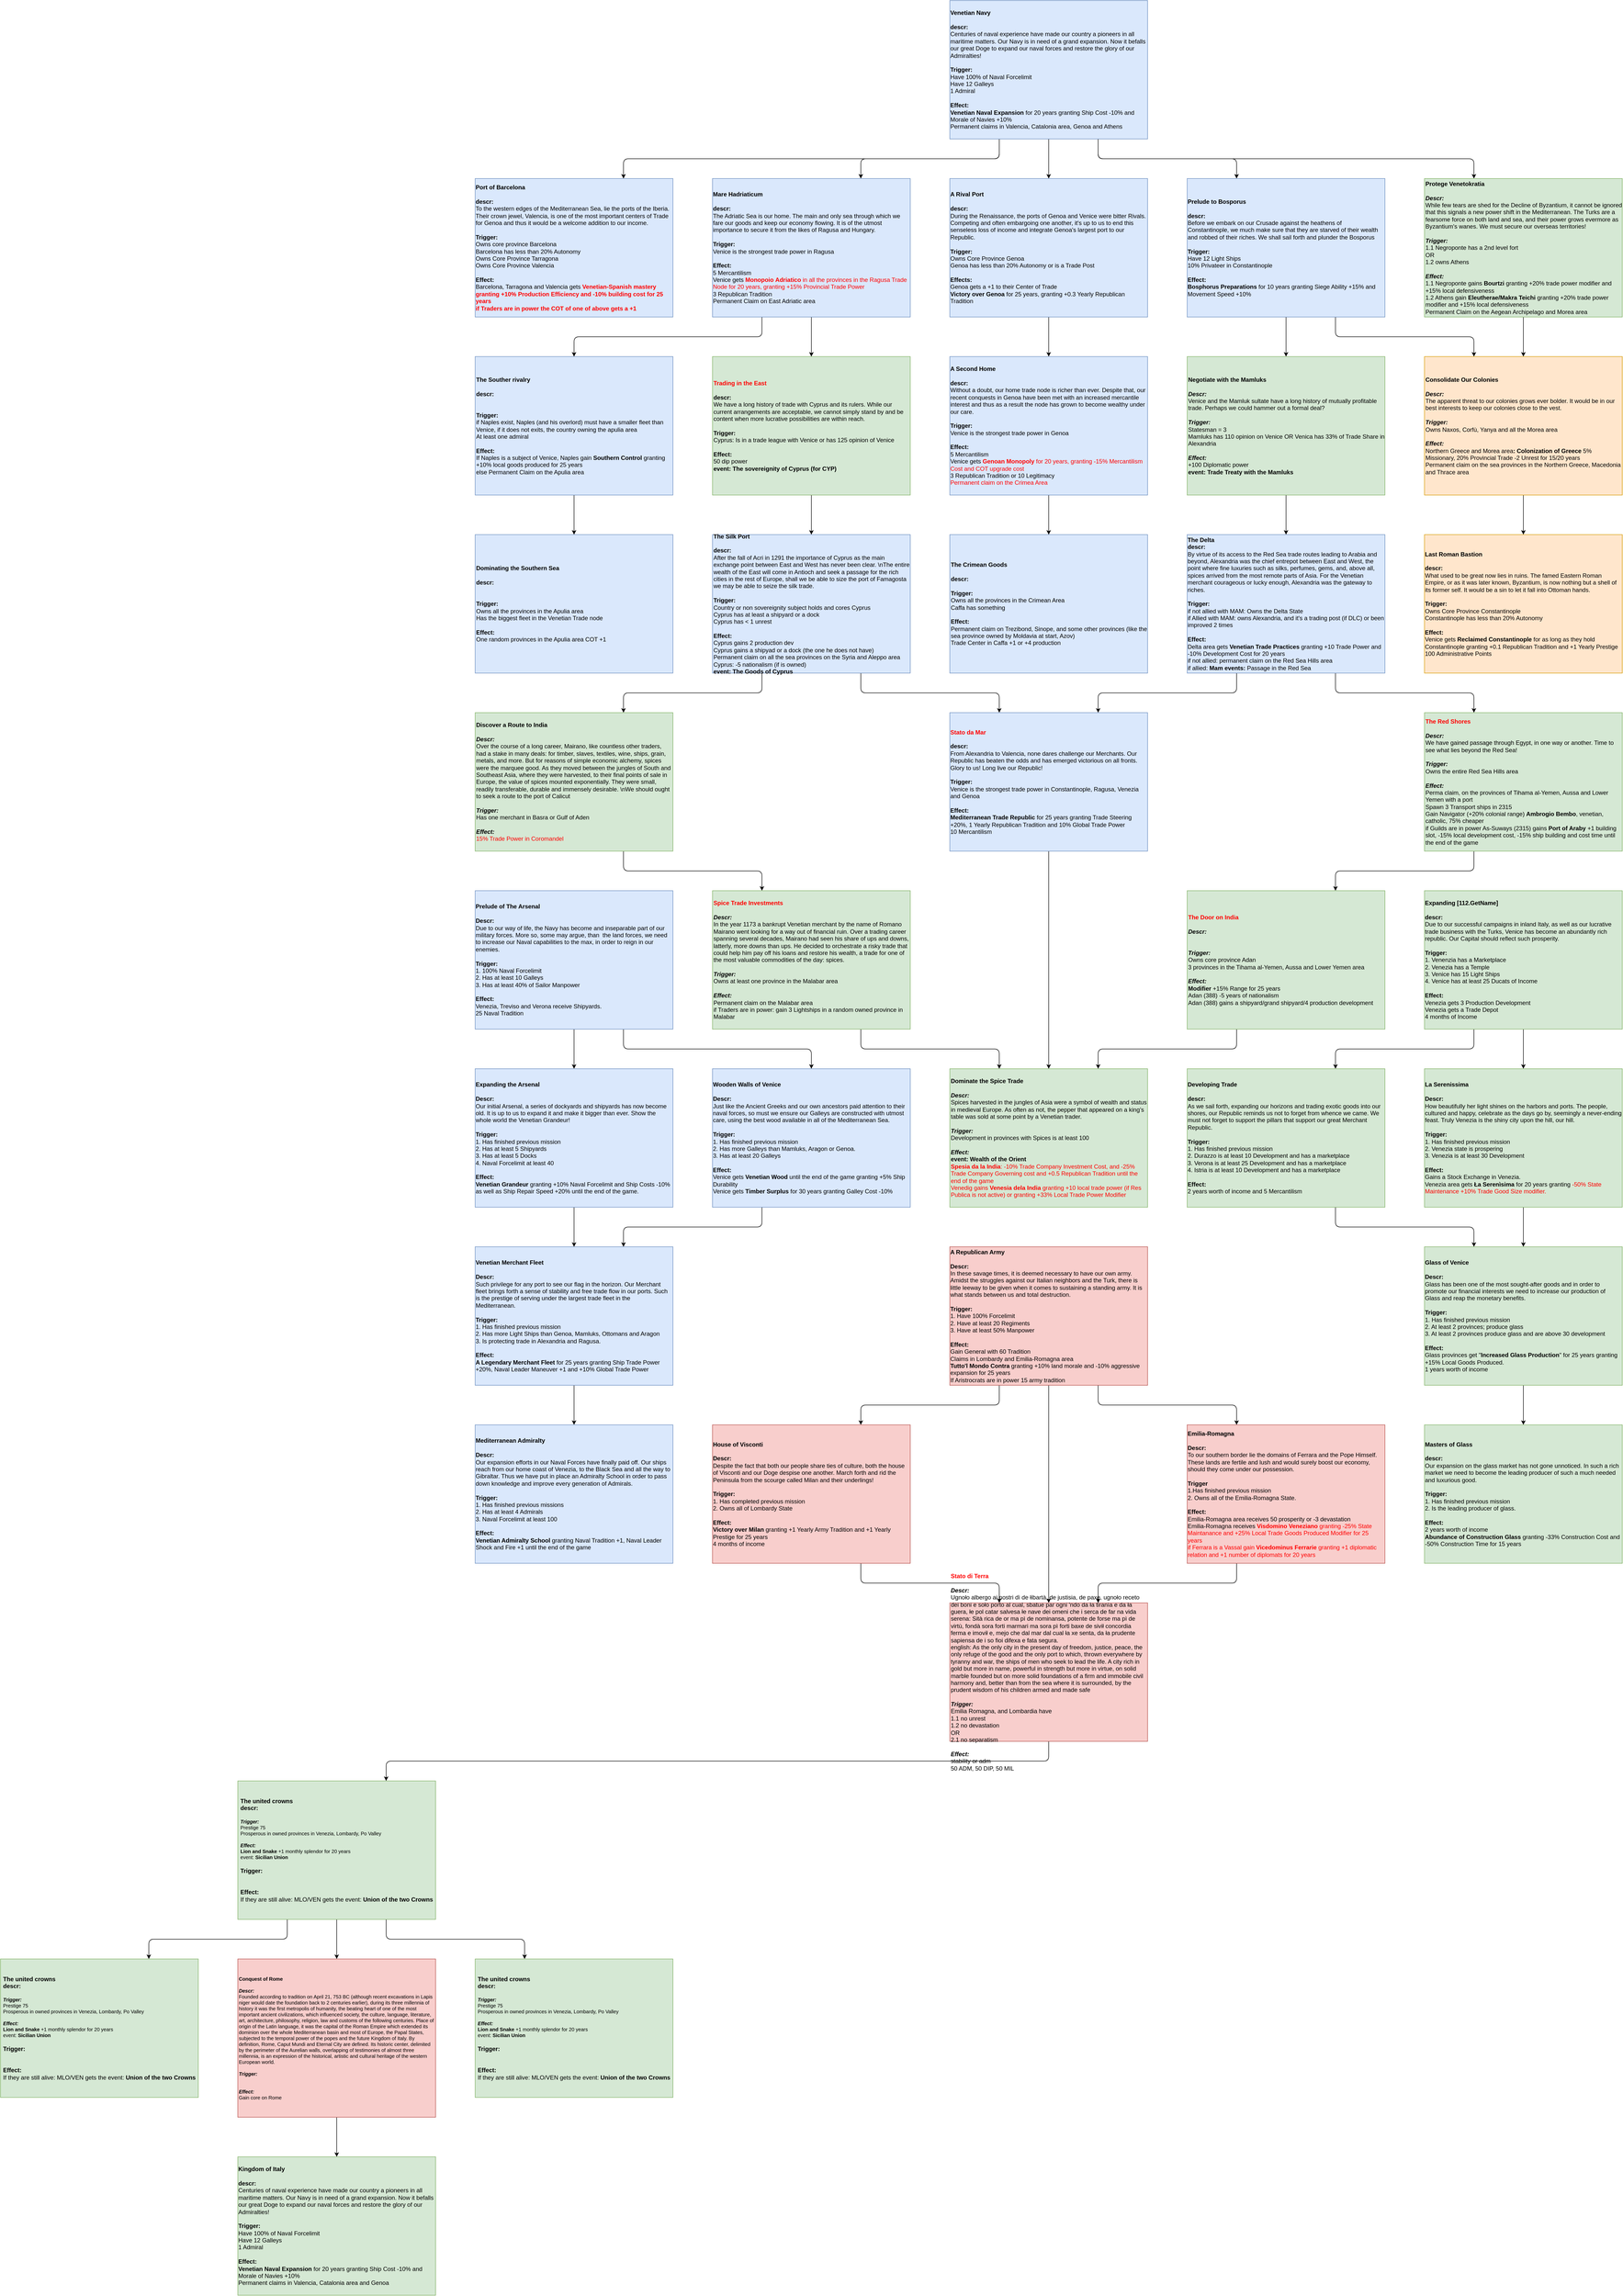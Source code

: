 <mxfile version="13.3.1" type="device" pages="5"><diagram id="zerd9-6zfmthPv0T37ZO" name="Missions"><mxGraphModel dx="1662" dy="5492" grid="1" gridSize="10" guides="1" tooltips="1" connect="1" arrows="1" fold="1" page="1" pageScale="1" pageWidth="827" pageHeight="1169" math="0" shadow="0"><root><mxCell id="0"/><mxCell id="1" parent="0"/><mxCell id="t2h-Y3hiCjEopsdM0Yql-2" style="edgeStyle=orthogonalEdgeStyle;orthogonalLoop=1;jettySize=auto;html=1;exitX=0.5;exitY=1;exitDx=0;exitDy=0;rounded=1;" parent="1" source="Tof2A_ICv2ypKXXE4ndG-1" target="t2h-Y3hiCjEopsdM0Yql-3" edge="1"><mxGeometry relative="1" as="geometry"><mxPoint x="1150" y="430" as="targetPoint"/></mxGeometry></mxCell><mxCell id="CrruLwYQtoB4ygxEy1ND-2" value="" style="edgeStyle=orthogonalEdgeStyle;orthogonalLoop=1;jettySize=auto;html=1;exitX=0.25;exitY=1;exitDx=0;exitDy=0;entryX=0.75;entryY=0;entryDx=0;entryDy=0;rounded=1;" parent="1" source="Tof2A_ICv2ypKXXE4ndG-1" target="CrruLwYQtoB4ygxEy1ND-1" edge="1"><mxGeometry relative="1" as="geometry"/></mxCell><mxCell id="O8Egpn4OTvr897vfckKU-3" style="edgeStyle=orthogonalEdgeStyle;rounded=1;orthogonalLoop=1;jettySize=auto;html=1;exitX=0.75;exitY=1;exitDx=0;exitDy=0;entryX=0.25;entryY=0;entryDx=0;entryDy=0;" edge="1" parent="1" source="Tof2A_ICv2ypKXXE4ndG-1" target="O8Egpn4OTvr897vfckKU-1"><mxGeometry relative="1" as="geometry"/></mxCell><mxCell id="Tof2A_ICv2ypKXXE4ndG-1" value="&lt;div style=&quot;text-align: left ; font-size: 12px&quot;&gt;&lt;span style=&quot;font-size: 12px&quot;&gt;&lt;b&gt;The united crowns&lt;/b&gt;&lt;/span&gt;&lt;/div&gt;&lt;div style=&quot;text-align: left ; font-size: 12px&quot;&gt;&lt;b&gt;descr:&lt;/b&gt;&lt;br&gt;&lt;/div&gt;&lt;div style=&quot;text-align: left ; font-size: 12px&quot;&gt;&lt;span style=&quot;font-size: 12px&quot;&gt;&lt;br style=&quot;font-size: 12px&quot;&gt;&lt;/span&gt;&lt;/div&gt;&lt;div style=&quot;text-align: left ; font-size: 12px&quot;&gt;&lt;div style=&quot;font-size: 10px&quot;&gt;&lt;b&gt;&lt;i&gt;Trigger:&lt;/i&gt;&lt;/b&gt;&lt;/div&gt;&lt;div style=&quot;font-size: 10px&quot;&gt;Prestige 75&lt;/div&gt;&lt;div style=&quot;font-size: 10px&quot;&gt;Prosperous in owned provinces in Venezia, Lombardy, Po Valley&lt;br&gt;&lt;/div&gt;&lt;div style=&quot;font-size: 10px&quot;&gt;&lt;br&gt;&lt;/div&gt;&lt;div style=&quot;font-size: 10px&quot;&gt;&lt;b&gt;&lt;i&gt;Effect:&lt;/i&gt;&lt;/b&gt;&lt;/div&gt;&lt;div style=&quot;font-size: 10px&quot;&gt;&lt;b&gt;Lion and Snake&lt;/b&gt;&amp;nbsp;+1 monthly splendor for 20 years&lt;/div&gt;&lt;div style=&quot;font-size: 10px&quot;&gt;event:&amp;nbsp;&lt;b&gt;Sicilian Union&lt;/b&gt;&lt;/div&gt;&lt;/div&gt;&lt;div style=&quot;text-align: left ; font-size: 12px&quot;&gt;&lt;span style=&quot;font-size: 12px&quot;&gt;&lt;br&gt;&lt;/span&gt;&lt;/div&gt;&lt;div style=&quot;text-align: left ; font-size: 12px&quot;&gt;&lt;span style=&quot;font-size: 12px&quot;&gt;&lt;b&gt;Trigger:&lt;/b&gt;&lt;/span&gt;&lt;/div&gt;&lt;div style=&quot;text-align: left ; font-size: 12px&quot;&gt;&lt;br&gt;&lt;/div&gt;&lt;div style=&quot;text-align: left ; font-size: 12px&quot;&gt;&lt;span style=&quot;font-size: 12px&quot;&gt;&lt;br style=&quot;font-size: 12px&quot;&gt;&lt;/span&gt;&lt;/div&gt;&lt;div style=&quot;text-align: left ; font-size: 12px&quot;&gt;&lt;span style=&quot;font-size: 12px&quot;&gt;&lt;b&gt;Effect:&lt;/b&gt;&lt;/span&gt;&lt;/div&gt;&lt;div style=&quot;text-align: left ; font-size: 12px&quot;&gt;If they are still alive: MLO/VEN gets the event: &lt;b&gt;Union of the two Crowns&lt;/b&gt;&lt;/div&gt;" style="rounded=0;whiteSpace=wrap;html=1;fillColor=#d5e8d4;strokeColor=#82b366;fontSize=12;" parent="1" vertex="1"><mxGeometry x="960" width="400" height="280" as="geometry"/></mxCell><mxCell id="O8Egpn4OTvr897vfckKU-1" value="&lt;div style=&quot;text-align: left ; font-size: 12px&quot;&gt;&lt;span style=&quot;font-size: 12px&quot;&gt;&lt;b&gt;The united crowns&lt;/b&gt;&lt;/span&gt;&lt;/div&gt;&lt;div style=&quot;text-align: left ; font-size: 12px&quot;&gt;&lt;b&gt;descr:&lt;/b&gt;&lt;br&gt;&lt;/div&gt;&lt;div style=&quot;text-align: left ; font-size: 12px&quot;&gt;&lt;span style=&quot;font-size: 12px&quot;&gt;&lt;br style=&quot;font-size: 12px&quot;&gt;&lt;/span&gt;&lt;/div&gt;&lt;div style=&quot;text-align: left ; font-size: 12px&quot;&gt;&lt;div style=&quot;font-size: 10px&quot;&gt;&lt;b&gt;&lt;i&gt;Trigger:&lt;/i&gt;&lt;/b&gt;&lt;/div&gt;&lt;div style=&quot;font-size: 10px&quot;&gt;Prestige 75&lt;/div&gt;&lt;div style=&quot;font-size: 10px&quot;&gt;Prosperous in owned provinces in Venezia, Lombardy, Po Valley&lt;br&gt;&lt;/div&gt;&lt;div style=&quot;font-size: 10px&quot;&gt;&lt;br&gt;&lt;/div&gt;&lt;div style=&quot;font-size: 10px&quot;&gt;&lt;b&gt;&lt;i&gt;Effect:&lt;/i&gt;&lt;/b&gt;&lt;/div&gt;&lt;div style=&quot;font-size: 10px&quot;&gt;&lt;b&gt;Lion and Snake&lt;/b&gt;&amp;nbsp;+1 monthly splendor for 20 years&lt;/div&gt;&lt;div style=&quot;font-size: 10px&quot;&gt;event:&amp;nbsp;&lt;b&gt;Sicilian Union&lt;/b&gt;&lt;/div&gt;&lt;/div&gt;&lt;div style=&quot;text-align: left ; font-size: 12px&quot;&gt;&lt;span style=&quot;font-size: 12px&quot;&gt;&lt;br&gt;&lt;/span&gt;&lt;/div&gt;&lt;div style=&quot;text-align: left ; font-size: 12px&quot;&gt;&lt;span style=&quot;font-size: 12px&quot;&gt;&lt;b&gt;Trigger:&lt;/b&gt;&lt;/span&gt;&lt;/div&gt;&lt;div style=&quot;text-align: left ; font-size: 12px&quot;&gt;&lt;br&gt;&lt;/div&gt;&lt;div style=&quot;text-align: left ; font-size: 12px&quot;&gt;&lt;span style=&quot;font-size: 12px&quot;&gt;&lt;br style=&quot;font-size: 12px&quot;&gt;&lt;/span&gt;&lt;/div&gt;&lt;div style=&quot;text-align: left ; font-size: 12px&quot;&gt;&lt;span style=&quot;font-size: 12px&quot;&gt;&lt;b&gt;Effect:&lt;/b&gt;&lt;/span&gt;&lt;/div&gt;&lt;div style=&quot;text-align: left ; font-size: 12px&quot;&gt;If they are still alive: MLO/VEN gets the event: &lt;b&gt;Union of the two Crowns&lt;/b&gt;&lt;/div&gt;" style="rounded=0;whiteSpace=wrap;html=1;fillColor=#d5e8d4;strokeColor=#82b366;fontSize=12;" vertex="1" parent="1"><mxGeometry x="1440" y="360" width="400" height="280" as="geometry"/></mxCell><mxCell id="CrruLwYQtoB4ygxEy1ND-1" value="&lt;div style=&quot;text-align: left ; font-size: 12px&quot;&gt;&lt;span style=&quot;font-size: 12px&quot;&gt;&lt;b&gt;The united crowns&lt;/b&gt;&lt;/span&gt;&lt;/div&gt;&lt;div style=&quot;text-align: left ; font-size: 12px&quot;&gt;&lt;b&gt;descr:&lt;/b&gt;&lt;br&gt;&lt;/div&gt;&lt;div style=&quot;text-align: left ; font-size: 12px&quot;&gt;&lt;span style=&quot;font-size: 12px&quot;&gt;&lt;br style=&quot;font-size: 12px&quot;&gt;&lt;/span&gt;&lt;/div&gt;&lt;div style=&quot;text-align: left ; font-size: 12px&quot;&gt;&lt;div style=&quot;font-size: 10px&quot;&gt;&lt;b&gt;&lt;i&gt;Trigger:&lt;/i&gt;&lt;/b&gt;&lt;/div&gt;&lt;div style=&quot;font-size: 10px&quot;&gt;Prestige 75&lt;/div&gt;&lt;div style=&quot;font-size: 10px&quot;&gt;Prosperous in owned provinces in Venezia, Lombardy, Po Valley&lt;br&gt;&lt;/div&gt;&lt;div style=&quot;font-size: 10px&quot;&gt;&lt;br&gt;&lt;/div&gt;&lt;div style=&quot;font-size: 10px&quot;&gt;&lt;b&gt;&lt;i&gt;Effect:&lt;/i&gt;&lt;/b&gt;&lt;/div&gt;&lt;div style=&quot;font-size: 10px&quot;&gt;&lt;b&gt;Lion and Snake&lt;/b&gt;&amp;nbsp;+1 monthly splendor for 20 years&lt;/div&gt;&lt;div style=&quot;font-size: 10px&quot;&gt;event:&amp;nbsp;&lt;b&gt;Sicilian Union&lt;/b&gt;&lt;/div&gt;&lt;/div&gt;&lt;div style=&quot;text-align: left ; font-size: 12px&quot;&gt;&lt;span style=&quot;font-size: 12px&quot;&gt;&lt;br&gt;&lt;/span&gt;&lt;/div&gt;&lt;div style=&quot;text-align: left ; font-size: 12px&quot;&gt;&lt;span style=&quot;font-size: 12px&quot;&gt;&lt;b&gt;Trigger:&lt;/b&gt;&lt;/span&gt;&lt;/div&gt;&lt;div style=&quot;text-align: left ; font-size: 12px&quot;&gt;&lt;br&gt;&lt;/div&gt;&lt;div style=&quot;text-align: left ; font-size: 12px&quot;&gt;&lt;span style=&quot;font-size: 12px&quot;&gt;&lt;br style=&quot;font-size: 12px&quot;&gt;&lt;/span&gt;&lt;/div&gt;&lt;div style=&quot;text-align: left ; font-size: 12px&quot;&gt;&lt;span style=&quot;font-size: 12px&quot;&gt;&lt;b&gt;Effect:&lt;/b&gt;&lt;/span&gt;&lt;/div&gt;&lt;div style=&quot;text-align: left ; font-size: 12px&quot;&gt;If they are still alive: MLO/VEN gets the event: &lt;b&gt;Union of the two Crowns&lt;/b&gt;&lt;/div&gt;" style="rounded=0;whiteSpace=wrap;html=1;fillColor=#d5e8d4;strokeColor=#82b366;fontSize=12;" parent="1" vertex="1"><mxGeometry x="480" y="360" width="400" height="280" as="geometry"/></mxCell><mxCell id="Tof2A_ICv2ypKXXE4ndG-14" value="&lt;div style=&quot;text-align: left ; font-size: 12px&quot;&gt;&lt;span style=&quot;font-size: 12px&quot;&gt;&lt;b&gt;Kingdom of Italy&lt;/b&gt;&lt;/span&gt;&lt;/div&gt;&lt;div style=&quot;text-align: left ; font-size: 12px&quot;&gt;&lt;span style=&quot;font-size: 12px&quot;&gt;&lt;br&gt;&lt;/span&gt;&lt;/div&gt;&lt;div style=&quot;text-align: left ; font-size: 12px&quot;&gt;&lt;span style=&quot;font-size: 12px&quot;&gt;&lt;b&gt;descr:&lt;/b&gt;&lt;/span&gt;&lt;/div&gt;&lt;div style=&quot;text-align: left ; font-size: 12px&quot;&gt;&lt;span style=&quot;font-size: 12px&quot;&gt;Centuries of naval experience have made our country a pioneers in all maritime matters. Our Navy is in need of a grand expansion. Now it befalls our great Doge to expand our naval forces and restore the glory of our Admiralties!&lt;/span&gt;&lt;/div&gt;&lt;div style=&quot;text-align: left ; font-size: 12px&quot;&gt;&lt;span style=&quot;font-size: 12px&quot;&gt;&lt;br style=&quot;font-size: 12px&quot;&gt;&lt;/span&gt;&lt;/div&gt;&lt;div style=&quot;text-align: left ; font-size: 12px&quot;&gt;&lt;span style=&quot;font-size: 12px&quot;&gt;&lt;b&gt;Trigger:&lt;/b&gt;&lt;/span&gt;&lt;/div&gt;&lt;div style=&quot;text-align: left ; font-size: 12px&quot;&gt;&lt;span style=&quot;font-size: 12px&quot;&gt;Have 100% of Naval Forcelimit&lt;/span&gt;&lt;/div&gt;&lt;div style=&quot;text-align: left ; font-size: 12px&quot;&gt;&lt;span style=&quot;font-size: 12px&quot;&gt;Have 12 Galleys&lt;/span&gt;&lt;/div&gt;&lt;div style=&quot;text-align: left ; font-size: 12px&quot;&gt;&lt;span style=&quot;font-size: 12px&quot;&gt;1 Admiral&lt;/span&gt;&lt;/div&gt;&lt;div style=&quot;text-align: left ; font-size: 12px&quot;&gt;&lt;span style=&quot;font-size: 12px&quot;&gt;&lt;br style=&quot;font-size: 12px&quot;&gt;&lt;/span&gt;&lt;/div&gt;&lt;div style=&quot;text-align: left ; font-size: 12px&quot;&gt;&lt;span style=&quot;font-size: 12px&quot;&gt;&lt;b&gt;Effect:&lt;/b&gt;&lt;/span&gt;&lt;/div&gt;&lt;div style=&quot;text-align: left ; font-size: 12px&quot;&gt;&lt;span style=&quot;font-size: 12px&quot;&gt;&lt;b&gt;Venetian Naval Expansion&lt;/b&gt;&amp;nbsp;for 20 years granting Ship Cost -10% and Morale of Navies +10%&lt;/span&gt;&lt;/div&gt;&lt;div style=&quot;text-align: left ; font-size: 12px&quot;&gt;&lt;span style=&quot;font-size: 12px&quot;&gt;Permanent claims in Valencia, Catalonia area and Genoa&lt;/span&gt;&lt;/div&gt;" style="rounded=0;whiteSpace=wrap;html=1;fillColor=#d5e8d4;strokeColor=#82b366;fontSize=12;" parent="1" vertex="1"><mxGeometry x="960" y="760" width="400" height="280" as="geometry"/></mxCell><mxCell id="kNSvUU3EdUyJlBe3AzS2-1" style="edgeStyle=orthogonalEdgeStyle;orthogonalLoop=1;jettySize=auto;html=1;exitX=0.25;exitY=1;exitDx=0;exitDy=0;fontSize=12;entryX=0.75;entryY=0;entryDx=0;entryDy=0;rounded=1;" parent="1" source="kNSvUU3EdUyJlBe3AzS2-6" target="kNSvUU3EdUyJlBe3AzS2-25" edge="1"><mxGeometry relative="1" as="geometry"/></mxCell><mxCell id="kNSvUU3EdUyJlBe3AzS2-2" value="" style="edgeStyle=orthogonalEdgeStyle;orthogonalLoop=1;jettySize=auto;html=1;exitX=0.25;exitY=1;exitDx=0;exitDy=0;entryX=0.75;entryY=0;entryDx=0;entryDy=0;rounded=1;" parent="1" source="kNSvUU3EdUyJlBe3AzS2-6" target="kNSvUU3EdUyJlBe3AzS2-22" edge="1"><mxGeometry relative="1" as="geometry"><mxPoint x="2120" y="-3320" as="sourcePoint"/></mxGeometry></mxCell><mxCell id="kNSvUU3EdUyJlBe3AzS2-3" style="edgeStyle=orthogonalEdgeStyle;orthogonalLoop=1;jettySize=auto;html=1;exitX=0.75;exitY=1;exitDx=0;exitDy=0;entryX=0.25;entryY=0;entryDx=0;entryDy=0;rounded=1;" parent="1" source="kNSvUU3EdUyJlBe3AzS2-6" target="kNSvUU3EdUyJlBe3AzS2-73" edge="1"><mxGeometry relative="1" as="geometry"/></mxCell><mxCell id="kNSvUU3EdUyJlBe3AzS2-4" style="edgeStyle=orthogonalEdgeStyle;orthogonalLoop=1;jettySize=auto;html=1;exitX=0.75;exitY=1;exitDx=0;exitDy=0;entryX=0.25;entryY=0;entryDx=0;entryDy=0;rounded=1;" parent="1" source="kNSvUU3EdUyJlBe3AzS2-6" target="kNSvUU3EdUyJlBe3AzS2-12" edge="1"><mxGeometry relative="1" as="geometry"/></mxCell><mxCell id="kNSvUU3EdUyJlBe3AzS2-5" style="edgeStyle=orthogonalEdgeStyle;orthogonalLoop=1;jettySize=auto;html=1;exitX=0.5;exitY=1;exitDx=0;exitDy=0;rounded=1;" parent="1" source="kNSvUU3EdUyJlBe3AzS2-6" target="kNSvUU3EdUyJlBe3AzS2-24" edge="1"><mxGeometry relative="1" as="geometry"/></mxCell><mxCell id="kNSvUU3EdUyJlBe3AzS2-6" value="&lt;div style=&quot;text-align: left ; font-size: 12px&quot;&gt;&lt;span style=&quot;font-size: 12px&quot;&gt;&lt;b&gt;Venetian Navy&lt;/b&gt;&lt;/span&gt;&lt;/div&gt;&lt;div style=&quot;text-align: left ; font-size: 12px&quot;&gt;&lt;span style=&quot;font-size: 12px&quot;&gt;&lt;br&gt;&lt;/span&gt;&lt;/div&gt;&lt;div style=&quot;text-align: left ; font-size: 12px&quot;&gt;&lt;span style=&quot;font-size: 12px&quot;&gt;&lt;b&gt;descr:&lt;/b&gt;&lt;/span&gt;&lt;/div&gt;&lt;div style=&quot;text-align: left ; font-size: 12px&quot;&gt;&lt;span style=&quot;font-size: 12px&quot;&gt;Centuries of naval experience have made our country a pioneers in all maritime matters. Our Navy is in need of a grand expansion. Now it befalls our great Doge to expand our naval forces and restore the glory of our Admiralties!&lt;/span&gt;&lt;/div&gt;&lt;div style=&quot;text-align: left ; font-size: 12px&quot;&gt;&lt;span style=&quot;font-size: 12px&quot;&gt;&lt;br style=&quot;font-size: 12px&quot;&gt;&lt;/span&gt;&lt;/div&gt;&lt;div style=&quot;text-align: left ; font-size: 12px&quot;&gt;&lt;span style=&quot;font-size: 12px&quot;&gt;&lt;b&gt;Trigger:&lt;/b&gt;&lt;/span&gt;&lt;/div&gt;&lt;div style=&quot;text-align: left ; font-size: 12px&quot;&gt;&lt;span style=&quot;font-size: 12px&quot;&gt;Have 100% of Naval Forcelimit&lt;/span&gt;&lt;/div&gt;&lt;div style=&quot;text-align: left ; font-size: 12px&quot;&gt;&lt;span style=&quot;font-size: 12px&quot;&gt;Have 12 Galleys&lt;/span&gt;&lt;/div&gt;&lt;div style=&quot;text-align: left ; font-size: 12px&quot;&gt;&lt;span style=&quot;font-size: 12px&quot;&gt;1 Admiral&lt;/span&gt;&lt;/div&gt;&lt;div style=&quot;text-align: left ; font-size: 12px&quot;&gt;&lt;span style=&quot;font-size: 12px&quot;&gt;&lt;br style=&quot;font-size: 12px&quot;&gt;&lt;/span&gt;&lt;/div&gt;&lt;div style=&quot;text-align: left ; font-size: 12px&quot;&gt;&lt;span style=&quot;font-size: 12px&quot;&gt;&lt;b&gt;Effect:&lt;/b&gt;&lt;/span&gt;&lt;/div&gt;&lt;div style=&quot;text-align: left ; font-size: 12px&quot;&gt;&lt;span style=&quot;font-size: 12px&quot;&gt;&lt;b&gt;Venetian Naval Expansion&lt;/b&gt;&amp;nbsp;for 20 years granting Ship Cost -10% and Morale of Navies +10%&lt;/span&gt;&lt;/div&gt;&lt;div style=&quot;text-align: left ; font-size: 12px&quot;&gt;&lt;span style=&quot;font-size: 12px&quot;&gt;Permanent claims in Valencia, Catalonia area, Genoa and Athens&lt;/span&gt;&lt;/div&gt;" style="rounded=0;whiteSpace=wrap;html=1;fillColor=#dae8fc;strokeColor=#6c8ebf;fontSize=12;" parent="1" vertex="1"><mxGeometry x="2400" y="-3600" width="400" height="280" as="geometry"/></mxCell><mxCell id="kNSvUU3EdUyJlBe3AzS2-7" style="edgeStyle=orthogonalEdgeStyle;orthogonalLoop=1;jettySize=auto;html=1;rounded=1;" parent="1" source="kNSvUU3EdUyJlBe3AzS2-8" target="kNSvUU3EdUyJlBe3AzS2-9" edge="1"><mxGeometry relative="1" as="geometry"><mxPoint x="2030" y="-2200" as="sourcePoint"/></mxGeometry></mxCell><mxCell id="kNSvUU3EdUyJlBe3AzS2-8" value="&lt;div style=&quot;font-size: 12px&quot;&gt;&lt;span style=&quot;font-size: 12px&quot;&gt;&lt;b&gt;The Souther rivalry&lt;/b&gt;&lt;/span&gt;&lt;/div&gt;&lt;div style=&quot;font-size: 12px&quot;&gt;&lt;span style=&quot;font-size: 12px&quot;&gt;&lt;br&gt;&lt;/span&gt;&lt;/div&gt;&lt;div style=&quot;font-size: 12px&quot;&gt;&lt;span style=&quot;font-size: 12px&quot;&gt;&lt;b&gt;descr:&lt;/b&gt;&lt;/span&gt;&lt;/div&gt;&lt;div style=&quot;font-size: 12px&quot;&gt;&lt;br&gt;&lt;/div&gt;&lt;div style=&quot;font-size: 12px&quot;&gt;&lt;span style=&quot;font-size: 12px&quot;&gt;&lt;br style=&quot;font-size: 12px&quot;&gt;&lt;/span&gt;&lt;/div&gt;&lt;div style=&quot;font-size: 12px&quot;&gt;&lt;span style=&quot;font-size: 12px&quot;&gt;&lt;b&gt;Trigger:&lt;/b&gt;&lt;/span&gt;&lt;/div&gt;&lt;div style=&quot;font-size: 12px&quot;&gt;&lt;span&gt;if Naples exist, Naples (and his overlord) must have a smaller fleet than Venice, if it does not exits, the country owning the apulia area&lt;/span&gt;&lt;br&gt;&lt;/div&gt;&lt;div style=&quot;font-size: 12px&quot;&gt;&lt;span&gt;At least one admiral&lt;/span&gt;&lt;/div&gt;&lt;div style=&quot;font-size: 12px&quot;&gt;&lt;span style=&quot;font-size: 12px&quot;&gt;&lt;br style=&quot;font-size: 12px&quot;&gt;&lt;/span&gt;&lt;/div&gt;&lt;div style=&quot;font-size: 12px&quot;&gt;&lt;span style=&quot;font-size: 12px&quot;&gt;&lt;b&gt;Effect:&lt;/b&gt;&lt;/span&gt;&lt;/div&gt;&lt;div style=&quot;font-size: 12px&quot;&gt;If Naples is a subject of Venice, Naples gain &lt;b&gt;Southern Control&lt;/b&gt;&amp;nbsp;granting +10% local goods produced for 25 years&lt;/div&gt;&lt;div style=&quot;font-size: 12px&quot;&gt;else Permanent Claim on the Apulia area&lt;/div&gt;" style="rounded=0;whiteSpace=wrap;html=1;fillColor=#dae8fc;strokeColor=#6c8ebf;fontSize=12;align=left;" parent="1" vertex="1"><mxGeometry x="1440" y="-2880" width="400" height="280" as="geometry"/></mxCell><mxCell id="kNSvUU3EdUyJlBe3AzS2-9" value="&lt;div style=&quot;font-size: 12px&quot;&gt;&lt;span style=&quot;font-size: 12px&quot;&gt;&lt;b&gt;Dominating the Southern Sea&lt;/b&gt;&lt;/span&gt;&lt;/div&gt;&lt;div style=&quot;font-size: 12px&quot;&gt;&lt;span style=&quot;font-size: 12px&quot;&gt;&lt;br&gt;&lt;/span&gt;&lt;/div&gt;&lt;div style=&quot;font-size: 12px&quot;&gt;&lt;span style=&quot;font-size: 12px&quot;&gt;&lt;b&gt;descr:&lt;/b&gt;&lt;/span&gt;&lt;/div&gt;&lt;div style=&quot;font-size: 12px&quot;&gt;&lt;br&gt;&lt;/div&gt;&lt;div style=&quot;font-size: 12px&quot;&gt;&lt;span style=&quot;font-size: 12px&quot;&gt;&lt;br style=&quot;font-size: 12px&quot;&gt;&lt;/span&gt;&lt;/div&gt;&lt;div style=&quot;font-size: 12px&quot;&gt;&lt;span style=&quot;font-size: 12px&quot;&gt;&lt;b&gt;Trigger:&lt;/b&gt;&lt;/span&gt;&lt;/div&gt;&lt;div style=&quot;font-size: 12px&quot;&gt;Owns all the provinces in the Apulia area&lt;/div&gt;&lt;div style=&quot;font-size: 12px&quot;&gt;Has the biggest fleet in the Venetian Trade node&lt;span style=&quot;font-size: 12px&quot;&gt;&lt;br style=&quot;font-size: 12px&quot;&gt;&lt;/span&gt;&lt;/div&gt;&lt;div style=&quot;font-size: 12px&quot;&gt;&lt;br&gt;&lt;/div&gt;&lt;div style=&quot;font-size: 12px&quot;&gt;&lt;span style=&quot;font-size: 12px&quot;&gt;&lt;b&gt;Effect:&lt;/b&gt;&lt;/span&gt;&lt;/div&gt;&lt;div style=&quot;font-size: 12px&quot;&gt;One random provinces in the Apulia area COT +1&lt;/div&gt;" style="rounded=0;whiteSpace=wrap;html=1;fillColor=#dae8fc;strokeColor=#6c8ebf;fontSize=12;align=left;" parent="1" vertex="1"><mxGeometry x="1440" y="-2520" width="400" height="280" as="geometry"/></mxCell><mxCell id="kNSvUU3EdUyJlBe3AzS2-10" style="edgeStyle=orthogonalEdgeStyle;orthogonalLoop=1;jettySize=auto;html=1;exitX=0.5;exitY=1;exitDx=0;exitDy=0;rounded=1;" parent="1" source="kNSvUU3EdUyJlBe3AzS2-12" target="kNSvUU3EdUyJlBe3AzS2-59" edge="1"><mxGeometry relative="1" as="geometry"/></mxCell><mxCell id="kNSvUU3EdUyJlBe3AzS2-11" style="edgeStyle=orthogonalEdgeStyle;orthogonalLoop=1;jettySize=auto;html=1;exitX=0.75;exitY=1;exitDx=0;exitDy=0;entryX=0.25;entryY=0;entryDx=0;entryDy=0;rounded=1;" parent="1" source="kNSvUU3EdUyJlBe3AzS2-12" target="kNSvUU3EdUyJlBe3AzS2-75" edge="1"><mxGeometry relative="1" as="geometry"/></mxCell><mxCell id="kNSvUU3EdUyJlBe3AzS2-12" value="&lt;div style=&quot;text-align: left ; font-size: 12px&quot;&gt;&lt;span style=&quot;font-size: 12px&quot;&gt;&lt;b&gt;Prelude to Bosporus&lt;/b&gt;&lt;/span&gt;&lt;/div&gt;&lt;div style=&quot;text-align: left ; font-size: 12px&quot;&gt;&lt;span style=&quot;font-size: 12px&quot;&gt;&lt;br&gt;&lt;/span&gt;&lt;/div&gt;&lt;div style=&quot;text-align: left ; font-size: 12px&quot;&gt;&lt;span style=&quot;font-size: 12px&quot;&gt;&lt;b&gt;descr:&lt;/b&gt;&lt;/span&gt;&lt;/div&gt;&lt;div style=&quot;text-align: left ; font-size: 12px&quot;&gt;Before we embark on our Crusade against the heathens of Constantinople, we much make sure that they are starved of their wealth and robbed of their riches. We shall sail forth and plunder the Bosporus&lt;/div&gt;&lt;div style=&quot;text-align: left ; font-size: 12px&quot;&gt;&lt;br&gt;&lt;/div&gt;&lt;div style=&quot;text-align: left ; font-size: 12px&quot;&gt;&lt;span style=&quot;font-size: 12px&quot;&gt;&lt;b&gt;Trigger:&lt;/b&gt;&lt;/span&gt;&lt;/div&gt;&lt;div style=&quot;text-align: left ; font-size: 12px&quot;&gt;&lt;span style=&quot;font-size: 12px&quot;&gt;Have 12 Light Ships&lt;/span&gt;&lt;/div&gt;&lt;div style=&quot;text-align: left ; font-size: 12px&quot;&gt;&lt;span style=&quot;font-size: 12px&quot;&gt;10% Privateer in Constantinople&lt;/span&gt;&lt;/div&gt;&lt;div style=&quot;text-align: left ; font-size: 12px&quot;&gt;&lt;span style=&quot;font-size: 12px&quot;&gt;&lt;br style=&quot;font-size: 12px&quot;&gt;&lt;/span&gt;&lt;/div&gt;&lt;div style=&quot;text-align: left ; font-size: 12px&quot;&gt;&lt;span style=&quot;font-size: 12px&quot;&gt;&lt;b&gt;Effect:&lt;/b&gt;&lt;/span&gt;&lt;/div&gt;&lt;div style=&quot;text-align: left ; font-size: 12px&quot;&gt;&lt;span style=&quot;font-size: 12px&quot;&gt;&lt;b&gt;Bosphorus Preparations&amp;nbsp;&lt;/b&gt;for 10 years granting Siege Ability +15% and Movement Speed +10%&lt;/span&gt;&lt;/div&gt;" style="rounded=0;whiteSpace=wrap;html=1;fillColor=#dae8fc;strokeColor=#6c8ebf;fontSize=12;" parent="1" vertex="1"><mxGeometry x="2880" y="-3240" width="400" height="280" as="geometry"/></mxCell><mxCell id="kNSvUU3EdUyJlBe3AzS2-13" value="" style="edgeStyle=orthogonalEdgeStyle;orthogonalLoop=1;jettySize=auto;html=1;fontSize=120;rounded=1;" parent="1" source="kNSvUU3EdUyJlBe3AzS2-14" target="kNSvUU3EdUyJlBe3AzS2-17" edge="1"><mxGeometry relative="1" as="geometry"/></mxCell><mxCell id="kNSvUU3EdUyJlBe3AzS2-14" value="&lt;div style=&quot;font-size: 12px&quot;&gt;&lt;b&gt;&lt;font color=&quot;#ff0000&quot;&gt;Trading in the East&lt;/font&gt;&lt;/b&gt;&lt;/div&gt;&lt;div style=&quot;font-size: 12px&quot;&gt;&lt;span style=&quot;font-size: 12px&quot;&gt;&lt;br&gt;&lt;/span&gt;&lt;/div&gt;&lt;div style=&quot;font-size: 12px&quot;&gt;&lt;span style=&quot;font-size: 12px&quot;&gt;&lt;b&gt;descr:&lt;/b&gt;&lt;/span&gt;&lt;/div&gt;&lt;div&gt;We have a long history of trade with Cyprus and its rulers. While our current arrangements are acceptable, we cannot simply stand by and be content when more lucrative possibilities are within reach.&lt;br&gt;&lt;/div&gt;&lt;div style=&quot;font-size: 12px&quot;&gt;&lt;br&gt;&lt;/div&gt;&lt;div style=&quot;font-size: 12px&quot;&gt;&lt;span style=&quot;font-size: 12px&quot;&gt;&lt;b&gt;Trigger:&lt;/b&gt;&lt;/span&gt;&lt;/div&gt;&lt;div style=&quot;font-size: 12px&quot;&gt;Cyprus: Is in a trade league with Venice or has 125 opinion of Venice&lt;/div&gt;&lt;div style=&quot;font-size: 12px&quot;&gt;&lt;span style=&quot;font-size: 12px&quot;&gt;&lt;br style=&quot;font-size: 12px&quot;&gt;&lt;/span&gt;&lt;/div&gt;&lt;div style=&quot;font-size: 12px&quot;&gt;&lt;span style=&quot;font-size: 12px&quot;&gt;&lt;b&gt;Effect:&lt;/b&gt;&lt;/span&gt;&lt;/div&gt;&lt;div style=&quot;font-size: 12px&quot;&gt;50 dip power&lt;/div&gt;&lt;div style=&quot;font-size: 12px&quot;&gt;&lt;b&gt;event: The sovereignity of Cyprus (for CYP)&lt;/b&gt;&lt;br&gt;&lt;/div&gt;" style="rounded=0;whiteSpace=wrap;html=1;fillColor=#d5e8d4;strokeColor=#82b366;fontSize=12;align=left;" parent="1" vertex="1"><mxGeometry x="1920" y="-2880" width="400" height="280" as="geometry"/></mxCell><mxCell id="kNSvUU3EdUyJlBe3AzS2-15" style="edgeStyle=orthogonalEdgeStyle;orthogonalLoop=1;jettySize=auto;html=1;exitX=0.75;exitY=1;exitDx=0;exitDy=0;entryX=0.25;entryY=0;entryDx=0;entryDy=0;rounded=1;" parent="1" source="kNSvUU3EdUyJlBe3AzS2-17" target="kNSvUU3EdUyJlBe3AzS2-29" edge="1"><mxGeometry relative="1" as="geometry"/></mxCell><mxCell id="kNSvUU3EdUyJlBe3AzS2-16" style="edgeStyle=orthogonalEdgeStyle;orthogonalLoop=1;jettySize=auto;html=1;exitX=0.25;exitY=1;exitDx=0;exitDy=0;entryX=0.75;entryY=0;entryDx=0;entryDy=0;rounded=1;" parent="1" source="kNSvUU3EdUyJlBe3AzS2-17" target="kNSvUU3EdUyJlBe3AzS2-62" edge="1"><mxGeometry relative="1" as="geometry"/></mxCell><mxCell id="kNSvUU3EdUyJlBe3AzS2-17" value="&lt;div style=&quot;font-size: 12px&quot;&gt;&lt;span style=&quot;font-size: 12px&quot;&gt;&lt;b&gt;The Silk Port&lt;/b&gt;&lt;/span&gt;&lt;/div&gt;&lt;div style=&quot;font-size: 12px&quot;&gt;&lt;span style=&quot;font-size: 12px&quot;&gt;&lt;br&gt;&lt;/span&gt;&lt;/div&gt;&lt;div style=&quot;font-size: 12px&quot;&gt;&lt;span style=&quot;font-size: 12px&quot;&gt;&lt;b&gt;descr:&lt;/b&gt;&lt;/span&gt;&lt;/div&gt;&lt;div style=&quot;font-size: 12px&quot;&gt;After the fall of Acri in 1291 the importance of Cyprus as the main exchange point between East and West has never been clear. \nThe entire wealth of the East will come in Antioch and seek a passage for the rich cities in the rest of Europe, shall we be able to size the port of Famagosta we may be able to seize the silk trade.&lt;br&gt;&lt;/div&gt;&lt;div style=&quot;font-size: 12px&quot;&gt;&lt;br&gt;&lt;/div&gt;&lt;div style=&quot;font-size: 12px&quot;&gt;&lt;span style=&quot;font-size: 12px&quot;&gt;&lt;b&gt;Trigger:&lt;/b&gt;&lt;/span&gt;&lt;/div&gt;&lt;div style=&quot;font-size: 12px&quot;&gt;&lt;span&gt;Country or non sovereignity subject holds and cores Cyprus&amp;nbsp;&lt;/span&gt;&lt;/div&gt;&lt;div style=&quot;font-size: 12px&quot;&gt;&lt;span&gt;Cyprus has at least a&amp;nbsp;shipyard or a&amp;nbsp;dock&lt;/span&gt;&lt;br&gt;&lt;/div&gt;&lt;div style=&quot;font-size: 12px&quot;&gt;Cyprus has &amp;lt; 1 unrest&lt;/div&gt;&lt;div style=&quot;font-size: 12px&quot;&gt;&lt;span style=&quot;font-size: 12px&quot;&gt;&lt;br style=&quot;font-size: 12px&quot;&gt;&lt;/span&gt;&lt;/div&gt;&lt;div style=&quot;font-size: 12px&quot;&gt;&lt;span style=&quot;font-size: 12px&quot;&gt;&lt;b&gt;Effect:&lt;/b&gt;&lt;/span&gt;&lt;/div&gt;&lt;div style=&quot;font-size: 12px&quot;&gt;Cyprus gains 2 production dev&lt;/div&gt;&lt;div style=&quot;font-size: 12px&quot;&gt;Cyprus gains a shipyad or a dock (the one he does not have)&lt;/div&gt;&lt;div style=&quot;font-size: 12px&quot;&gt;Permanent claim on all the sea provinces on the Syria and Aleppo area&lt;/div&gt;&lt;div style=&quot;font-size: 12px&quot;&gt;&lt;div&gt;&lt;font&gt;Cyprus: -5 nationalism (if is owned)&lt;/font&gt;&lt;/div&gt;&lt;div&gt;&lt;b&gt;event: The Goods of Cyprus&lt;/b&gt;&lt;/div&gt;&lt;/div&gt;" style="rounded=0;whiteSpace=wrap;html=1;fillColor=#dae8fc;strokeColor=#6c8ebf;fontSize=12;align=left;fontColor=#000000;" parent="1" vertex="1"><mxGeometry x="1920" y="-2520" width="400" height="280" as="geometry"/></mxCell><mxCell id="kNSvUU3EdUyJlBe3AzS2-18" value="&lt;div style=&quot;text-align: left ; font-size: 12px&quot;&gt;&lt;span style=&quot;font-size: 12px&quot;&gt;&lt;b&gt;Last Roman Bastion&lt;/b&gt;&lt;/span&gt;&lt;/div&gt;&lt;div style=&quot;text-align: left ; font-size: 12px&quot;&gt;&lt;span style=&quot;font-size: 12px&quot;&gt;&lt;br&gt;&lt;/span&gt;&lt;/div&gt;&lt;div style=&quot;text-align: left ; font-size: 12px&quot;&gt;&lt;span style=&quot;font-size: 12px&quot;&gt;&lt;b&gt;descr:&lt;/b&gt;&lt;/span&gt;&lt;/div&gt;&lt;div style=&quot;text-align: left ; font-size: 12px&quot;&gt;&lt;span style=&quot;font-size: 12px&quot;&gt;What used to be great now lies in ruins. The famed Eastern Roman Empire, or as it was later known, Byzantium, is now nothing but a shell of its former self. It would be a sin to let it fall into Ottoman hands.&lt;/span&gt;&lt;/div&gt;&lt;div style=&quot;text-align: left ; font-size: 12px&quot;&gt;&lt;span style=&quot;font-size: 12px&quot;&gt;&lt;br style=&quot;font-size: 12px&quot;&gt;&lt;/span&gt;&lt;/div&gt;&lt;div style=&quot;text-align: left ; font-size: 12px&quot;&gt;&lt;span style=&quot;font-size: 12px&quot;&gt;&lt;b&gt;Trigger:&lt;/b&gt;&lt;/span&gt;&lt;/div&gt;&lt;div style=&quot;text-align: left ; font-size: 12px&quot;&gt;&lt;span&gt;Owns Core Province Constantinople&lt;/span&gt;&lt;br&gt;&lt;/div&gt;&lt;div style=&quot;text-align: left ; font-size: 12px&quot;&gt;Constantinople has less than 20% Autonomy&lt;/div&gt;&lt;div style=&quot;text-align: left ; font-size: 12px&quot;&gt;&lt;br style=&quot;font-size: 12px&quot;&gt;&lt;/div&gt;&lt;div style=&quot;text-align: left ; font-size: 12px&quot;&gt;&lt;b&gt;Effect:&lt;/b&gt;&lt;/div&gt;&lt;div style=&quot;text-align: left ; font-size: 12px&quot;&gt;Venice gets &lt;b&gt;Reclaimed Constantinople&lt;/b&gt;&amp;nbsp;for as long as they hold Constantinople granting +0.1 Republican Tradition and +1 Yearly Prestige&lt;/div&gt;&lt;div style=&quot;text-align: left ; font-size: 12px&quot;&gt;100 Administrative Points&lt;/div&gt;" style="rounded=0;whiteSpace=wrap;html=1;fillColor=#ffe6cc;strokeColor=#d79b00;fontSize=12;" parent="1" vertex="1"><mxGeometry x="3360" y="-2520" width="400" height="280" as="geometry"/></mxCell><mxCell id="kNSvUU3EdUyJlBe3AzS2-19" value="&lt;div style=&quot;font-size: 12px&quot;&gt;&lt;span style=&quot;font-size: 12px&quot;&gt;&lt;b&gt;The Crimean Goods&lt;/b&gt;&lt;/span&gt;&lt;/div&gt;&lt;div style=&quot;font-size: 12px&quot;&gt;&lt;span style=&quot;font-size: 12px&quot;&gt;&lt;br&gt;&lt;/span&gt;&lt;/div&gt;&lt;div style=&quot;font-size: 12px&quot;&gt;&lt;span style=&quot;font-size: 12px&quot;&gt;&lt;b&gt;descr:&lt;/b&gt;&lt;/span&gt;&lt;/div&gt;&lt;div style=&quot;font-size: 12px&quot;&gt;&lt;br&gt;&lt;/div&gt;&lt;div style=&quot;font-size: 12px&quot;&gt;&lt;span style=&quot;font-size: 12px&quot;&gt;&lt;b&gt;Trigger:&lt;/b&gt;&lt;/span&gt;&lt;/div&gt;&lt;div style=&quot;font-size: 12px&quot;&gt;&lt;span&gt;Owns all the provinces in the Crimean Area&lt;/span&gt;&lt;br&gt;&lt;/div&gt;&lt;div style=&quot;font-size: 12px&quot;&gt;Caffa has something&lt;/div&gt;&lt;div style=&quot;font-size: 12px&quot;&gt;&lt;br style=&quot;font-size: 12px&quot;&gt;&lt;/div&gt;&lt;div style=&quot;font-size: 12px&quot;&gt;&lt;b&gt;Effect:&lt;/b&gt;&lt;/div&gt;&lt;div style=&quot;font-size: 12px&quot;&gt;Permanent claim on Trezibond, Sinope, and some ot&lt;span&gt;her provinces (like the sea province owned by Moldavia at start, Azov)&lt;/span&gt;&lt;/div&gt;&lt;div style=&quot;font-size: 12px&quot;&gt;&lt;div&gt;Trade Center in Caffa +1 or +4 production&lt;/div&gt;&lt;/div&gt;" style="rounded=0;whiteSpace=wrap;html=1;fillColor=#dae8fc;strokeColor=#6c8ebf;fontSize=12;align=left;" parent="1" vertex="1"><mxGeometry x="2400" y="-2520" width="400" height="280" as="geometry"/></mxCell><mxCell id="kNSvUU3EdUyJlBe3AzS2-20" style="edgeStyle=orthogonalEdgeStyle;orthogonalLoop=1;jettySize=auto;html=1;exitX=0.25;exitY=1;exitDx=0;exitDy=0;rounded=1;" parent="1" source="kNSvUU3EdUyJlBe3AzS2-22" target="kNSvUU3EdUyJlBe3AzS2-8" edge="1"><mxGeometry relative="1" as="geometry"/></mxCell><mxCell id="kNSvUU3EdUyJlBe3AzS2-21" style="edgeStyle=orthogonalEdgeStyle;orthogonalLoop=1;jettySize=auto;html=1;fontSize=120;rounded=1;" parent="1" source="kNSvUU3EdUyJlBe3AzS2-22" target="kNSvUU3EdUyJlBe3AzS2-14" edge="1"><mxGeometry relative="1" as="geometry"/></mxCell><mxCell id="kNSvUU3EdUyJlBe3AzS2-22" value="&lt;div style=&quot;text-align: left ; font-size: 12px&quot;&gt;&lt;span style=&quot;font-size: 12px&quot;&gt;&lt;b&gt;Mare Hadriaticum&lt;/b&gt;&lt;/span&gt;&lt;/div&gt;&lt;div style=&quot;text-align: left ; font-size: 12px&quot;&gt;&lt;span style=&quot;font-size: 12px&quot;&gt;&lt;br&gt;&lt;/span&gt;&lt;/div&gt;&lt;div style=&quot;text-align: left ; font-size: 12px&quot;&gt;&lt;span style=&quot;font-size: 12px&quot;&gt;&lt;b&gt;descr:&lt;/b&gt;&lt;/span&gt;&lt;/div&gt;&lt;div style=&quot;text-align: left ; font-size: 12px&quot;&gt;&lt;span style=&quot;font-size: 12px&quot;&gt;The Adriatic Sea is our home. The main and only sea through which we fare our goods and keep our economy flowing. It is of the utmost importance to secure it from the likes of Ragusa and Hungary.&amp;nbsp;&lt;/span&gt;&lt;/div&gt;&lt;div style=&quot;text-align: left ; font-size: 12px&quot;&gt;&lt;span style=&quot;font-size: 12px&quot;&gt;&lt;br style=&quot;font-size: 12px&quot;&gt;&lt;/span&gt;&lt;/div&gt;&lt;div style=&quot;text-align: left ; font-size: 12px&quot;&gt;&lt;span style=&quot;font-size: 12px&quot;&gt;&lt;b&gt;Trigger:&lt;/b&gt;&lt;/span&gt;&lt;/div&gt;&lt;div style=&quot;text-align: left ; font-size: 12px&quot;&gt;&lt;span&gt;Venice is the strongest trade power in Ragusa&lt;/span&gt;&lt;br&gt;&lt;/div&gt;&lt;div style=&quot;text-align: left ; font-size: 12px&quot;&gt;&lt;span style=&quot;font-size: 12px&quot;&gt;&lt;br style=&quot;font-size: 12px&quot;&gt;&lt;/span&gt;&lt;/div&gt;&lt;div style=&quot;text-align: left ; font-size: 12px&quot;&gt;&lt;span style=&quot;font-size: 12px&quot;&gt;&lt;b&gt;Effect:&lt;/b&gt;&lt;/span&gt;&lt;/div&gt;&lt;div style=&quot;text-align: left ; font-size: 12px&quot;&gt;&lt;span style=&quot;font-size: 12px&quot;&gt;5 Mercantilism&lt;/span&gt;&lt;/div&gt;&lt;div style=&quot;text-align: left&quot;&gt;Venice gets&amp;nbsp;&lt;font color=&quot;#ff0000&quot;&gt;&lt;b&gt;Monopoio&lt;/b&gt;&lt;b style=&quot;font-size: 12px&quot;&gt;&amp;nbsp;Adriatico&lt;/b&gt;&lt;/font&gt;&amp;nbsp;&lt;font color=&quot;#ff0000&quot; style=&quot;font-size: 12px&quot;&gt;in all the provinces in the Ragusa Trade Node for 20 years, granting +15% Provincial Trade Power&lt;/font&gt;&lt;/div&gt;&lt;div style=&quot;text-align: left ; font-size: 12px&quot;&gt;&lt;span style=&quot;font-size: 12px&quot;&gt;3 Republican Tradition&lt;/span&gt;&lt;/div&gt;&lt;div style=&quot;text-align: left ; font-size: 12px&quot;&gt;Permanent Claim on East Adriatic area&lt;span style=&quot;font-size: 12px&quot;&gt;&lt;br&gt;&lt;/span&gt;&lt;/div&gt;" style="rounded=0;whiteSpace=wrap;html=1;fillColor=#dae8fc;strokeColor=#6c8ebf;fontSize=12;" parent="1" vertex="1"><mxGeometry x="1920" y="-3240" width="400" height="280" as="geometry"/></mxCell><mxCell id="kNSvUU3EdUyJlBe3AzS2-23" style="edgeStyle=orthogonalEdgeStyle;html=1;entryX=0.5;entryY=0;jettySize=auto;orthogonalLoop=1;fontSize=12;rounded=1;" parent="1" source="kNSvUU3EdUyJlBe3AzS2-24" target="kNSvUU3EdUyJlBe3AzS2-27" edge="1"><mxGeometry relative="1" as="geometry"/></mxCell><mxCell id="kNSvUU3EdUyJlBe3AzS2-24" value="&lt;div style=&quot;text-align: left ; font-size: 12px&quot;&gt;&lt;span style=&quot;font-size: 12px&quot;&gt;&lt;b&gt;A Rival Port&lt;/b&gt;&lt;/span&gt;&lt;/div&gt;&lt;div style=&quot;text-align: left ; font-size: 12px&quot;&gt;&lt;span style=&quot;font-size: 12px&quot;&gt;&lt;br&gt;&lt;/span&gt;&lt;/div&gt;&lt;div style=&quot;text-align: left ; font-size: 12px&quot;&gt;&lt;span style=&quot;font-size: 12px&quot;&gt;&lt;b&gt;descr:&lt;/b&gt;&lt;/span&gt;&lt;/div&gt;&lt;div style=&quot;text-align: left ; font-size: 12px&quot;&gt;&lt;span style=&quot;font-size: 12px&quot;&gt;During the Renaissance, the ports of Genoa and Venice were bitter Rivals. Competing and often embargoing one another, it's up to us to end this senseless loss of income and integrate Genoa's largest port to our Republic.&lt;/span&gt;&lt;/div&gt;&lt;div style=&quot;text-align: left ; font-size: 12px&quot;&gt;&lt;span style=&quot;font-size: 12px&quot;&gt;&lt;br style=&quot;font-size: 12px&quot;&gt;&lt;/span&gt;&lt;/div&gt;&lt;div style=&quot;text-align: left ; font-size: 12px&quot;&gt;&lt;span style=&quot;font-size: 12px&quot;&gt;&lt;b&gt;Trigger:&lt;/b&gt;&lt;/span&gt;&lt;/div&gt;&lt;div style=&quot;text-align: left ; font-size: 12px&quot;&gt;&lt;span&gt;Owns Core Province Genoa&lt;/span&gt;&lt;br&gt;&lt;/div&gt;&lt;div style=&quot;text-align: left ; font-size: 12px&quot;&gt;&lt;span style=&quot;font-size: 12px&quot;&gt;Genoa has less than 20% Autonomy&lt;font&gt; or is a Trade Post&lt;/font&gt;&lt;/span&gt;&lt;/div&gt;&lt;div style=&quot;text-align: left ; font-size: 12px&quot;&gt;&lt;span style=&quot;font-size: 12px&quot;&gt;&lt;br style=&quot;font-size: 12px&quot;&gt;&lt;/span&gt;&lt;/div&gt;&lt;div style=&quot;text-align: left ; font-size: 12px&quot;&gt;&lt;span style=&quot;font-size: 12px&quot;&gt;&lt;b&gt;Effects:&lt;/b&gt;&lt;/span&gt;&lt;/div&gt;&lt;div style=&quot;text-align: left ; font-size: 12px&quot;&gt;&lt;span style=&quot;font-size: 12px&quot;&gt;Genoa gets a +1 to their Center of Trade&lt;/span&gt;&lt;/div&gt;&lt;div style=&quot;text-align: left ; font-size: 12px&quot;&gt;&lt;span style=&quot;font-size: 12px&quot;&gt;&lt;b&gt;Victory over Genoa&lt;/b&gt; for 25 years, granting +0.3 Yearly Republican Tradition&lt;/span&gt;&lt;/div&gt;" style="rounded=0;whiteSpace=wrap;html=1;fillColor=#dae8fc;strokeColor=#6c8ebf;fontSize=12;fontColor=#000000;" parent="1" vertex="1"><mxGeometry x="2400" y="-3240" width="400" height="280" as="geometry"/></mxCell><mxCell id="kNSvUU3EdUyJlBe3AzS2-25" value="&lt;div style=&quot;text-align: left&quot;&gt;&lt;span&gt;&lt;b&gt;Port of Barcelona&lt;/b&gt;&lt;/span&gt;&lt;/div&gt;&lt;div style=&quot;text-align: left&quot;&gt;&lt;span&gt;&lt;br&gt;&lt;/span&gt;&lt;/div&gt;&lt;div style=&quot;text-align: left&quot;&gt;&lt;b&gt;descr:&lt;/b&gt;&lt;/div&gt;&lt;div style=&quot;text-align: left&quot;&gt;To the western edges of the Mediterranean Sea, lie the ports of the Iberia. Their crown jewel, Valencia, is one of the most important centers of Trade for Genoa and thus it would be a welcome addition to our income.&lt;/div&gt;&lt;div style=&quot;text-align: left&quot;&gt;&lt;span&gt;&lt;br&gt;&lt;/span&gt;&lt;/div&gt;&lt;div style=&quot;text-align: left&quot;&gt;&lt;span&gt;&lt;b&gt;Trigger:&lt;/b&gt;&lt;/span&gt;&lt;/div&gt;&lt;div style=&quot;text-align: left&quot;&gt;&lt;span&gt;Owns core province Barcelona&lt;/span&gt;&lt;br&gt;&lt;/div&gt;&lt;div style=&quot;text-align: left&quot;&gt;Barcelona has less than 20% Autonomy&lt;/div&gt;&lt;div style=&quot;text-align: left&quot;&gt;&lt;div&gt;Owns Core Province Tarragona&lt;br&gt;&lt;/div&gt;&lt;div&gt;Owns Core Province Valencia&lt;/div&gt;&lt;/div&gt;&lt;div style=&quot;text-align: left&quot;&gt;&lt;br&gt;&lt;/div&gt;&lt;div style=&quot;text-align: left&quot;&gt;&lt;b&gt;Effect:&lt;/b&gt;&lt;/div&gt;&lt;div style=&quot;text-align: left&quot;&gt;Barcelona, Tarragona and Valencia gets&amp;nbsp;&lt;b style=&quot;color: rgb(255 , 0 , 0)&quot;&gt;Venetian-Spanish&amp;nbsp;&lt;/b&gt;&lt;b style=&quot;color: rgb(255 , 0 , 0)&quot;&gt;mastery granting +10% Production Efficiency and -10% building cost for 25 years&lt;/b&gt;&lt;/div&gt;&lt;div style=&quot;text-align: left&quot;&gt;&lt;b style=&quot;color: rgb(255 , 0 , 0)&quot;&gt;if Traders are in power the COT of one of above gets a +1&lt;/b&gt;&lt;/div&gt;" style="rounded=0;whiteSpace=wrap;html=1;fillColor=#dae8fc;strokeColor=#6c8ebf;" parent="1" vertex="1"><mxGeometry x="1440" y="-3240" width="400" height="280" as="geometry"/></mxCell><mxCell id="kNSvUU3EdUyJlBe3AzS2-26" style="edgeStyle=orthogonalEdgeStyle;orthogonalLoop=1;jettySize=auto;html=1;exitX=0.5;exitY=1;exitDx=0;exitDy=0;rounded=1;" parent="1" source="kNSvUU3EdUyJlBe3AzS2-27" target="kNSvUU3EdUyJlBe3AzS2-19" edge="1"><mxGeometry relative="1" as="geometry"/></mxCell><mxCell id="kNSvUU3EdUyJlBe3AzS2-27" value="&lt;div style=&quot;text-align: left ; font-size: 12px&quot;&gt;&lt;span style=&quot;font-size: 12px&quot;&gt;&lt;b&gt;A Second Home&lt;/b&gt;&lt;/span&gt;&lt;/div&gt;&lt;div style=&quot;text-align: left ; font-size: 12px&quot;&gt;&lt;span style=&quot;font-size: 12px&quot;&gt;&lt;br&gt;&lt;/span&gt;&lt;/div&gt;&lt;div style=&quot;text-align: left ; font-size: 12px&quot;&gt;&lt;span style=&quot;font-size: 12px&quot;&gt;&lt;b&gt;descr:&lt;/b&gt;&lt;/span&gt;&lt;/div&gt;&lt;div style=&quot;text-align: left ; font-size: 12px&quot;&gt;&lt;span style=&quot;font-size: 12px&quot;&gt;Without a doubt, our home trade node is richer than ever. Despite that, our recent conquests in Genoa have been met with an increased mercantile interest and thus as a result the node has grown to become wealthy under our care.&lt;/span&gt;&lt;/div&gt;&lt;div style=&quot;text-align: left ; font-size: 12px&quot;&gt;&lt;span style=&quot;font-size: 12px&quot;&gt;&lt;br style=&quot;font-size: 12px&quot;&gt;&lt;/span&gt;&lt;/div&gt;&lt;div style=&quot;text-align: left ; font-size: 12px&quot;&gt;&lt;b&gt;Trigger:&lt;/b&gt;&lt;/div&gt;&lt;div style=&quot;text-align: left ; font-size: 12px&quot;&gt;&lt;span&gt;Venice is the strongest trade power in Genoa&lt;/span&gt;&lt;br&gt;&lt;/div&gt;&lt;div style=&quot;text-align: left ; font-size: 12px&quot;&gt;&lt;br style=&quot;font-size: 12px&quot;&gt;&lt;/div&gt;&lt;div style=&quot;text-align: left ; font-size: 12px&quot;&gt;&lt;b&gt;Effect:&lt;/b&gt;&lt;/div&gt;&lt;div style=&quot;text-align: left ; font-size: 12px&quot;&gt;5 Mercantilism&lt;/div&gt;&lt;div style=&quot;text-align: left ; font-size: 12px&quot;&gt;Venice gets &lt;font color=&quot;#ff0000&quot;&gt;&lt;b&gt;Genoan Monopoly&lt;/b&gt;&amp;nbsp;for 20 years, granting -15% Mercantilism Cost and COT upgrade cost&lt;/font&gt;&lt;/div&gt;&lt;div style=&quot;text-align: left ; font-size: 12px&quot;&gt;3 Republican Tradition or 10 Legitimacy&lt;/div&gt;&lt;div style=&quot;text-align: left ; font-size: 12px&quot;&gt;&lt;font color=&quot;#ff0000&quot;&gt;Permanent claim on the Crimea Area&lt;/font&gt;&lt;/div&gt;" style="rounded=0;whiteSpace=wrap;html=1;fillColor=#dae8fc;strokeColor=#6c8ebf;fontSize=12;" parent="1" vertex="1"><mxGeometry x="2400" y="-2880" width="400" height="280" as="geometry"/></mxCell><mxCell id="kNSvUU3EdUyJlBe3AzS2-28" style="edgeStyle=orthogonalEdgeStyle;orthogonalLoop=1;jettySize=auto;html=1;exitX=0.5;exitY=1;exitDx=0;exitDy=0;rounded=1;" parent="1" source="kNSvUU3EdUyJlBe3AzS2-29" target="kNSvUU3EdUyJlBe3AzS2-60" edge="1"><mxGeometry relative="1" as="geometry"/></mxCell><mxCell id="kNSvUU3EdUyJlBe3AzS2-29" value="&lt;div style=&quot;text-align: left ; font-size: 12px&quot;&gt;&lt;span style=&quot;font-size: 12px&quot;&gt;&lt;b&gt;&lt;font color=&quot;#ff0000&quot;&gt;Stato da Mar&lt;/font&gt;&lt;/b&gt;&lt;/span&gt;&lt;/div&gt;&lt;div style=&quot;text-align: left ; font-size: 12px&quot;&gt;&lt;span style=&quot;font-size: 12px&quot;&gt;&lt;br&gt;&lt;/span&gt;&lt;/div&gt;&lt;div style=&quot;text-align: left ; font-size: 12px&quot;&gt;&lt;span style=&quot;font-size: 12px&quot;&gt;&lt;b&gt;descr:&lt;/b&gt;&lt;/span&gt;&lt;/div&gt;&lt;div style=&quot;text-align: left ; font-size: 12px&quot;&gt;&lt;span style=&quot;font-size: 12px&quot;&gt;From Alexandria to Valencia, none dares challenge our Merchants. Our Republic has beaten the odds and has emerged victorious on all fronts. Glory to us! Long live our Republic!&lt;/span&gt;&lt;/div&gt;&lt;div style=&quot;text-align: left ; font-size: 12px&quot;&gt;&lt;span style=&quot;font-size: 12px&quot;&gt;&lt;br style=&quot;font-size: 12px&quot;&gt;&lt;/span&gt;&lt;/div&gt;&lt;div style=&quot;text-align: left ; font-size: 12px&quot;&gt;&lt;span style=&quot;font-size: 12px&quot;&gt;&lt;b&gt;Trigger:&lt;/b&gt;&lt;/span&gt;&lt;/div&gt;&lt;div style=&quot;text-align: left ; font-size: 12px&quot;&gt;&lt;span style=&quot;font-size: 12px&quot;&gt;Venice is the strongest trade power in Constantinople, Ragusa, Venezia and Genoa&lt;/span&gt;&lt;/div&gt;&lt;div style=&quot;text-align: left ; font-size: 12px&quot;&gt;&lt;span style=&quot;font-size: 12px&quot;&gt;&lt;br style=&quot;font-size: 12px&quot;&gt;&lt;/span&gt;&lt;/div&gt;&lt;div style=&quot;text-align: left ; font-size: 12px&quot;&gt;&lt;span style=&quot;font-size: 12px&quot;&gt;&lt;b&gt;Effect:&lt;/b&gt;&lt;/span&gt;&lt;/div&gt;&lt;div style=&quot;text-align: left ; font-size: 12px&quot;&gt;&lt;span style=&quot;font-size: 12px&quot;&gt;&lt;b&gt;Mediterranean Trade Republic&lt;/b&gt;&amp;nbsp;for &lt;font&gt;25&amp;nbsp;&lt;/font&gt;years granting Trade Steering +20%, &lt;font&gt;1&lt;/font&gt; Yearly Republican Tradition and 10% Global Trade Power&lt;/span&gt;&lt;/div&gt;&lt;div style=&quot;text-align: left ; font-size: 12px&quot;&gt;10 Mercantilism&lt;/div&gt;" style="rounded=0;whiteSpace=wrap;html=1;fillColor=#dae8fc;strokeColor=#6c8ebf;fontSize=12;fontColor=#000000;" parent="1" vertex="1"><mxGeometry x="2400" y="-2160" width="400" height="280" as="geometry"/></mxCell><mxCell id="qjQEC5cdjsQDmXGexU7S-6" style="edgeStyle=orthogonalEdgeStyle;orthogonalLoop=1;jettySize=auto;html=1;exitX=0.75;exitY=1;exitDx=0;exitDy=0;entryX=0.25;entryY=0;entryDx=0;entryDy=0;rounded=1;" parent="1" source="kNSvUU3EdUyJlBe3AzS2-31" target="kNSvUU3EdUyJlBe3AzS2-77" edge="1"><mxGeometry relative="1" as="geometry"/></mxCell><mxCell id="kNSvUU3EdUyJlBe3AzS2-31" value="&lt;div style=&quot;text-align: left&quot;&gt;&lt;b&gt;House of Visconti&lt;/b&gt;&lt;/div&gt;&lt;div style=&quot;text-align: left&quot;&gt;&lt;br&gt;&lt;/div&gt;&lt;div style=&quot;text-align: left&quot;&gt;&lt;b&gt;Descr:&lt;/b&gt;&lt;/div&gt;&lt;div style=&quot;text-align: left&quot;&gt;Despite the fact that both our people share ties of culture, both the house of Visconti and our Doge despise one another. March forth and rid the Peninsula from the scourge called Milan and their underlings!&lt;/div&gt;&lt;div style=&quot;text-align: left&quot;&gt;&lt;span&gt;&lt;br&gt;&lt;/span&gt;&lt;/div&gt;&lt;div style=&quot;text-align: left&quot;&gt;&lt;b&gt;Trigger:&lt;/b&gt;&lt;/div&gt;&lt;div style=&quot;text-align: left&quot;&gt;&lt;span&gt;1. Has completed previous mission&lt;/span&gt;&lt;/div&gt;&lt;div style=&quot;text-align: left&quot;&gt;&lt;span&gt;2. Owns all of Lombardy State&lt;/span&gt;&lt;/div&gt;&lt;div style=&quot;text-align: left&quot;&gt;&lt;span&gt;&lt;br&gt;&lt;/span&gt;&lt;/div&gt;&lt;div style=&quot;text-align: left&quot;&gt;&lt;b&gt;Effect:&lt;/b&gt;&lt;/div&gt;&lt;div style=&quot;text-align: left&quot;&gt;&lt;b&gt;Victory over Milan&lt;/b&gt;&amp;nbsp;granting +1 Yearly Army Tradition and +1 Yearly Prestige for 25 years&lt;br&gt;4 months of income&lt;/div&gt;" style="rounded=0;whiteSpace=wrap;html=1;fillColor=#f8cecc;strokeColor=#b85450;" parent="1" vertex="1"><mxGeometry x="1920" y="-720" width="400" height="280" as="geometry"/></mxCell><mxCell id="kNSvUU3EdUyJlBe3AzS2-32" style="edgeStyle=orthogonalEdgeStyle;orthogonalLoop=1;jettySize=auto;html=1;exitX=0.25;exitY=1;exitDx=0;exitDy=0;entryX=0.75;entryY=0;entryDx=0;entryDy=0;rounded=1;" parent="1" source="kNSvUU3EdUyJlBe3AzS2-33" target="kNSvUU3EdUyJlBe3AzS2-77" edge="1"><mxGeometry relative="1" as="geometry"/></mxCell><mxCell id="kNSvUU3EdUyJlBe3AzS2-33" value="&lt;div style=&quot;text-align: left ; font-size: 12px&quot;&gt;&lt;span style=&quot;font-size: 12px&quot;&gt;&lt;b&gt;Emilia-Romagna&lt;/b&gt;&lt;/span&gt;&lt;/div&gt;&lt;div style=&quot;text-align: left ; font-size: 12px&quot;&gt;&lt;span style=&quot;font-size: 12px&quot;&gt;&lt;br&gt;&lt;/span&gt;&lt;/div&gt;&lt;div style=&quot;text-align: left ; font-size: 12px&quot;&gt;&lt;span style=&quot;font-size: 12px&quot;&gt;&lt;b&gt;Descr:&lt;/b&gt;&lt;/span&gt;&lt;/div&gt;&lt;div style=&quot;text-align: left ; font-size: 12px&quot;&gt;&lt;span style=&quot;font-size: 12px&quot;&gt;To our southern border lie the domains of Ferrara and the Pope Himself. These lands are fertile and lush and would surely boost our economy, should they come under our possession.&lt;/span&gt;&lt;/div&gt;&lt;div style=&quot;text-align: left ; font-size: 12px&quot;&gt;&lt;span style=&quot;font-size: 12px&quot;&gt;&lt;br style=&quot;font-size: 12px&quot;&gt;&lt;/span&gt;&lt;/div&gt;&lt;div style=&quot;text-align: left ; font-size: 12px&quot;&gt;&lt;span style=&quot;font-size: 12px&quot;&gt;&lt;b&gt;Trigger&lt;/b&gt;&lt;/span&gt;&lt;/div&gt;&lt;div style=&quot;text-align: left ; font-size: 12px&quot;&gt;&lt;span style=&quot;font-size: 12px&quot;&gt;1.Has finished previous mission&lt;/span&gt;&lt;/div&gt;&lt;div style=&quot;text-align: left ; font-size: 12px&quot;&gt;&lt;span style=&quot;font-size: 12px&quot;&gt;2. Owns all of the Emilia-Romagna State.&lt;/span&gt;&lt;/div&gt;&lt;div style=&quot;text-align: left ; font-size: 12px&quot;&gt;&lt;span style=&quot;font-size: 12px&quot;&gt;&lt;br style=&quot;font-size: 12px&quot;&gt;&lt;/span&gt;&lt;/div&gt;&lt;div style=&quot;text-align: left ; font-size: 12px&quot;&gt;&lt;span style=&quot;font-size: 12px&quot;&gt;&lt;b&gt;Effect:&lt;/b&gt;&lt;/span&gt;&lt;/div&gt;&lt;div style=&quot;text-align: left ; font-size: 12px&quot;&gt;&lt;span style=&quot;font-size: 12px&quot;&gt;Emilia-Romagna area receives 50 prosperity or -3 devastation&lt;/span&gt;&lt;/div&gt;&lt;div style=&quot;text-align: left ; font-size: 12px&quot;&gt;&lt;span style=&quot;font-size: 12px&quot;&gt;Emilia-Romagna receives&amp;nbsp;&lt;/span&gt;&lt;font color=&quot;#ff0000&quot;&gt;&lt;span style=&quot;font-size: 12px&quot;&gt;&lt;b&gt;Visdomino Veneziano&lt;/b&gt;&amp;nbsp;&lt;/span&gt;&lt;span style=&quot;font-size: 12px&quot;&gt;granting -25% State Maintanance and +25% Local Trade Goods Produced Modifier for 25 years&lt;/span&gt;&lt;/font&gt;&lt;/div&gt;&lt;div style=&quot;text-align: left ; font-size: 12px&quot;&gt;&lt;span style=&quot;font-size: 12px&quot;&gt;&lt;font color=&quot;#ff0000&quot;&gt;if Ferrara is a Vassal gain &lt;b&gt;Vicedominus Ferrarie&lt;/b&gt;&amp;nbsp;granting +1 diplomatic relation and +1 number of diplomats for 20 years&lt;/font&gt;&lt;/span&gt;&lt;/div&gt;" style="rounded=0;whiteSpace=wrap;html=1;fillColor=#f8cecc;strokeColor=#b85450;fontSize=12;" parent="1" vertex="1"><mxGeometry x="2880" y="-720" width="400" height="280" as="geometry"/></mxCell><mxCell id="kNSvUU3EdUyJlBe3AzS2-34" style="edgeStyle=orthogonalEdgeStyle;html=1;jettySize=auto;orthogonalLoop=1;fontSize=12;rounded=1;" parent="1" source="kNSvUU3EdUyJlBe3AzS2-36" target="kNSvUU3EdUyJlBe3AzS2-38" edge="1"><mxGeometry relative="1" as="geometry"/></mxCell><mxCell id="kNSvUU3EdUyJlBe3AzS2-35" style="edgeStyle=orthogonalEdgeStyle;orthogonalLoop=1;jettySize=auto;html=1;exitX=0.25;exitY=1;exitDx=0;exitDy=0;fontSize=12;entryX=0.75;entryY=0;entryDx=0;entryDy=0;rounded=1;" parent="1" source="kNSvUU3EdUyJlBe3AzS2-36" target="kNSvUU3EdUyJlBe3AzS2-40" edge="1"><mxGeometry relative="1" as="geometry"/></mxCell><mxCell id="kNSvUU3EdUyJlBe3AzS2-36" value="&lt;div style=&quot;text-align: left&quot;&gt;&lt;b&gt;Expanding [112.GetName]&lt;/b&gt;&lt;br&gt;&lt;/div&gt;&lt;div style=&quot;text-align: left&quot;&gt;&lt;b&gt;&lt;br&gt;&lt;/b&gt;&lt;/div&gt;&lt;div style=&quot;text-align: left ; font-size: 12px&quot;&gt;&lt;span style=&quot;font-size: 12px&quot;&gt;&lt;b&gt;descr:&lt;/b&gt;&lt;/span&gt;&lt;/div&gt;&lt;div style=&quot;text-align: left ; font-size: 12px&quot;&gt;&lt;span style=&quot;font-size: 12px&quot;&gt;Due to our successful campaigns in inland Italy, as well as our lucrative trade business with the Turks, Venice has become an abundantly rich republic. Our Capital should reflect such prosperity.&lt;/span&gt;&lt;/div&gt;&lt;div style=&quot;text-align: left ; font-size: 12px&quot;&gt;&lt;span style=&quot;font-size: 12px&quot;&gt;&lt;br style=&quot;font-size: 12px&quot;&gt;&lt;/span&gt;&lt;/div&gt;&lt;div style=&quot;text-align: left ; font-size: 12px&quot;&gt;&lt;span style=&quot;font-size: 12px&quot;&gt;&lt;b&gt;Trigger:&lt;/b&gt;&lt;/span&gt;&lt;/div&gt;&lt;div style=&quot;text-align: left ; font-size: 12px&quot;&gt;&lt;span style=&quot;font-size: 12px&quot;&gt;1. Venenzia has a Marketplace&lt;/span&gt;&lt;/div&gt;&lt;div style=&quot;text-align: left ; font-size: 12px&quot;&gt;&lt;span style=&quot;font-size: 12px&quot;&gt;2. Venezia has a Temple&lt;/span&gt;&lt;/div&gt;&lt;div style=&quot;text-align: left ; font-size: 12px&quot;&gt;&lt;span style=&quot;font-size: 12px&quot;&gt;3. Venice has 15 Light Ships&lt;/span&gt;&lt;/div&gt;&lt;div style=&quot;text-align: left ; font-size: 12px&quot;&gt;&lt;span style=&quot;font-size: 12px&quot;&gt;4. Venice has at least 25 Ducats of Income&lt;/span&gt;&lt;/div&gt;&lt;div style=&quot;text-align: left ; font-size: 12px&quot;&gt;&lt;span style=&quot;font-size: 12px&quot;&gt;&lt;br style=&quot;font-size: 12px&quot;&gt;&lt;/span&gt;&lt;/div&gt;&lt;div style=&quot;text-align: left ; font-size: 12px&quot;&gt;&lt;span style=&quot;font-size: 12px&quot;&gt;&lt;b&gt;Effect:&lt;/b&gt;&lt;/span&gt;&lt;/div&gt;&lt;div style=&quot;text-align: left ; font-size: 12px&quot;&gt;&lt;span style=&quot;font-size: 12px&quot;&gt;Venezia gets 3 Production Development&lt;/span&gt;&lt;/div&gt;&lt;div style=&quot;text-align: left ; font-size: 12px&quot;&gt;&lt;span style=&quot;font-size: 12px&quot;&gt;Venezia gets a Trade Depot&lt;/span&gt;&lt;/div&gt;&lt;div style=&quot;text-align: left ; font-size: 12px&quot;&gt;&lt;span style=&quot;font-size: 12px&quot;&gt;4 months of Income&lt;/span&gt;&lt;/div&gt;" style="rounded=0;whiteSpace=wrap;html=1;fillColor=#d5e8d4;strokeColor=#82b366;fontSize=12;" parent="1" vertex="1"><mxGeometry x="3360" y="-1800" width="400" height="280" as="geometry"/></mxCell><mxCell id="kNSvUU3EdUyJlBe3AzS2-37" style="edgeStyle=orthogonalEdgeStyle;html=1;entryX=0.5;entryY=0;jettySize=auto;orthogonalLoop=1;fontSize=12;rounded=1;" parent="1" source="kNSvUU3EdUyJlBe3AzS2-38" target="kNSvUU3EdUyJlBe3AzS2-42" edge="1"><mxGeometry relative="1" as="geometry"/></mxCell><mxCell id="kNSvUU3EdUyJlBe3AzS2-38" value="&lt;div style=&quot;text-align: left ; font-size: 12px&quot;&gt;&lt;span style=&quot;font-size: 12px&quot;&gt;&lt;b&gt;La Serenissima&lt;/b&gt;&lt;/span&gt;&lt;/div&gt;&lt;div style=&quot;text-align: left ; font-size: 12px&quot;&gt;&lt;span style=&quot;font-size: 12px&quot;&gt;&lt;br&gt;&lt;/span&gt;&lt;/div&gt;&lt;div style=&quot;text-align: left ; font-size: 12px&quot;&gt;&lt;span style=&quot;font-size: 12px&quot;&gt;&lt;b&gt;Descr:&lt;/b&gt;&lt;/span&gt;&lt;/div&gt;&lt;div style=&quot;text-align: left ; font-size: 12px&quot;&gt;&lt;span style=&quot;font-size: 12px&quot;&gt;How beautifully her light shines on the harbors and ports. The people, cultured and happy, celebrate as the days go by, seemingly a never-ending feast. Truly Venezia is the shiny city upon the hill, our hill.&lt;/span&gt;&lt;/div&gt;&lt;div style=&quot;text-align: left ; font-size: 12px&quot;&gt;&lt;span style=&quot;font-size: 12px&quot;&gt;&lt;br style=&quot;font-size: 12px&quot;&gt;&lt;/span&gt;&lt;/div&gt;&lt;div style=&quot;text-align: left ; font-size: 12px&quot;&gt;&lt;span style=&quot;font-size: 12px&quot;&gt;&lt;b&gt;Trigger:&lt;/b&gt;&lt;/span&gt;&lt;/div&gt;&lt;div style=&quot;text-align: left ; font-size: 12px&quot;&gt;&lt;span style=&quot;font-size: 12px&quot;&gt;1. Has finished previous mission&lt;/span&gt;&lt;/div&gt;&lt;div style=&quot;text-align: left ; font-size: 12px&quot;&gt;&lt;span style=&quot;font-size: 12px&quot;&gt;2. Venezia state is prospering&lt;/span&gt;&lt;/div&gt;&lt;div style=&quot;text-align: left ; font-size: 12px&quot;&gt;&lt;span style=&quot;font-size: 12px&quot;&gt;3. Venezia is at least 30 Development&lt;/span&gt;&lt;/div&gt;&lt;div style=&quot;text-align: left ; font-size: 12px&quot;&gt;&lt;span style=&quot;font-size: 12px&quot;&gt;&lt;br style=&quot;font-size: 12px&quot;&gt;&lt;/span&gt;&lt;/div&gt;&lt;div style=&quot;text-align: left ; font-size: 12px&quot;&gt;&lt;span style=&quot;font-size: 12px&quot;&gt;&lt;b&gt;Effect:&lt;/b&gt;&lt;/span&gt;&lt;/div&gt;&lt;div style=&quot;text-align: left&quot;&gt;Gains a Stock Exchange in Venezia.&lt;br style=&quot;font-size: 12px&quot;&gt;Venezia area gets &lt;b&gt;Ła Serenìsima&lt;/b&gt;&amp;nbsp;for 20 years granting &lt;font style=&quot;font-size: 12px&quot; color=&quot;#ff0000&quot;&gt;-50% State Maintenance +10% Trade Good Size modifier.&lt;/font&gt;&lt;/div&gt;" style="rounded=0;whiteSpace=wrap;html=1;fillColor=#d5e8d4;strokeColor=#82b366;fontSize=12;" parent="1" vertex="1"><mxGeometry x="3360" y="-1440" width="400" height="280" as="geometry"/></mxCell><mxCell id="kNSvUU3EdUyJlBe3AzS2-39" style="edgeStyle=orthogonalEdgeStyle;orthogonalLoop=1;jettySize=auto;html=1;exitX=0.75;exitY=1;exitDx=0;exitDy=0;entryX=0.25;entryY=0;entryDx=0;entryDy=0;rounded=1;" parent="1" source="kNSvUU3EdUyJlBe3AzS2-40" target="kNSvUU3EdUyJlBe3AzS2-42" edge="1"><mxGeometry relative="1" as="geometry"/></mxCell><mxCell id="kNSvUU3EdUyJlBe3AzS2-40" value="&lt;div style=&quot;text-align: left ; font-size: 12px&quot;&gt;&lt;span style=&quot;font-size: 12px&quot;&gt;&lt;b&gt;Developing Trade&lt;/b&gt;&lt;/span&gt;&lt;/div&gt;&lt;div style=&quot;text-align: left ; font-size: 12px&quot;&gt;&lt;span style=&quot;font-size: 12px&quot;&gt;&lt;br&gt;&lt;/span&gt;&lt;/div&gt;&lt;div style=&quot;text-align: left ; font-size: 12px&quot;&gt;&lt;span style=&quot;font-size: 12px&quot;&gt;&lt;b&gt;descr:&lt;/b&gt;&lt;/span&gt;&lt;/div&gt;&lt;div style=&quot;text-align: left ; font-size: 12px&quot;&gt;&lt;span style=&quot;font-size: 12px&quot;&gt;As we sail forth, expanding our horizons and trading exotic goods into our shores, our Republic reminds us not to forget from whence we came. We must not forget to support the pillars that support our great Merchant Republic.&lt;/span&gt;&lt;/div&gt;&lt;div style=&quot;text-align: left ; font-size: 12px&quot;&gt;&lt;span style=&quot;font-size: 12px&quot;&gt;&lt;br style=&quot;font-size: 12px&quot;&gt;&lt;/span&gt;&lt;/div&gt;&lt;div style=&quot;text-align: left ; font-size: 12px&quot;&gt;&lt;span style=&quot;font-size: 12px&quot;&gt;&lt;b&gt;Trigger:&lt;/b&gt;&lt;/span&gt;&lt;/div&gt;&lt;div style=&quot;text-align: left ; font-size: 12px&quot;&gt;&lt;span style=&quot;font-size: 12px&quot;&gt;1. Has finished previous mission&lt;/span&gt;&lt;/div&gt;&lt;div style=&quot;text-align: left ; font-size: 12px&quot;&gt;&lt;span style=&quot;font-size: 12px&quot;&gt;2. Durazzo is at least 10 Development and has a marketplace&lt;/span&gt;&lt;/div&gt;&lt;div style=&quot;text-align: left ; font-size: 12px&quot;&gt;&lt;span style=&quot;font-size: 12px&quot;&gt;3. Verona is at least 25 Development and has a marketplace&lt;/span&gt;&lt;/div&gt;&lt;div style=&quot;text-align: left ; font-size: 12px&quot;&gt;4. Istria is at least 10 Development and has a marketplace&lt;/div&gt;&lt;div style=&quot;text-align: left ; font-size: 12px&quot;&gt;&lt;br style=&quot;font-size: 12px&quot;&gt;&lt;/div&gt;&lt;div style=&quot;text-align: left ; font-size: 12px&quot;&gt;&lt;b&gt;Effect:&lt;/b&gt;&lt;/div&gt;&lt;div style=&quot;text-align: left ; font-size: 12px&quot;&gt;2 years worth of income and 5 Mercantilism&lt;/div&gt;" style="rounded=0;whiteSpace=wrap;html=1;fillColor=#d5e8d4;strokeColor=#82b366;fontSize=12;" parent="1" vertex="1"><mxGeometry x="2880" y="-1440" width="400" height="280" as="geometry"/></mxCell><mxCell id="kNSvUU3EdUyJlBe3AzS2-41" style="edgeStyle=orthogonalEdgeStyle;orthogonalLoop=1;jettySize=auto;html=1;exitX=0.5;exitY=1;exitDx=0;exitDy=0;fontSize=12;rounded=1;" parent="1" source="kNSvUU3EdUyJlBe3AzS2-42" target="kNSvUU3EdUyJlBe3AzS2-43" edge="1"><mxGeometry relative="1" as="geometry"/></mxCell><mxCell id="kNSvUU3EdUyJlBe3AzS2-42" value="&lt;div style=&quot;text-align: left ; font-size: 12px&quot;&gt;&lt;span style=&quot;font-size: 12px&quot;&gt;&lt;b&gt;Glass of Venice&lt;/b&gt;&lt;/span&gt;&lt;/div&gt;&lt;div style=&quot;text-align: left ; font-size: 12px&quot;&gt;&lt;span style=&quot;font-size: 12px&quot;&gt;&lt;br&gt;&lt;/span&gt;&lt;/div&gt;&lt;div style=&quot;text-align: left ; font-size: 12px&quot;&gt;&lt;span style=&quot;font-size: 12px&quot;&gt;&lt;b&gt;Descr:&lt;/b&gt;&lt;/span&gt;&lt;/div&gt;&lt;div style=&quot;text-align: left ; font-size: 12px&quot;&gt;&lt;span style=&quot;font-size: 12px&quot;&gt;Glass has been one of the most sought-after goods and in order to promote our financial interests we need to increase our production of Glass and reap the monetary benefits.&lt;/span&gt;&lt;/div&gt;&lt;div style=&quot;text-align: left ; font-size: 12px&quot;&gt;&lt;span style=&quot;font-size: 12px&quot;&gt;&lt;br style=&quot;font-size: 12px&quot;&gt;&lt;/span&gt;&lt;/div&gt;&lt;div style=&quot;text-align: left ; font-size: 12px&quot;&gt;&lt;span style=&quot;font-size: 12px&quot;&gt;&lt;b&gt;Trigger:&lt;/b&gt;&lt;/span&gt;&lt;/div&gt;&lt;div style=&quot;text-align: left ; font-size: 12px&quot;&gt;&lt;span style=&quot;font-size: 12px&quot;&gt;1. Has finished previous mission&lt;/span&gt;&lt;/div&gt;&lt;div style=&quot;text-align: left ; font-size: 12px&quot;&gt;&lt;span style=&quot;font-size: 12px&quot;&gt;2. At least 2 provinces; produce glass&amp;nbsp;&lt;br style=&quot;font-size: 12px&quot;&gt;3. At least 2 provinces produce glass and are above 30 development&lt;/span&gt;&lt;/div&gt;&lt;div style=&quot;text-align: left ; font-size: 12px&quot;&gt;&lt;span style=&quot;font-size: 12px&quot;&gt;&lt;br style=&quot;font-size: 12px&quot;&gt;&lt;/span&gt;&lt;/div&gt;&lt;div style=&quot;text-align: left ; font-size: 12px&quot;&gt;&lt;span style=&quot;font-size: 12px&quot;&gt;&lt;b&gt;Effect:&lt;/b&gt;&lt;/span&gt;&lt;/div&gt;&lt;div style=&quot;text-align: left ; font-size: 12px&quot;&gt;&lt;span style=&quot;font-size: 12px&quot;&gt;Glass provinces get &quot;&lt;b&gt;Increased Glass Production&lt;/b&gt;&quot; for 25 years granting +15% Local Goods Produced.&lt;/span&gt;&lt;/div&gt;&lt;div style=&quot;text-align: left ; font-size: 12px&quot;&gt;&lt;span style=&quot;font-size: 12px&quot;&gt;1 years worth of income&lt;/span&gt;&lt;/div&gt;" style="rounded=0;whiteSpace=wrap;html=1;fillColor=#d5e8d4;strokeColor=#82b366;fontSize=12;" parent="1" vertex="1"><mxGeometry x="3360" y="-1080" width="400" height="280" as="geometry"/></mxCell><mxCell id="kNSvUU3EdUyJlBe3AzS2-43" value="&lt;div style=&quot;text-align: left ; font-size: 12px&quot;&gt;&lt;span style=&quot;font-size: 12px&quot;&gt;&lt;b&gt;Masters of Glass&lt;/b&gt;&lt;/span&gt;&lt;/div&gt;&lt;div style=&quot;text-align: left ; font-size: 12px&quot;&gt;&lt;span style=&quot;font-size: 12px&quot;&gt;&lt;br&gt;&lt;/span&gt;&lt;/div&gt;&lt;div style=&quot;text-align: left ; font-size: 12px&quot;&gt;&lt;span style=&quot;font-size: 12px&quot;&gt;&lt;b&gt;descr:&lt;/b&gt;&lt;/span&gt;&lt;/div&gt;&lt;div style=&quot;text-align: left ; font-size: 12px&quot;&gt;&lt;span style=&quot;font-size: 12px&quot;&gt;Our expansion on the glass market has not gone unnoticed. In such a rich market we need to become the leading producer of such a much needed and luxurious good.&lt;/span&gt;&lt;/div&gt;&lt;div style=&quot;text-align: left ; font-size: 12px&quot;&gt;&lt;span style=&quot;font-size: 12px&quot;&gt;&lt;br style=&quot;font-size: 12px&quot;&gt;&lt;/span&gt;&lt;/div&gt;&lt;div style=&quot;text-align: left ; font-size: 12px&quot;&gt;&lt;span style=&quot;font-size: 12px&quot;&gt;&lt;b&gt;Trigger:&lt;/b&gt;&lt;/span&gt;&lt;/div&gt;&lt;div style=&quot;text-align: left ; font-size: 12px&quot;&gt;&lt;span style=&quot;font-size: 12px&quot;&gt;1. Has finished previous mission&lt;/span&gt;&lt;/div&gt;&lt;div style=&quot;text-align: left ; font-size: 12px&quot;&gt;&lt;span style=&quot;font-size: 12px&quot;&gt;2. Is the leading producer of glass.&lt;/span&gt;&lt;/div&gt;&lt;div style=&quot;text-align: left ; font-size: 12px&quot;&gt;&lt;span style=&quot;font-size: 12px&quot;&gt;&lt;br style=&quot;font-size: 12px&quot;&gt;&lt;/span&gt;&lt;/div&gt;&lt;div style=&quot;text-align: left ; font-size: 12px&quot;&gt;&lt;span style=&quot;font-size: 12px&quot;&gt;&lt;b&gt;Effect:&lt;/b&gt;&lt;/span&gt;&lt;/div&gt;&lt;div style=&quot;text-align: left ; font-size: 12px&quot;&gt;&lt;span style=&quot;font-size: 12px&quot;&gt;2 years worth of income&lt;/span&gt;&lt;/div&gt;&lt;div style=&quot;text-align: left ; font-size: 12px&quot;&gt;&lt;span style=&quot;font-size: 12px&quot;&gt;&lt;b&gt;Abundance of Construction Glass&lt;/b&gt;&amp;nbsp;granting -33% Construction&amp;nbsp;Cost&amp;nbsp;and -50% Construction Time for 15 years&lt;/span&gt;&lt;/div&gt;" style="rounded=0;whiteSpace=wrap;html=1;fillColor=#d5e8d4;strokeColor=#82b366;fontSize=12;" parent="1" vertex="1"><mxGeometry x="3360" y="-720" width="400" height="280" as="geometry"/></mxCell><mxCell id="kNSvUU3EdUyJlBe3AzS2-45" style="edgeStyle=orthogonalEdgeStyle;orthogonalLoop=1;jettySize=auto;html=1;exitX=0.75;exitY=1;exitDx=0;exitDy=0;fontSize=12;entryX=0.25;entryY=0;entryDx=0;entryDy=0;rounded=1;" parent="1" source="kNSvUU3EdUyJlBe3AzS2-46" target="kNSvUU3EdUyJlBe3AzS2-33" edge="1"><mxGeometry relative="1" as="geometry"/></mxCell><mxCell id="qjQEC5cdjsQDmXGexU7S-5" style="edgeStyle=orthogonalEdgeStyle;orthogonalLoop=1;jettySize=auto;html=1;exitX=0.25;exitY=1;exitDx=0;exitDy=0;entryX=0.75;entryY=0;entryDx=0;entryDy=0;rounded=1;" parent="1" source="kNSvUU3EdUyJlBe3AzS2-46" target="kNSvUU3EdUyJlBe3AzS2-31" edge="1"><mxGeometry relative="1" as="geometry"/></mxCell><mxCell id="qjQEC5cdjsQDmXGexU7S-8" style="edgeStyle=orthogonalEdgeStyle;orthogonalLoop=1;jettySize=auto;html=1;exitX=0.5;exitY=1;exitDx=0;exitDy=0;rounded=1;" parent="1" source="kNSvUU3EdUyJlBe3AzS2-46" target="kNSvUU3EdUyJlBe3AzS2-77" edge="1"><mxGeometry relative="1" as="geometry"/></mxCell><mxCell id="kNSvUU3EdUyJlBe3AzS2-46" value="&lt;div style=&quot;text-align: left&quot;&gt;&lt;b&gt;A Republican Army&lt;/b&gt;&lt;/div&gt;&lt;div style=&quot;text-align: left&quot;&gt;&lt;br&gt;&lt;/div&gt;&lt;div style=&quot;text-align: left&quot;&gt;&lt;b&gt;Descr:&lt;/b&gt;&lt;/div&gt;&lt;div style=&quot;text-align: left&quot;&gt;In these savage times, it is deemed necessary to have our own army. Amidst the struggles against our Italian neighbors and the Turk, there is little leeway to be given when it comes to sustaining a standing army. It is what stands between us and total destruction.&lt;/div&gt;&lt;div style=&quot;text-align: left&quot;&gt;&lt;span&gt;&lt;br&gt;&lt;/span&gt;&lt;/div&gt;&lt;div style=&quot;text-align: left&quot;&gt;&lt;span&gt;&lt;b&gt;Trigger:&lt;/b&gt;&lt;/span&gt;&lt;/div&gt;&lt;div style=&quot;text-align: left&quot;&gt;&lt;span&gt;1. Have 100% Forcelimit&lt;/span&gt;&lt;/div&gt;&lt;div style=&quot;text-align: left&quot;&gt;&lt;span&gt;2. Have at least 20 Regiments&lt;/span&gt;&lt;/div&gt;&lt;div style=&quot;text-align: left&quot;&gt;&lt;span&gt;3. Have at least 50% Manpower&lt;/span&gt;&lt;/div&gt;&lt;div style=&quot;text-align: left&quot;&gt;&lt;span&gt;&lt;br&gt;&lt;/span&gt;&lt;/div&gt;&lt;div style=&quot;text-align: left&quot;&gt;&lt;b&gt;Effect:&lt;/b&gt;&lt;/div&gt;&lt;div style=&quot;text-align: left&quot;&gt;Gain General with &lt;font&gt;60&lt;/font&gt; Tradition&lt;/div&gt;&lt;div style=&quot;text-align: left&quot;&gt;&lt;span&gt;Claims in Lombardy and Emilia-Romagna area&lt;/span&gt;&lt;/div&gt;&lt;div style=&quot;text-align: left&quot;&gt;&lt;b&gt;&lt;font&gt;Tutto'l Mondo Contra&lt;/font&gt;&lt;/b&gt;&amp;nbsp;granting +10% land morale and -10% aggressive expansion for 25 years&lt;br&gt;&lt;/div&gt;&lt;div style=&quot;text-align: left&quot;&gt;&lt;font&gt;If Aristrocrats are in power 15 army tradition&lt;/font&gt;&lt;br&gt;&lt;/div&gt;" style="rounded=0;whiteSpace=wrap;html=1;fillColor=#f8cecc;strokeColor=#b85450;fontColor=#000000;" parent="1" vertex="1"><mxGeometry x="2400" y="-1080" width="400" height="280" as="geometry"/></mxCell><mxCell id="kNSvUU3EdUyJlBe3AzS2-49" style="edgeStyle=orthogonalEdgeStyle;orthogonalLoop=1;jettySize=auto;html=1;rounded=1;" parent="1" source="kNSvUU3EdUyJlBe3AzS2-50" target="kNSvUU3EdUyJlBe3AzS2-56" edge="1"><mxGeometry relative="1" as="geometry"/></mxCell><mxCell id="qjQEC5cdjsQDmXGexU7S-2" style="edgeStyle=orthogonalEdgeStyle;orthogonalLoop=1;jettySize=auto;html=1;exitX=0.75;exitY=1;exitDx=0;exitDy=0;rounded=1;" parent="1" source="kNSvUU3EdUyJlBe3AzS2-50" target="kNSvUU3EdUyJlBe3AzS2-52" edge="1"><mxGeometry relative="1" as="geometry"/></mxCell><mxCell id="kNSvUU3EdUyJlBe3AzS2-50" value="&lt;div style=&quot;text-align: left ; font-size: 12px&quot;&gt;&lt;span style=&quot;font-size: 12px&quot;&gt;&lt;b&gt;Prelude of The Arsenal&lt;/b&gt;&lt;/span&gt;&lt;/div&gt;&lt;div style=&quot;text-align: left ; font-size: 12px&quot;&gt;&lt;span style=&quot;font-size: 12px&quot;&gt;&lt;br&gt;&lt;/span&gt;&lt;/div&gt;&lt;div style=&quot;text-align: left ; font-size: 12px&quot;&gt;&lt;span style=&quot;font-size: 12px&quot;&gt;&lt;b&gt;Descr:&lt;/b&gt;&lt;/span&gt;&lt;/div&gt;&lt;div style=&quot;text-align: left ; font-size: 12px&quot;&gt;&lt;span style=&quot;font-size: 12px&quot;&gt;Due to our way of life, the Navy has become and inseparable part of our military forces. More so, some may argue, than&amp;nbsp; the land forces, we need to increase our Naval capabilities to the max, in order to reign in our enemies.&lt;/span&gt;&lt;/div&gt;&lt;div style=&quot;text-align: left ; font-size: 12px&quot;&gt;&lt;span style=&quot;font-size: 12px&quot;&gt;&lt;br style=&quot;font-size: 12px&quot;&gt;&lt;/span&gt;&lt;/div&gt;&lt;div style=&quot;text-align: left ; font-size: 12px&quot;&gt;&lt;span style=&quot;font-size: 12px&quot;&gt;&lt;b&gt;Trigger:&lt;/b&gt;&lt;/span&gt;&lt;/div&gt;&lt;div style=&quot;text-align: left ; font-size: 12px&quot;&gt;&lt;span style=&quot;font-size: 12px&quot;&gt;1. 100% Naval Forcelimit&lt;/span&gt;&lt;/div&gt;&lt;div style=&quot;text-align: left ; font-size: 12px&quot;&gt;&lt;span style=&quot;font-size: 12px&quot;&gt;2. Has at least 10 Galleys&lt;/span&gt;&lt;/div&gt;&lt;div style=&quot;text-align: left ; font-size: 12px&quot;&gt;&lt;span style=&quot;font-size: 12px&quot;&gt;3. Has at least 40% of Sailor Manpower&lt;/span&gt;&lt;/div&gt;&lt;div style=&quot;text-align: left ; font-size: 12px&quot;&gt;&lt;span style=&quot;font-size: 12px&quot;&gt;&lt;br style=&quot;font-size: 12px&quot;&gt;&lt;/span&gt;&lt;/div&gt;&lt;div style=&quot;text-align: left ; font-size: 12px&quot;&gt;&lt;span style=&quot;font-size: 12px&quot;&gt;&lt;b&gt;Effect:&lt;/b&gt;&lt;/span&gt;&lt;/div&gt;&lt;div style=&quot;text-align: left ; font-size: 12px&quot;&gt;&lt;span style=&quot;font-size: 12px&quot;&gt;Venezia, Treviso and Verona receive Shipyards.&lt;/span&gt;&lt;/div&gt;&lt;div style=&quot;text-align: left ; font-size: 12px&quot;&gt;&lt;span style=&quot;font-size: 12px&quot;&gt;25 Naval Tradition&amp;nbsp;&lt;/span&gt;&lt;/div&gt;" style="rounded=0;whiteSpace=wrap;html=1;fillColor=#dae8fc;strokeColor=#6c8ebf;fontSize=12;" parent="1" vertex="1"><mxGeometry x="1440" y="-1800" width="400" height="280" as="geometry"/></mxCell><mxCell id="kNSvUU3EdUyJlBe3AzS2-51" style="edgeStyle=orthogonalEdgeStyle;orthogonalLoop=1;jettySize=auto;html=1;fontSize=12;entryX=0.75;entryY=0;entryDx=0;entryDy=0;exitX=0.25;exitY=1;exitDx=0;exitDy=0;rounded=1;" parent="1" source="kNSvUU3EdUyJlBe3AzS2-52" target="kNSvUU3EdUyJlBe3AzS2-54" edge="1"><mxGeometry relative="1" as="geometry"/></mxCell><mxCell id="kNSvUU3EdUyJlBe3AzS2-52" value="&lt;div style=&quot;text-align: left ; font-size: 12px&quot;&gt;&lt;span style=&quot;font-size: 12px&quot;&gt;&lt;b&gt;Wooden Walls of Venice&lt;/b&gt;&lt;/span&gt;&lt;/div&gt;&lt;div style=&quot;text-align: left ; font-size: 12px&quot;&gt;&lt;span style=&quot;font-size: 12px&quot;&gt;&lt;br&gt;&lt;/span&gt;&lt;/div&gt;&lt;div style=&quot;text-align: left ; font-size: 12px&quot;&gt;&lt;span style=&quot;font-size: 12px&quot;&gt;&lt;b&gt;Descr:&lt;/b&gt;&lt;/span&gt;&lt;/div&gt;&lt;div style=&quot;text-align: left ; font-size: 12px&quot;&gt;&lt;span style=&quot;font-size: 12px&quot;&gt;Just like the Ancient Greeks and our own ancestors paid attention to their naval forces, so must we ensure our Galleys are constructed with utmost care, using the best wood available in all of the Mediterranean Sea.&lt;/span&gt;&lt;/div&gt;&lt;div style=&quot;text-align: left ; font-size: 12px&quot;&gt;&lt;span style=&quot;font-size: 12px&quot;&gt;&lt;br style=&quot;font-size: 12px&quot;&gt;&lt;/span&gt;&lt;/div&gt;&lt;div style=&quot;text-align: left ; font-size: 12px&quot;&gt;&lt;span style=&quot;font-size: 12px&quot;&gt;&lt;b&gt;Trigger:&lt;/b&gt;&lt;/span&gt;&lt;/div&gt;&lt;div style=&quot;text-align: left ; font-size: 12px&quot;&gt;&lt;span style=&quot;font-size: 12px&quot;&gt;1. Has finished previous mission&lt;/span&gt;&lt;/div&gt;&lt;div style=&quot;text-align: left ; font-size: 12px&quot;&gt;&lt;span style=&quot;font-size: 12px&quot;&gt;2. Has more Galleys than Mamluks, Aragon or Genoa.&lt;/span&gt;&lt;/div&gt;&lt;div style=&quot;text-align: left ; font-size: 12px&quot;&gt;&lt;span style=&quot;font-size: 12px&quot;&gt;3. Has at least 20 Galleys&lt;/span&gt;&lt;/div&gt;&lt;div style=&quot;text-align: left ; font-size: 12px&quot;&gt;&lt;span style=&quot;font-size: 12px&quot;&gt;&lt;br style=&quot;font-size: 12px&quot;&gt;&lt;/span&gt;&lt;/div&gt;&lt;div style=&quot;text-align: left ; font-size: 12px&quot;&gt;&lt;span style=&quot;font-size: 12px&quot;&gt;&lt;b&gt;Effect:&lt;/b&gt;&lt;/span&gt;&lt;/div&gt;&lt;div style=&quot;text-align: left ; font-size: 12px&quot;&gt;&lt;span style=&quot;font-size: 12px&quot;&gt;Venice gets &lt;b&gt;Venetian Wood&lt;/b&gt;&amp;nbsp;until the end of the game granting +5% Ship Durability&lt;/span&gt;&lt;/div&gt;&lt;div style=&quot;text-align: left ; font-size: 12px&quot;&gt;&lt;span style=&quot;font-size: 12px&quot;&gt;Venice gets &lt;b&gt;Timber Surplus&lt;/b&gt;&amp;nbsp;for 30 years granting Galley Cost -10%&lt;/span&gt;&lt;/div&gt;" style="rounded=0;whiteSpace=wrap;html=1;fillColor=#dae8fc;strokeColor=#6c8ebf;fontSize=12;" parent="1" vertex="1"><mxGeometry x="1920" y="-1440" width="400" height="280" as="geometry"/></mxCell><mxCell id="kNSvUU3EdUyJlBe3AzS2-53" style="edgeStyle=orthogonalEdgeStyle;orthogonalLoop=1;jettySize=auto;html=1;exitX=0.5;exitY=1;exitDx=0;exitDy=0;fontSize=12;rounded=1;" parent="1" source="kNSvUU3EdUyJlBe3AzS2-54" target="kNSvUU3EdUyJlBe3AzS2-57" edge="1"><mxGeometry relative="1" as="geometry"/></mxCell><mxCell id="kNSvUU3EdUyJlBe3AzS2-54" value="&lt;div style=&quot;text-align: left ; font-size: 12px&quot;&gt;&lt;span style=&quot;font-size: 12px&quot;&gt;&lt;b&gt;Venetian Merchant Fleet&lt;/b&gt;&lt;/span&gt;&lt;/div&gt;&lt;div style=&quot;text-align: left ; font-size: 12px&quot;&gt;&lt;span style=&quot;font-size: 12px&quot;&gt;&lt;br&gt;&lt;/span&gt;&lt;/div&gt;&lt;div style=&quot;text-align: left ; font-size: 12px&quot;&gt;&lt;span style=&quot;font-size: 12px&quot;&gt;&lt;b&gt;Descr:&lt;/b&gt;&lt;/span&gt;&lt;/div&gt;&lt;div style=&quot;text-align: left ; font-size: 12px&quot;&gt;&lt;span style=&quot;font-size: 12px&quot;&gt;Such privilege for any port to see our flag in the horizon. Our Merchant fleet brings forth a sense of stability and free trade flow in our ports. Such is the prestige of serving under the largest trade fleet in the Mediterranean.&amp;nbsp;&lt;/span&gt;&lt;/div&gt;&lt;div style=&quot;text-align: left ; font-size: 12px&quot;&gt;&lt;span style=&quot;font-size: 12px&quot;&gt;&lt;br style=&quot;font-size: 12px&quot;&gt;&lt;/span&gt;&lt;/div&gt;&lt;div style=&quot;text-align: left ; font-size: 12px&quot;&gt;&lt;span style=&quot;font-size: 12px&quot;&gt;&lt;b&gt;Trigger:&lt;/b&gt;&lt;/span&gt;&lt;/div&gt;&lt;div style=&quot;text-align: left ; font-size: 12px&quot;&gt;&lt;span style=&quot;font-size: 12px&quot;&gt;1. Has finished previous mission&lt;/span&gt;&lt;/div&gt;&lt;div style=&quot;text-align: left ; font-size: 12px&quot;&gt;&lt;span style=&quot;font-size: 12px&quot;&gt;2. Has more Light Ships than Genoa, Mamluks, Ottomans and Aragon&lt;/span&gt;&lt;/div&gt;&lt;div style=&quot;text-align: left ; font-size: 12px&quot;&gt;&lt;span style=&quot;font-size: 12px&quot;&gt;3. Is protecting trade in Alexandria and Ragusa.&lt;/span&gt;&lt;/div&gt;&lt;div style=&quot;text-align: left ; font-size: 12px&quot;&gt;&lt;span style=&quot;font-size: 12px&quot;&gt;&lt;br style=&quot;font-size: 12px&quot;&gt;&lt;/span&gt;&lt;/div&gt;&lt;div style=&quot;text-align: left ; font-size: 12px&quot;&gt;&lt;span style=&quot;font-size: 12px&quot;&gt;&lt;b&gt;Effect:&lt;/b&gt;&lt;/span&gt;&lt;/div&gt;&lt;div style=&quot;text-align: left ; font-size: 12px&quot;&gt;&lt;span style=&quot;font-size: 12px&quot;&gt;&lt;b&gt;A Legendary Merchant Fleet&lt;/b&gt;&amp;nbsp;for 25 years granting Ship Trade Power +20%, Naval Leader Maneuver +1 and +10% Global Trade Power&lt;/span&gt;&lt;/div&gt;" style="rounded=0;whiteSpace=wrap;html=1;fillColor=#dae8fc;strokeColor=#6c8ebf;fontSize=12;" parent="1" vertex="1"><mxGeometry x="1440" y="-1080" width="400" height="280" as="geometry"/></mxCell><mxCell id="qjQEC5cdjsQDmXGexU7S-4" style="edgeStyle=orthogonalEdgeStyle;orthogonalLoop=1;jettySize=auto;html=1;exitX=0.5;exitY=1;exitDx=0;exitDy=0;rounded=1;" parent="1" source="kNSvUU3EdUyJlBe3AzS2-56" target="kNSvUU3EdUyJlBe3AzS2-54" edge="1"><mxGeometry relative="1" as="geometry"/></mxCell><mxCell id="kNSvUU3EdUyJlBe3AzS2-56" value="&lt;div style=&quot;text-align: left ; font-size: 12px&quot;&gt;&lt;span style=&quot;font-size: 12px&quot;&gt;&lt;b&gt;Expanding the Arsenal&lt;/b&gt;&lt;/span&gt;&lt;/div&gt;&lt;div style=&quot;text-align: left ; font-size: 12px&quot;&gt;&lt;span style=&quot;font-size: 12px&quot;&gt;&lt;br&gt;&lt;/span&gt;&lt;/div&gt;&lt;div style=&quot;text-align: left ; font-size: 12px&quot;&gt;&lt;span style=&quot;font-size: 12px&quot;&gt;&lt;b&gt;Descr:&lt;/b&gt;&lt;/span&gt;&lt;/div&gt;&lt;div style=&quot;text-align: left ; font-size: 12px&quot;&gt;&lt;span style=&quot;font-size: 12px&quot;&gt;Our initial Arsenal, a series of dockyards and shipyards has now become old. It is up to us to expand it and make it bigger than ever. Show the whole world the Venetian Grandeur!&lt;/span&gt;&lt;/div&gt;&lt;div style=&quot;text-align: left ; font-size: 12px&quot;&gt;&lt;span style=&quot;font-size: 12px&quot;&gt;&lt;br style=&quot;font-size: 12px&quot;&gt;&lt;/span&gt;&lt;/div&gt;&lt;div style=&quot;text-align: left ; font-size: 12px&quot;&gt;&lt;span style=&quot;font-size: 12px&quot;&gt;&lt;b&gt;Trigger:&lt;/b&gt;&lt;/span&gt;&lt;/div&gt;&lt;div style=&quot;text-align: left ; font-size: 12px&quot;&gt;&lt;span style=&quot;font-size: 12px&quot;&gt;1. Has finished previous mission&lt;/span&gt;&lt;/div&gt;&lt;div style=&quot;text-align: left ; font-size: 12px&quot;&gt;&lt;span style=&quot;font-size: 12px&quot;&gt;2. Has at least 5 Shipyards&lt;/span&gt;&lt;/div&gt;&lt;div style=&quot;text-align: left ; font-size: 12px&quot;&gt;&lt;span style=&quot;font-size: 12px&quot;&gt;3. Has at least 5 Docks&lt;/span&gt;&lt;/div&gt;&lt;div style=&quot;text-align: left ; font-size: 12px&quot;&gt;&lt;span style=&quot;font-size: 12px&quot;&gt;4. Naval Forcelimit at least 40&lt;/span&gt;&lt;/div&gt;&lt;div style=&quot;text-align: left ; font-size: 12px&quot;&gt;&lt;span style=&quot;font-size: 12px&quot;&gt;&lt;br style=&quot;font-size: 12px&quot;&gt;&lt;/span&gt;&lt;/div&gt;&lt;div style=&quot;text-align: left ; font-size: 12px&quot;&gt;&lt;span style=&quot;font-size: 12px&quot;&gt;&lt;b&gt;Effect:&lt;br&gt;Venetian Grandeur&lt;/b&gt;&amp;nbsp;granting +10% Naval Forcelimit and Ship Costs -10% as well as Ship Repair Speed +20% until the end of the game.&amp;nbsp;&lt;/span&gt;&lt;/div&gt;" style="rounded=0;whiteSpace=wrap;html=1;fillColor=#dae8fc;strokeColor=#6c8ebf;fontSize=12;" parent="1" vertex="1"><mxGeometry x="1440" y="-1440" width="400" height="280" as="geometry"/></mxCell><mxCell id="kNSvUU3EdUyJlBe3AzS2-57" value="&lt;div style=&quot;text-align: left ; font-size: 12px&quot;&gt;&lt;span style=&quot;font-size: 12px&quot;&gt;&lt;b&gt;Mediterranean Admiralty&lt;/b&gt;&lt;/span&gt;&lt;/div&gt;&lt;div style=&quot;text-align: left ; font-size: 12px&quot;&gt;&lt;span style=&quot;font-size: 12px&quot;&gt;&lt;br&gt;&lt;/span&gt;&lt;/div&gt;&lt;div style=&quot;text-align: left ; font-size: 12px&quot;&gt;&lt;span style=&quot;font-size: 12px&quot;&gt;&lt;b&gt;Descr:&lt;/b&gt;&lt;/span&gt;&lt;/div&gt;&lt;div style=&quot;text-align: left ; font-size: 12px&quot;&gt;&lt;span style=&quot;font-size: 12px&quot;&gt;Our expansion efforts in our Naval Forces have finally paid off. Our ships reach from our home coast of Venezia, to the Black Sea and all the way to Gibraltar. Thus we have put in place an Admiralty School in order to pass down knowledge and improve every generation of Admirals.&lt;/span&gt;&lt;/div&gt;&lt;div style=&quot;text-align: left ; font-size: 12px&quot;&gt;&lt;span style=&quot;font-size: 12px&quot;&gt;&lt;br style=&quot;font-size: 12px&quot;&gt;&lt;/span&gt;&lt;/div&gt;&lt;div style=&quot;text-align: left ; font-size: 12px&quot;&gt;&lt;span style=&quot;font-size: 12px&quot;&gt;&lt;b&gt;Trigger:&lt;/b&gt;&lt;/span&gt;&lt;/div&gt;&lt;div style=&quot;text-align: left ; font-size: 12px&quot;&gt;&lt;span style=&quot;font-size: 12px&quot;&gt;1. Has finished previous missions&lt;/span&gt;&lt;/div&gt;&lt;div style=&quot;text-align: left ; font-size: 12px&quot;&gt;&lt;span style=&quot;font-size: 12px&quot;&gt;2. Has at least 4 Admirals&lt;/span&gt;&lt;/div&gt;&lt;div style=&quot;text-align: left ; font-size: 12px&quot;&gt;&lt;span style=&quot;font-size: 12px&quot;&gt;3. Naval Forcelimit at least 100&lt;/span&gt;&lt;/div&gt;&lt;div style=&quot;text-align: left ; font-size: 12px&quot;&gt;&lt;span style=&quot;font-size: 12px&quot;&gt;&lt;br style=&quot;font-size: 12px&quot;&gt;&lt;/span&gt;&lt;/div&gt;&lt;div style=&quot;text-align: left ; font-size: 12px&quot;&gt;&lt;span style=&quot;font-size: 12px&quot;&gt;&lt;b&gt;Effect:&lt;/b&gt;&lt;/span&gt;&lt;/div&gt;&lt;div style=&quot;text-align: left ; font-size: 12px&quot;&gt;&lt;span style=&quot;font-size: 12px&quot;&gt;&lt;b&gt;Venetian Admiralty School&lt;/b&gt;&amp;nbsp;granting Naval Tradition +1, Naval Leader Shock and Fire +1&amp;nbsp;&lt;font&gt;until the end of the game&lt;/font&gt;&lt;/span&gt;&lt;/div&gt;" style="rounded=0;whiteSpace=wrap;html=1;fillColor=#dae8fc;strokeColor=#6c8ebf;fontSize=12;fontColor=#000000;" parent="1" vertex="1"><mxGeometry x="1440" y="-720" width="400" height="280" as="geometry"/></mxCell><mxCell id="kNSvUU3EdUyJlBe3AzS2-58" style="edgeStyle=orthogonalEdgeStyle;orthogonalLoop=1;jettySize=auto;html=1;exitX=0.5;exitY=1;exitDx=0;exitDy=0;fontSize=120;rounded=1;" parent="1" source="kNSvUU3EdUyJlBe3AzS2-59" target="kNSvUU3EdUyJlBe3AzS2-71" edge="1"><mxGeometry relative="1" as="geometry"/></mxCell><mxCell id="kNSvUU3EdUyJlBe3AzS2-59" value="&lt;div&gt;&lt;b&gt;Negotiate with the Mamluks&lt;/b&gt;&lt;br&gt;&lt;/div&gt;&lt;div&gt;&lt;b&gt;&lt;br&gt;&lt;/b&gt;&lt;/div&gt;&lt;div&gt;&lt;b&gt;&lt;i&gt;Descr:&lt;/i&gt;&lt;/b&gt;&amp;nbsp;&lt;/div&gt;&lt;div&gt;Venice and the Mamluk sultate have a long history of mutually profitable trade. Perhaps we could hammer out a formal deal?&lt;br&gt;&lt;/div&gt;&lt;div&gt;&lt;br&gt;&lt;/div&gt;&lt;div style=&quot;font-size: 12px&quot;&gt;&lt;span style=&quot;font-size: 12px&quot;&gt;&lt;b&gt;&lt;i&gt;Trigger:&lt;/i&gt;&lt;/b&gt;&lt;/span&gt;&lt;/div&gt;&lt;div style=&quot;font-size: 12px&quot;&gt;Statesman = 3&lt;/div&gt;&lt;div style=&quot;font-size: 12px&quot;&gt;Mamluks has 110 opinion on Venice OR Venica has 33% of Trade Share in Alexandria&lt;/div&gt;&lt;div style=&quot;font-size: 12px&quot;&gt;&lt;br&gt;&lt;/div&gt;&lt;div style=&quot;font-size: 12px&quot;&gt;&lt;span style=&quot;font-size: 12px&quot;&gt;&lt;b&gt;&lt;i&gt;Effect:&lt;/i&gt;&lt;/b&gt;&lt;/span&gt;&lt;/div&gt;&lt;div style=&quot;font-size: 12px&quot;&gt;&lt;font&gt;+100 Diplomatic power&lt;/font&gt;&lt;/div&gt;&lt;div&gt;&lt;/div&gt;&lt;b&gt;event:&amp;nbsp;&lt;/b&gt;&lt;b&gt;Trade Treaty with the Mamluks&lt;/b&gt;" style="rounded=0;whiteSpace=wrap;html=1;fillColor=#d5e8d4;strokeColor=#82b366;fontSize=12;align=left;fontColor=#000000;" parent="1" vertex="1"><mxGeometry x="2880" y="-2880" width="400" height="280" as="geometry"/></mxCell><mxCell id="kNSvUU3EdUyJlBe3AzS2-60" value="&lt;div&gt;&lt;b&gt;Dominate the Spice Trade&lt;/b&gt;&lt;br&gt;&lt;/div&gt;&lt;div&gt;&lt;b&gt;&lt;br&gt;&lt;/b&gt;&lt;/div&gt;&lt;div&gt;&lt;b&gt;&lt;i&gt;Descr:&lt;/i&gt;&lt;/b&gt;&amp;nbsp;&lt;/div&gt;&lt;div&gt;Spices harvested in the jungles of Asia were a symbol of wealth and status in medieval Europe. As often as not, the pepper that appeared on a king’s table was sold at some point by a Venetian trader.&amp;nbsp;&lt;br&gt;&lt;/div&gt;&lt;div&gt;&lt;br&gt;&lt;/div&gt;&lt;div style=&quot;font-size: 12px&quot;&gt;&lt;span style=&quot;font-size: 12px&quot;&gt;&lt;b&gt;&lt;i&gt;Trigger:&lt;/i&gt;&lt;/b&gt;&lt;/span&gt;&lt;/div&gt;&lt;div style=&quot;font-size: 12px&quot;&gt;Development in provinces with Spices is at least 100&lt;/div&gt;&lt;div style=&quot;font-size: 12px&quot;&gt;&lt;br&gt;&lt;/div&gt;&lt;div style=&quot;font-size: 12px&quot;&gt;&lt;span style=&quot;font-size: 12px&quot;&gt;&lt;b&gt;&lt;i&gt;Effect:&lt;/i&gt;&lt;/b&gt;&lt;/span&gt;&lt;/div&gt;&lt;div&gt;&lt;/div&gt;&lt;b&gt;event:&amp;nbsp;Wealth of the Orient&lt;/b&gt;&lt;br&gt;&lt;font color=&quot;#ff0000&quot;&gt;&lt;b&gt;Spesia da la India&lt;/b&gt;: -10% Trade Company Investment Cost, and -25% Trade Company Governing cost and +0.5 Republican Tradition until the end of the game&lt;br&gt;Venedig gains &lt;b&gt;Venesia dela India&lt;/b&gt;&amp;nbsp;granting +10 local trade power (if Res Publica is not active) or granting +33% Local Trade Power Modifier&lt;br&gt;&lt;/font&gt;" style="rounded=0;whiteSpace=wrap;html=1;fillColor=#d5e8d4;strokeColor=#82b366;fontSize=12;align=left;" parent="1" vertex="1"><mxGeometry x="2400" y="-1440" width="400" height="280" as="geometry"/></mxCell><mxCell id="kNSvUU3EdUyJlBe3AzS2-61" value="" style="edgeStyle=orthogonalEdgeStyle;orthogonalLoop=1;jettySize=auto;html=1;fontSize=120;entryX=0.25;entryY=0;entryDx=0;entryDy=0;exitX=0.75;exitY=1;exitDx=0;exitDy=0;rounded=1;" parent="1" source="kNSvUU3EdUyJlBe3AzS2-62" target="kNSvUU3EdUyJlBe3AzS2-68" edge="1"><mxGeometry relative="1" as="geometry"><mxPoint x="2600" y="-720" as="targetPoint"/></mxGeometry></mxCell><mxCell id="kNSvUU3EdUyJlBe3AzS2-62" value="&lt;div&gt;&lt;b&gt;Discover a Route to India&lt;/b&gt;&lt;br&gt;&lt;/div&gt;&lt;div&gt;&lt;b&gt;&lt;br&gt;&lt;/b&gt;&lt;/div&gt;&lt;div&gt;&lt;b&gt;&lt;i&gt;Descr:&lt;/i&gt;&lt;/b&gt;&amp;nbsp;&lt;/div&gt;&lt;div&gt;Over the course of a long career, Mairano, like countless other traders, had a stake in many deals: for timber, slaves, textiles, wine, ships, grain, metals, and more. But for reasons of simple economic alchemy, spices were the marquee good. As they moved between the jungles of South and Southeast Asia, where they were harvested, to their final points of sale in Europe, the value of spices mounted exponentially. They were small, readily transferable, durable and immensely desirable. \nWe should ought to seek a route to the port of Calicut&lt;br&gt;&lt;/div&gt;&lt;div&gt;&lt;br&gt;&lt;/div&gt;&lt;div style=&quot;font-size: 12px&quot;&gt;&lt;span style=&quot;font-size: 12px&quot;&gt;&lt;b&gt;&lt;i&gt;Trigger:&lt;/i&gt;&lt;/b&gt;&lt;/span&gt;&lt;/div&gt;&lt;div style=&quot;font-size: 12px&quot;&gt;Has one merchant in Basra or Gulf of Aden&lt;/div&gt;&lt;div style=&quot;font-size: 12px&quot;&gt;&lt;br&gt;&lt;/div&gt;&lt;div style=&quot;font-size: 12px&quot;&gt;&lt;span style=&quot;font-size: 12px&quot;&gt;&lt;b&gt;&lt;i&gt;Effect:&lt;/i&gt;&lt;/b&gt;&lt;/span&gt;&lt;/div&gt;&lt;div style=&quot;font-size: 12px&quot;&gt;&lt;font color=&quot;#ff0000&quot;&gt;15% Trade Power in Coromandel&lt;/font&gt;&lt;/div&gt;" style="rounded=0;whiteSpace=wrap;html=1;fillColor=#d5e8d4;strokeColor=#82b366;fontSize=12;align=left;" parent="1" vertex="1"><mxGeometry x="1440" y="-2160" width="400" height="280" as="geometry"/></mxCell><mxCell id="kNSvUU3EdUyJlBe3AzS2-63" value="" style="edgeStyle=orthogonalEdgeStyle;orthogonalLoop=1;jettySize=auto;html=1;fontSize=120;exitX=0.25;exitY=1;exitDx=0;exitDy=0;entryX=0.75;entryY=0;entryDx=0;entryDy=0;rounded=1;" parent="1" source="kNSvUU3EdUyJlBe3AzS2-64" target="kNSvUU3EdUyJlBe3AzS2-66" edge="1"><mxGeometry relative="1" as="geometry"/></mxCell><mxCell id="kNSvUU3EdUyJlBe3AzS2-64" value="&lt;div&gt;&lt;b&gt;&lt;font color=&quot;#ff0000&quot;&gt;The Red Shores&lt;/font&gt;&lt;/b&gt;&lt;br&gt;&lt;/div&gt;&lt;div&gt;&lt;b&gt;&lt;br&gt;&lt;/b&gt;&lt;/div&gt;&lt;div&gt;&lt;b&gt;&lt;i&gt;Descr:&lt;/i&gt;&lt;/b&gt;&amp;nbsp;&lt;/div&gt;&lt;div&gt;We have gained passage through Egypt, in one way or another. Time to see what lies beyond the Red Sea!&lt;br&gt;&lt;/div&gt;&lt;div&gt;&lt;br&gt;&lt;/div&gt;&lt;div style=&quot;font-size: 12px&quot;&gt;&lt;span style=&quot;font-size: 12px&quot;&gt;&lt;b&gt;&lt;i&gt;Trigger:&lt;/i&gt;&lt;/b&gt;&lt;/span&gt;&lt;/div&gt;&lt;div style=&quot;font-size: 12px&quot;&gt;Owns the entire Red Sea Hills area&lt;/div&gt;&lt;div style=&quot;font-size: 12px&quot;&gt;&lt;br&gt;&lt;/div&gt;&lt;div style=&quot;font-size: 12px&quot;&gt;&lt;span style=&quot;font-size: 12px&quot;&gt;&lt;b&gt;&lt;i&gt;Effect:&lt;/i&gt;&lt;/b&gt;&lt;/span&gt;&lt;/div&gt;&lt;div style=&quot;font-size: 12px&quot;&gt;Perma claim, on the provinces of Tihama al-Yemen, Aussa and Lower Yemen with a port&lt;/div&gt;&lt;div style=&quot;font-size: 12px&quot;&gt;Spawn 3 Transport ships in 2315&lt;/div&gt;&lt;div style=&quot;font-size: 12px&quot;&gt;Gain Navigator (+20% colonial range)&amp;nbsp;&lt;b&gt;Ambrogio Bembo&lt;/b&gt;, venetian, catholic, 75% cheaper&lt;/div&gt;&lt;div style=&quot;font-size: 12px&quot;&gt;if Guilds are in power As-Suways (2315) gains &lt;b&gt;Port of Araby&lt;/b&gt; +1 building slot, -15% local development cost, -15% ship building and cost time until the end of the game&lt;/div&gt;" style="rounded=0;whiteSpace=wrap;html=1;fillColor=#d5e8d4;strokeColor=#82b366;fontSize=12;align=left;" parent="1" vertex="1"><mxGeometry x="3360" y="-2160" width="400" height="280" as="geometry"/></mxCell><mxCell id="kNSvUU3EdUyJlBe3AzS2-65" style="edgeStyle=orthogonalEdgeStyle;orthogonalLoop=1;jettySize=auto;html=1;exitX=0.25;exitY=1;exitDx=0;exitDy=0;entryX=0.75;entryY=0;entryDx=0;entryDy=0;rounded=1;" parent="1" source="kNSvUU3EdUyJlBe3AzS2-66" target="kNSvUU3EdUyJlBe3AzS2-60" edge="1"><mxGeometry relative="1" as="geometry"/></mxCell><mxCell id="kNSvUU3EdUyJlBe3AzS2-66" value="&lt;div&gt;&lt;b&gt;&lt;font color=&quot;#ff0000&quot;&gt;The Door on India&lt;/font&gt;&lt;/b&gt;&lt;br&gt;&lt;/div&gt;&lt;div&gt;&lt;b&gt;&lt;br&gt;&lt;/b&gt;&lt;/div&gt;&lt;div&gt;&lt;b&gt;&lt;i&gt;Descr:&lt;/i&gt;&lt;/b&gt;&amp;nbsp;&lt;/div&gt;&lt;div&gt;&lt;br&gt;&lt;/div&gt;&lt;div&gt;&lt;br&gt;&lt;/div&gt;&lt;div style=&quot;font-size: 12px&quot;&gt;&lt;span style=&quot;font-size: 12px&quot;&gt;&lt;b&gt;&lt;i&gt;Trigger:&lt;/i&gt;&lt;/b&gt;&lt;/span&gt;&lt;/div&gt;&lt;div style=&quot;font-size: 12px&quot;&gt;Owns core province Adan&lt;/div&gt;&lt;div style=&quot;font-size: 12px&quot;&gt;3 provinces in the Tihama al-Yemen, Aussa and Lower Yemen area&lt;/div&gt;&lt;div style=&quot;font-size: 12px&quot;&gt;&lt;br&gt;&lt;/div&gt;&lt;div style=&quot;font-size: 12px&quot;&gt;&lt;span style=&quot;font-size: 12px&quot;&gt;&lt;b&gt;&lt;i&gt;Effect:&lt;/i&gt;&lt;/b&gt;&lt;/span&gt;&lt;/div&gt;&lt;div style=&quot;font-size: 12px&quot;&gt;&lt;b&gt;Modifier&lt;/b&gt; +15% Range for 25 years&lt;/div&gt;&lt;div style=&quot;font-size: 12px&quot;&gt;Adan (388) -5 years of nationalism&lt;/div&gt;&lt;div&gt;&lt;div&gt;&lt;span&gt;Adan (388) gains a shipyard/grand shipyard/4 production development&lt;/span&gt;&lt;br&gt;&lt;/div&gt;&lt;/div&gt;" style="rounded=0;whiteSpace=wrap;html=1;fillColor=#d5e8d4;strokeColor=#82b366;fontSize=12;align=left;" parent="1" vertex="1"><mxGeometry x="2880" y="-1800" width="400" height="280" as="geometry"/></mxCell><mxCell id="kNSvUU3EdUyJlBe3AzS2-67" style="edgeStyle=orthogonalEdgeStyle;orthogonalLoop=1;jettySize=auto;html=1;exitX=0.75;exitY=1;exitDx=0;exitDy=0;entryX=0.25;entryY=0;entryDx=0;entryDy=0;fontSize=120;rounded=1;" parent="1" source="kNSvUU3EdUyJlBe3AzS2-68" target="kNSvUU3EdUyJlBe3AzS2-60" edge="1"><mxGeometry relative="1" as="geometry"/></mxCell><mxCell id="kNSvUU3EdUyJlBe3AzS2-68" value="&lt;div&gt;&lt;b&gt;&lt;font color=&quot;#ff0000&quot;&gt;Spice Trade Investments&lt;/font&gt;&lt;/b&gt;&lt;br&gt;&lt;/div&gt;&lt;div&gt;&lt;b&gt;&lt;br&gt;&lt;/b&gt;&lt;/div&gt;&lt;div&gt;&lt;b&gt;&lt;i&gt;Descr:&lt;/i&gt;&lt;/b&gt;&amp;nbsp;&lt;/div&gt;&lt;div&gt;In the year 1173 a bankrupt Venetian merchant by the name of Romano Mairano went looking for a way out of financial ruin. Over a trading career spanning several decades, Mairano had seen his share of ups and downs, latterly, more downs than ups. He decided to orchestrate a risky trade that could help him pay off his loans and restore his wealth, a trade for one of the most valuable commodities of the day: spices.&lt;br&gt;&lt;/div&gt;&lt;div&gt;&lt;br&gt;&lt;/div&gt;&lt;div style=&quot;font-size: 12px&quot;&gt;&lt;span style=&quot;font-size: 12px&quot;&gt;&lt;b&gt;&lt;i&gt;Trigger:&lt;/i&gt;&lt;/b&gt;&lt;/span&gt;&lt;/div&gt;&lt;div style=&quot;font-size: 12px&quot;&gt;Owns at least one province in the Malabar area&lt;/div&gt;&lt;div style=&quot;font-size: 12px&quot;&gt;&lt;br&gt;&lt;/div&gt;&lt;div style=&quot;font-size: 12px&quot;&gt;&lt;span style=&quot;font-size: 12px&quot;&gt;&lt;b&gt;&lt;i&gt;Effect:&lt;/i&gt;&lt;/b&gt;&lt;/span&gt;&lt;/div&gt;&lt;div style=&quot;font-size: 12px&quot;&gt;&lt;font&gt;Permanent claim on the Malabar area&lt;/font&gt;&lt;/div&gt;&lt;div style=&quot;font-size: 12px&quot;&gt;&lt;font&gt;if Traders are in power: gain 3 Lightships in a random owned province in Malabar&lt;/font&gt;&lt;/div&gt;" style="rounded=0;whiteSpace=wrap;html=1;fillColor=#d5e8d4;strokeColor=#82b366;fontSize=12;align=left;fontColor=#000000;" parent="1" vertex="1"><mxGeometry x="1920" y="-1800" width="400" height="280" as="geometry"/></mxCell><mxCell id="kNSvUU3EdUyJlBe3AzS2-69" style="edgeStyle=orthogonalEdgeStyle;orthogonalLoop=1;jettySize=auto;html=1;exitX=0.25;exitY=1;exitDx=0;exitDy=0;entryX=0.75;entryY=0;entryDx=0;entryDy=0;fontSize=120;rounded=1;" parent="1" source="kNSvUU3EdUyJlBe3AzS2-71" target="kNSvUU3EdUyJlBe3AzS2-29" edge="1"><mxGeometry relative="1" as="geometry"/></mxCell><mxCell id="kNSvUU3EdUyJlBe3AzS2-70" style="edgeStyle=orthogonalEdgeStyle;orthogonalLoop=1;jettySize=auto;html=1;exitX=0.75;exitY=1;exitDx=0;exitDy=0;entryX=0.25;entryY=0;entryDx=0;entryDy=0;rounded=1;" parent="1" source="kNSvUU3EdUyJlBe3AzS2-71" target="kNSvUU3EdUyJlBe3AzS2-64" edge="1"><mxGeometry relative="1" as="geometry"/></mxCell><mxCell id="kNSvUU3EdUyJlBe3AzS2-71" value="&lt;div style=&quot;text-align: left ; font-size: 12px&quot;&gt;&lt;span style=&quot;font-size: 12px&quot;&gt;&lt;b&gt;The Delta&lt;/b&gt;&lt;/span&gt;&lt;/div&gt;&lt;div style=&quot;text-align: left ; font-size: 12px&quot;&gt;&lt;b&gt;descr:&lt;/b&gt;&lt;br&gt;&lt;/div&gt;&lt;div style=&quot;text-align: left&quot;&gt;By virtue of its access to the Red Sea trade routes leading to Arabia and beyond, Alexandria was the chief entrepot between East and West, the point where fine luxuries such as silks, perfumes, gems, and, above all, spices arrived from the most remote parts of Asia. For the Venetian merchant courageous or lucky enough, Alexandria was the gateway to riches.&lt;br&gt;&lt;/div&gt;&lt;div style=&quot;text-align: left ; font-size: 12px&quot;&gt;&lt;span style=&quot;font-size: 12px&quot;&gt;&lt;br style=&quot;font-size: 12px&quot;&gt;&lt;/span&gt;&lt;/div&gt;&lt;div style=&quot;text-align: left ; font-size: 12px&quot;&gt;&lt;span style=&quot;font-size: 12px&quot;&gt;&lt;b&gt;Trigger:&lt;/b&gt;&lt;/span&gt;&lt;/div&gt;&lt;div style=&quot;text-align: left ; font-size: 12px&quot;&gt;&lt;span&gt;if not allied with MAM: Owns the Delta State&lt;/span&gt;&lt;br&gt;&lt;/div&gt;&lt;div style=&quot;text-align: left ; font-size: 12px&quot;&gt;&lt;span&gt;if Allied with MAM: owns Alexandria, and it's a trading post (if DLC) or been improved 2 times&lt;/span&gt;&lt;/div&gt;&lt;div style=&quot;text-align: left ; font-size: 12px&quot;&gt;&lt;span style=&quot;font-size: 12px&quot;&gt;&lt;br style=&quot;font-size: 12px&quot;&gt;&lt;/span&gt;&lt;/div&gt;&lt;div style=&quot;text-align: left ; font-size: 12px&quot;&gt;&lt;span style=&quot;font-size: 12px&quot;&gt;&lt;b&gt;Effect:&amp;nbsp;&lt;/b&gt;&lt;/span&gt;&lt;/div&gt;&lt;div style=&quot;text-align: left ; font-size: 12px&quot;&gt;&lt;span style=&quot;font-size: 12px&quot;&gt;Delta area gets&amp;nbsp;&lt;/span&gt;&lt;span style=&quot;font-size: 12px&quot;&gt;&lt;b&gt;Venetian Trade Practices&amp;nbsp;&lt;/b&gt;&lt;/span&gt;&lt;span&gt;granting +10 Trade Power and -10% Development Cost for 20 years&lt;/span&gt;&lt;/div&gt;&lt;div style=&quot;text-align: left ; font-size: 12px&quot;&gt;&lt;span&gt;if not allied: permanent claim on the Red Sea Hills area&lt;/span&gt;&lt;br&gt;&lt;/div&gt;&lt;div style=&quot;text-align: left ; font-size: 12px&quot;&gt;&lt;font&gt;if allied: &lt;b&gt;Mam events: &lt;/b&gt;Passage in the Red Sea&lt;/font&gt;&lt;/div&gt;" style="rounded=0;whiteSpace=wrap;html=1;fillColor=#dae8fc;strokeColor=#6c8ebf;fontSize=12;fontColor=#000000;" parent="1" vertex="1"><mxGeometry x="2880" y="-2520" width="400" height="280" as="geometry"/></mxCell><mxCell id="kNSvUU3EdUyJlBe3AzS2-72" value="" style="edgeStyle=orthogonalEdgeStyle;orthogonalLoop=1;jettySize=auto;html=1;rounded=1;" parent="1" source="kNSvUU3EdUyJlBe3AzS2-73" target="kNSvUU3EdUyJlBe3AzS2-75" edge="1"><mxGeometry relative="1" as="geometry"/></mxCell><mxCell id="kNSvUU3EdUyJlBe3AzS2-73" value="&lt;div&gt;&lt;b&gt;&lt;font&gt;Protege&lt;/font&gt; Venetokratia&lt;/b&gt;&lt;br&gt;&lt;/div&gt;&lt;div&gt;&lt;b&gt;&lt;br&gt;&lt;/b&gt;&lt;/div&gt;&lt;div&gt;&lt;b&gt;&lt;i&gt;Descr:&lt;/i&gt;&lt;/b&gt;&amp;nbsp;&lt;/div&gt;&lt;div&gt;While few tears are shed for the Decline of Byzantium, it cannot be ignored that this signals a new power shift in the Mediterranean. The Turks are a fearsome force on both land and sea, and their power grows evermore as Byzantium's wanes. We must secure our overseas territories!&lt;br&gt;&lt;/div&gt;&lt;div&gt;&lt;br&gt;&lt;/div&gt;&lt;div style=&quot;font-size: 12px&quot;&gt;&lt;span style=&quot;font-size: 12px&quot;&gt;&lt;b&gt;&lt;i&gt;Trigger:&lt;/i&gt;&lt;/b&gt;&lt;/span&gt;&lt;/div&gt;&lt;div style=&quot;font-size: 12px&quot;&gt;1.1 Negroponte has a 2nd level fort&lt;/div&gt;&lt;div style=&quot;font-size: 12px&quot;&gt;OR&lt;/div&gt;&lt;div style=&quot;font-size: 12px&quot;&gt;1.2 owns Athens&lt;/div&gt;&lt;div style=&quot;font-size: 12px&quot;&gt;&lt;br&gt;&lt;/div&gt;&lt;div style=&quot;font-size: 12px&quot;&gt;&lt;span style=&quot;font-size: 12px&quot;&gt;&lt;b&gt;&lt;i&gt;Effect:&lt;/i&gt;&lt;/b&gt;&lt;/span&gt;&lt;/div&gt;&lt;div&gt;1.1 Negroponte gains &lt;b&gt;Bourtzi&amp;nbsp;&lt;/b&gt;granting +20% trade power modifier and +15% local defensiveness&lt;/div&gt;&lt;div&gt;1.2 Athens gain&amp;nbsp;&lt;b&gt;Eleutherae/&lt;/b&gt;&lt;span&gt;&lt;b&gt;Makra Teichi&lt;/b&gt;&lt;/span&gt;&amp;nbsp;granting +20% trade power modifier and +15% local defensiveness&lt;/div&gt;&lt;div&gt;Permanent Claim on the Aegean Archipelago and Morea area&lt;/div&gt;" style="rounded=0;whiteSpace=wrap;html=1;fillColor=#d5e8d4;strokeColor=#82b366;fontSize=12;align=left;fontColor=#000000;" parent="1" vertex="1"><mxGeometry x="3360" y="-3240" width="400" height="280" as="geometry"/></mxCell><mxCell id="kNSvUU3EdUyJlBe3AzS2-74" style="edgeStyle=orthogonalEdgeStyle;orthogonalLoop=1;jettySize=auto;html=1;exitX=0.5;exitY=1;exitDx=0;exitDy=0;rounded=1;" parent="1" source="kNSvUU3EdUyJlBe3AzS2-75" target="kNSvUU3EdUyJlBe3AzS2-18" edge="1"><mxGeometry relative="1" as="geometry"/></mxCell><mxCell id="kNSvUU3EdUyJlBe3AzS2-75" value="&lt;div&gt;&lt;b&gt;Consolidate Our Colonies&lt;/b&gt;&lt;br&gt;&lt;/div&gt;&lt;div&gt;&lt;b&gt;&lt;br&gt;&lt;/b&gt;&lt;/div&gt;&lt;div&gt;&lt;b&gt;&lt;i&gt;Descr:&lt;/i&gt;&lt;/b&gt;&amp;nbsp;&lt;/div&gt;&lt;div&gt;The apparent threat to our colonies grows ever bolder. It would be in our best interests to keep our colonies close to the vest.&lt;br&gt;&lt;/div&gt;&lt;div&gt;&lt;br&gt;&lt;/div&gt;&lt;div style=&quot;font-size: 12px&quot;&gt;&lt;span style=&quot;font-size: 12px&quot;&gt;&lt;b&gt;&lt;i&gt;Trigger:&lt;/i&gt;&lt;/b&gt;&lt;/span&gt;&lt;/div&gt;&lt;div style=&quot;font-size: 12px&quot;&gt;Owns Naxos, Corfù, Yanya and all the Morea area&lt;/div&gt;&lt;div style=&quot;font-size: 12px&quot;&gt;&lt;br&gt;&lt;/div&gt;&lt;div style=&quot;font-size: 12px&quot;&gt;&lt;span style=&quot;font-size: 12px&quot;&gt;&lt;b&gt;&lt;i&gt;Effect:&lt;/i&gt;&lt;/b&gt;&lt;/span&gt;&lt;/div&gt;&lt;div&gt;&lt;font&gt;Northern Greece and Morea area&lt;b&gt;: Colonization of Greece&lt;/b&gt;&amp;nbsp;5% Missionary, 20% Provincial Trade -2 Unrest for 15/20 years&lt;/font&gt;&lt;/div&gt;&lt;div&gt;Permanent claim on the sea provinces in the Northern Greece, Macedonia and Thrace area&lt;/div&gt;" style="rounded=0;whiteSpace=wrap;html=1;fillColor=#ffe6cc;strokeColor=#d79b00;fontSize=12;align=left;fontColor=#000000;" parent="1" vertex="1"><mxGeometry x="3360" y="-2880" width="400" height="280" as="geometry"/></mxCell><mxCell id="qjQEC5cdjsQDmXGexU7S-7" style="edgeStyle=orthogonalEdgeStyle;orthogonalLoop=1;jettySize=auto;html=1;exitX=0.5;exitY=1;exitDx=0;exitDy=0;entryX=0.75;entryY=0;entryDx=0;entryDy=0;rounded=1;" parent="1" source="kNSvUU3EdUyJlBe3AzS2-77" target="Tof2A_ICv2ypKXXE4ndG-1" edge="1"><mxGeometry relative="1" as="geometry"/></mxCell><mxCell id="kNSvUU3EdUyJlBe3AzS2-77" value="&lt;div&gt;&lt;b&gt;&lt;font color=&quot;#ff0000&quot;&gt;Stato di Terra&lt;/font&gt;&lt;/b&gt;&lt;br&gt;&lt;/div&gt;&lt;div&gt;&lt;b&gt;&lt;br&gt;&lt;/b&gt;&lt;/div&gt;&lt;div&gt;&lt;b&gt;&lt;i&gt;Descr:&lt;/i&gt;&lt;/b&gt;&amp;nbsp;&lt;/div&gt;&lt;div&gt;&lt;div&gt;Ugnoło albergo ai nostri dì de łibartà, de justisia, de paxe, ugnoło receto dei boni e soło porto al cual, sbatue par ogni 'ndo da ła tiranìa e da ła guera, łe pol catar salvesa łe nave dei omeni che i serca de far na vida serena: Sità rica de or ma pì de nominansa, potente de forse ma pì de virtù, fondà sora forti marmari ma sora pì forti baxe de sivił concordia ferma e imovił e, mejo che dal mar dal cual ła xe senta, da ła prudente sapiensa de i so fioi difexa e fata segura.&lt;/div&gt;&lt;div&gt;english: As the only city in the present day of freedom, justice, peace, the only refuge of the good and the only port to which, thrown everywhere by tyranny and war, the ships of men who seek to lead the life. A city rich in gold but more in name, powerful in strength but more in virtue, on solid marble founded but on more solid foundations of a firm and immobile civil harmony and, better than from the sea where it is surrounded, by the prudent wisdom of his children armed and made safe&lt;/div&gt;&lt;/div&gt;&lt;div&gt;&lt;br&gt;&lt;/div&gt;&lt;div style=&quot;font-size: 12px&quot;&gt;&lt;span style=&quot;font-size: 12px&quot;&gt;&lt;b&gt;&lt;i&gt;Trigger:&lt;/i&gt;&lt;/b&gt;&lt;/span&gt;&lt;/div&gt;&lt;div style=&quot;font-size: 12px&quot;&gt;Emilia Romagna, and Lombardia have&lt;/div&gt;&lt;div style=&quot;font-size: 12px&quot;&gt;1.1 no unrest&lt;/div&gt;&lt;div style=&quot;font-size: 12px&quot;&gt;1.2 no devastation&lt;/div&gt;&lt;div style=&quot;font-size: 12px&quot;&gt;OR&lt;/div&gt;&lt;div style=&quot;font-size: 12px&quot;&gt;2.1 no separatism&lt;/div&gt;&lt;div style=&quot;font-size: 12px&quot;&gt;&lt;br&gt;&lt;/div&gt;&lt;div style=&quot;font-size: 12px&quot;&gt;&lt;span style=&quot;font-size: 12px&quot;&gt;&lt;b&gt;&lt;i&gt;Effect:&lt;/i&gt;&lt;/b&gt;&lt;/span&gt;&lt;/div&gt;&lt;span&gt;&lt;div&gt;stability or adm&lt;/div&gt;&lt;div&gt;50 ADM, 50 DIP, 50 MIL&lt;/div&gt;&lt;/span&gt;" style="rounded=0;whiteSpace=wrap;html=1;fillColor=#f8cecc;strokeColor=#b85450;fontSize=12;align=left;" parent="1" vertex="1"><mxGeometry x="2400" y="-360" width="400" height="280" as="geometry"/></mxCell><mxCell id="t2h-Y3hiCjEopsdM0Yql-4" style="edgeStyle=orthogonalEdgeStyle;orthogonalLoop=1;jettySize=auto;html=1;exitX=0.5;exitY=1;exitDx=0;exitDy=0;rounded=1;" parent="1" source="t2h-Y3hiCjEopsdM0Yql-3" target="Tof2A_ICv2ypKXXE4ndG-14" edge="1"><mxGeometry relative="1" as="geometry"/></mxCell><mxCell id="t2h-Y3hiCjEopsdM0Yql-3" value="&lt;div style=&quot;font-size: 10px&quot;&gt;&lt;b style=&quot;font-size: 10px&quot;&gt;Conquest of Rome&lt;br style=&quot;font-size: 10px&quot;&gt;&lt;/b&gt;&lt;/div&gt;&lt;div style=&quot;font-size: 10px&quot;&gt;&lt;b style=&quot;font-size: 10px&quot;&gt;&lt;br style=&quot;font-size: 10px&quot;&gt;&lt;/b&gt;&lt;/div&gt;&lt;div style=&quot;font-size: 10px&quot;&gt;&lt;b style=&quot;font-size: 10px&quot;&gt;&lt;i style=&quot;font-size: 10px&quot;&gt;Descr:&lt;/i&gt;&lt;/b&gt;&lt;/div&gt;&lt;div&gt;Founded according to tradition on April 21, 753 BC (although recent excavations in Lapis niger would date the foundation back to 2 centuries earlier), during its three millennia of history it was the first metropolis of humanity, the beating heart of one of the most important ancient civilizations, which influenced society, the culture, language, literature, art, architecture, philosophy, religion, law and customs of the following centuries. Place of origin of the Latin language, it was the capital of the Roman Empire which extended its dominion over the whole Mediterranean basin and most of Europe, the Papal States, subjected to the temporal power of the popes and the future Kingdom of Italy. By definition, Rome, Caput Mundi and Eternal City are defined. Its historic center, delimited by the perimeter of the Aurelian walls, overlapping of testimonies of almost three millennia, is an expression of the historical, artistic and cultural heritage of the western European world.&lt;br style=&quot;font-size: 10px&quot;&gt;&lt;/div&gt;&lt;div style=&quot;font-size: 10px&quot;&gt;&lt;br style=&quot;font-size: 10px&quot;&gt;&lt;/div&gt;&lt;div style=&quot;font-size: 10px&quot;&gt;&lt;b style=&quot;font-size: 10px&quot;&gt;&lt;i style=&quot;font-size: 10px&quot;&gt;Trigger:&lt;/i&gt;&lt;/b&gt;&lt;/div&gt;&lt;div style=&quot;font-size: 10px&quot;&gt;&lt;br style=&quot;font-size: 10px&quot;&gt;&lt;/div&gt;&lt;div style=&quot;font-size: 10px&quot;&gt;&lt;br style=&quot;font-size: 10px&quot;&gt;&lt;/div&gt;&lt;div style=&quot;font-size: 10px&quot;&gt;&lt;b style=&quot;font-size: 10px&quot;&gt;&lt;i style=&quot;font-size: 10px&quot;&gt;Effect:&lt;/i&gt;&lt;/b&gt;&lt;/div&gt;Gain core on Rome" style="rounded=0;whiteSpace=wrap;html=1;align=left;fontSize=10;fillColor=#f8cecc;strokeColor=#b85450;fontColor=#000000;" parent="1" vertex="1"><mxGeometry x="960" y="360" width="400" height="320" as="geometry"/></mxCell></root></mxGraphModel></diagram><diagram id="2PtvQmslNWuhiChHYS56" name="Events Venice Milan"><mxGraphModel dx="3555" dy="2040" grid="1" gridSize="10" guides="1" tooltips="1" connect="1" arrows="1" fold="1" page="1" pageScale="1" pageWidth="827" pageHeight="1169" math="0" shadow="0"><root><mxCell id="i2r94daexqYw-u0JDyRT-0"/><mxCell id="i2r94daexqYw-u0JDyRT-1" parent="i2r94daexqYw-u0JDyRT-0"/><mxCell id="i2r94daexqYw-u0JDyRT-2" value="&lt;div style=&quot;font-size: 12px&quot;&gt;&lt;span style=&quot;font-size: 12px&quot;&gt;&lt;b&gt;The fall of the Ottoman fleet&lt;/b&gt;&lt;/span&gt;&lt;/div&gt;&lt;div style=&quot;font-size: 12px&quot;&gt;&lt;span style=&quot;font-size: 12px&quot;&gt;&lt;br&gt;&lt;/span&gt;&lt;/div&gt;&lt;div style=&quot;font-size: 12px&quot;&gt;&lt;span style=&quot;font-size: 12px&quot;&gt;&lt;b&gt;trigger:&lt;/b&gt;&lt;/span&gt;&lt;/div&gt;&lt;div style=&quot;font-size: 12px&quot;&gt;&lt;span style=&quot;font-size: 12px&quot;&gt;is at war against the Ottomans&lt;/span&gt;&lt;/div&gt;&lt;div style=&quot;font-size: 12px&quot;&gt;Has at least 65 War Score&lt;/div&gt;&lt;div style=&quot;font-size: 12px&quot;&gt;Has double the fleet of Ottomans&lt;/div&gt;&lt;div style=&quot;font-size: 12px&quot;&gt;&lt;span style=&quot;font-size: 12px&quot;&gt;&lt;br&gt;&lt;/span&gt;&lt;/div&gt;&lt;div style=&quot;font-size: 12px&quot;&gt;&lt;span style=&quot;font-size: 12px&quot;&gt;&lt;b&gt;descr:&lt;/b&gt;&lt;/span&gt;&lt;/div&gt;&lt;div style=&quot;font-size: 12px&quot;&gt;&lt;span style=&quot;font-size: 12px&quot;&gt;&lt;br style=&quot;font-size: 12px&quot;&gt;&lt;/span&gt;&lt;/div&gt;&lt;div style=&quot;font-size: 12px&quot;&gt;&lt;b&gt;option 1:&lt;/b&gt;&amp;nbsp;We are Victorious!&lt;/div&gt;&lt;div style=&quot;font-size: 12px&quot;&gt;Gain 5 republican tradition (or equivalent)&lt;br&gt;&lt;/div&gt;&lt;div style=&quot;font-size: 12px&quot;&gt;Gain one Galley FlagShip in Venice or 10 Prestige&lt;/div&gt;" style="rounded=0;whiteSpace=wrap;html=1;fillColor=#f5f5f5;strokeColor=#666666;fontSize=12;fontColor=#333333;align=left;" parent="i2r94daexqYw-u0JDyRT-1" vertex="1"><mxGeometry width="400" height="320" as="geometry"/></mxCell><mxCell id="i2r94daexqYw-u0JDyRT-3" value="&lt;div&gt;&lt;b&gt;The Porta Magna&lt;/b&gt;&lt;br&gt;&lt;/div&gt;&lt;div&gt;&lt;i&gt;&lt;b&gt;&lt;br&gt;&lt;/b&gt;&lt;/i&gt;&lt;/div&gt;&lt;div&gt;&lt;i&gt;&lt;b&gt;trigger:&lt;/b&gt;&lt;/i&gt;&lt;/div&gt;&lt;div&gt;is Venice&lt;/div&gt;&lt;div&gt;Venice is owned by Venice, has the modifier&amp;nbsp;&lt;b&gt;The Arsenal&lt;/b&gt;&lt;/div&gt;&lt;div&gt;Reinassance is enabled&lt;/div&gt;&lt;div&gt;&lt;b&gt;mtth:&lt;/b&gt;&amp;nbsp;200 months&lt;/div&gt;&lt;div&gt;&lt;i&gt;&lt;b&gt;&lt;br&gt;&lt;/b&gt;&lt;/i&gt;&lt;/div&gt;&lt;div&gt;&lt;b&gt;&lt;i&gt;Descr:&lt;/i&gt;&lt;/b&gt;&amp;nbsp;The Arsenal has been a key Venetian institution since its construction in 1104; since then, it has seen the Republic through many battles by providing the state with tens of thousands of warships through the centuries. To commemorate its very existence, we have decided to build a great gate at the entrance. This grand monument is inspired old Roman structures and marks a new era for the art and architecture in Venice and all of Italy.&lt;/div&gt;&lt;div&gt;&lt;br&gt;&lt;/div&gt;&lt;div style=&quot;font-size: 12px&quot;&gt;&lt;b&gt;&lt;i&gt;Option1:&amp;nbsp;&lt;/i&gt;&lt;/b&gt;&lt;span&gt;&lt;b&gt;&lt;i&gt;It is wondrous.&lt;/i&gt;&lt;/b&gt;&lt;/span&gt;&lt;/div&gt;&lt;div style=&quot;font-size: 12px&quot;&gt;&lt;span&gt;&lt;font&gt;25 prestige - 5 Republican Tradition&lt;/font&gt;&lt;/span&gt;&lt;/div&gt;" style="rounded=0;whiteSpace=wrap;html=1;fillColor=#f5f5f5;strokeColor=#666666;fontSize=12;align=left;fontColor=#333333;" parent="i2r94daexqYw-u0JDyRT-1" vertex="1"><mxGeometry x="960" width="400" height="320" as="geometry"/></mxCell><mxCell id="i2r94daexqYw-u0JDyRT-4" value="&lt;div&gt;&lt;b&gt;The Goods of Cyprus&lt;/b&gt;&lt;br&gt;&lt;/div&gt;&lt;div&gt;&lt;b&gt;&lt;br&gt;&lt;/b&gt;&lt;/div&gt;&lt;div&gt;&lt;b&gt;&lt;i&gt;Descr:&lt;/i&gt;&lt;/b&gt;&amp;nbsp;&lt;/div&gt;&lt;div&gt;The formal annexation of the island of Cyprus has been a long time coming, with the various intertwining deals involving the Lusignan dynasty and the Republic. The territory has always been an excellent source of salt and grains to feed the homeland, but an debate has begun amongst the upper echelon of the Venetian bureaucracy on whether our efforts are better spent cultivating the fields or harvesting the salt pans. The Senate wishes to further our grip on the salt monopoly, while the Council of Ten wishes the focus on wheat exports to properly prepare for future shortages and famines.&lt;/div&gt;&lt;div style=&quot;font-size: 12px&quot;&gt;&lt;span style=&quot;font-size: 12px&quot;&gt;&lt;br style=&quot;font-size: 12px&quot;&gt;&lt;/span&gt;&lt;/div&gt;&lt;div style=&quot;font-size: 12px&quot;&gt;&lt;b&gt;&lt;i&gt;Option1:&amp;nbsp;&lt;/i&gt;&lt;/b&gt;&lt;i&gt;&lt;b&gt;We need to keep that monopoly going!&lt;/b&gt;&lt;/i&gt;&lt;/div&gt;&lt;div style=&quot;font-size: 12px&quot;&gt;&lt;span&gt;Cyprus (321): will produce salt now,&amp;nbsp;&lt;/span&gt;&lt;span&gt;gains&amp;nbsp;&lt;/span&gt;&lt;b&gt;Saint Lazarus Salt Pans&lt;/b&gt;&lt;b&gt;:&lt;/b&gt;&lt;span&gt;&amp;nbsp;granting&amp;nbsp;+10% trade goods size until the end of the game&lt;/span&gt;&lt;/div&gt;&lt;div style=&quot;font-size: 12px&quot;&gt;&lt;br&gt;&lt;/div&gt;&lt;div style=&quot;font-size: 12px&quot;&gt;&lt;b&gt;&lt;i&gt;Option2:&amp;nbsp;&lt;/i&gt;&lt;/b&gt;&lt;span&gt;&lt;b&gt;&lt;i&gt;Follow the Council. What good is money if you can't eat?&lt;/i&gt;&lt;/b&gt;&lt;/span&gt;&lt;/div&gt;&lt;div&gt;&lt;div style=&quot;font-size: 12px&quot;&gt;Cyprus (321): will produce grain now,&amp;nbsp;&lt;span&gt;gains &lt;/span&gt;&lt;b&gt;Cypriot Grains&lt;/b&gt;&lt;span&gt;: granting +10% trade goods size until the end of the game&lt;/span&gt;&lt;/div&gt;&lt;div&gt;&lt;b&gt;Cypriot Grain Exports:&lt;/b&gt;&amp;nbsp;for 25 years granting -10% development cost&lt;br&gt;&lt;/div&gt;&lt;div&gt;&lt;font&gt;-1 unrest&lt;/font&gt;&lt;/div&gt;&lt;/div&gt;" style="rounded=0;whiteSpace=wrap;html=1;fillColor=#f5f5f5;strokeColor=#666666;fontSize=12;align=left;fontColor=#333333;" parent="i2r94daexqYw-u0JDyRT-1" vertex="1"><mxGeometry x="1920" width="400" height="320" as="geometry"/></mxCell><mxCell id="i2r94daexqYw-u0JDyRT-5" value="&lt;div&gt;&lt;b&gt;Establishing the Scuola degli Albanesi&lt;/b&gt;&lt;br&gt;&lt;/div&gt;&lt;div&gt;&lt;i&gt;&lt;b&gt;&lt;br&gt;&lt;/b&gt;&lt;/i&gt;&lt;/div&gt;&lt;div&gt;&lt;i&gt;&lt;b&gt;trigger:&lt;/b&gt;&lt;/i&gt;&lt;/div&gt;&lt;div&gt;is Venice&lt;/div&gt;&lt;div&gt;ALB exist and is allied OR guaranteed by Ven&lt;/div&gt;&lt;div&gt;&lt;b&gt;mtth:&lt;/b&gt;&amp;nbsp;60 months&lt;/div&gt;&lt;div&gt;&lt;br&gt;&lt;/div&gt;&lt;div&gt;&lt;b&gt;&lt;i&gt;Descr:&lt;/i&gt;&lt;/b&gt;&amp;nbsp;&lt;/div&gt;&lt;div&gt;Good relations with the Kingdom of Albania have encourage Albanians to immigrate to Venice in moderate numbers. Those who have stayed and made their way have created a cultural center, the Scuola degli Albanesi, as a show of solidarity and security amongst the settling Albanians. They have currently established their headquarters in the Church of San Maruizio.&lt;br&gt;&lt;/div&gt;&lt;div&gt;&lt;br&gt;&lt;/div&gt;&lt;div style=&quot;font-size: 12px&quot;&gt;&lt;i&gt;&lt;b&gt;Option1: You have to respect that tenacity&lt;/b&gt;&lt;/i&gt;&lt;/div&gt;&lt;div style=&quot;font-size: 12px&quot;&gt;&lt;font&gt;-5&lt;/font&gt; prestige&lt;/div&gt;&lt;div style=&quot;font-size: 12px&quot;&gt;&lt;br&gt;&lt;/div&gt;&lt;div style=&quot;font-size: 12px&quot;&gt;&lt;b&gt;&lt;i&gt;Option2: Commemorate them&lt;/i&gt;&lt;/b&gt;&lt;/div&gt;&lt;div style=&quot;font-size: 12px&quot;&gt;-60 treasury&lt;/div&gt;&lt;div style=&quot;font-size: 12px&quot;&gt;&lt;font&gt;200 &lt;/font&gt;Splendor or &lt;font&gt;3 Republican Tradition&lt;/font&gt;&lt;/div&gt;" style="rounded=0;whiteSpace=wrap;html=1;fillColor=#f5f5f5;strokeColor=#666666;fontSize=12;align=left;fontColor=#333333;" parent="i2r94daexqYw-u0JDyRT-1" vertex="1"><mxGeometry x="1440" width="400" height="320" as="geometry"/></mxCell><mxCell id="i2r94daexqYw-u0JDyRT-6" value="&lt;div&gt;&lt;b&gt;Customs Houses in Dorsoduro&lt;/b&gt;&lt;/div&gt;&lt;div&gt;&lt;i&gt;&lt;b&gt;&lt;br&gt;&lt;/b&gt;&lt;/i&gt;&lt;/div&gt;&lt;div&gt;&lt;b&gt;&lt;i&gt;Descr:&lt;/i&gt;&lt;/b&gt;&amp;nbsp;Venice's connection to salt trade had existed since the primordial days of the pre-Roman city. However, the Venetian salt monopoly became an instrument in the Republic's commercial domination of the Mediterranean since the late 13th Century, when the Ordo Salis, or 'Salt Rule' was enacted. It required all ships returning to Venice to load their ballast with salt. Following this, the Magistrato al Sal was established to handle the customs of salt imports. It did not take long for 'White Gold' to become an important sector of the Venetian economy, as the Republic expanded her overseas territories specifically to capture salt producing locations, as well as constructing her own. All this salt of course had to stored somewhere. Special warehouses known as 'Saloni' were constructed in Dorsoduro, in the district now known as Punta della Dogana. These stores bolstered the economy even further, providing traders with accessible stores of liquid commodities.&lt;/div&gt;&lt;div&gt;&lt;br&gt;&lt;/div&gt;&lt;i style=&quot;font-weight: bold&quot;&gt;Option1: Let the Salt flow!&lt;/i&gt;&lt;br&gt;Venice gains&amp;nbsp;&lt;b&gt;Punta della Dogana - Salt District&lt;/b&gt;&amp;nbsp;+2 trade value until the end of the game&lt;br&gt;&lt;font&gt;3 Mercantilism&lt;/font&gt;" style="rounded=0;whiteSpace=wrap;html=1;fillColor=#f5f5f5;strokeColor=#666666;fontSize=12;align=left;fontColor=#333333;" parent="i2r94daexqYw-u0JDyRT-1" vertex="1"><mxGeometry x="480" y="360" width="400" height="320" as="geometry"/></mxCell><mxCell id="i2r94daexqYw-u0JDyRT-7" value="&lt;div&gt;&lt;b&gt;Supervising Grain Production&lt;/b&gt;&lt;br&gt;&lt;/div&gt;&lt;div&gt;&lt;br&gt;&lt;/div&gt;&lt;div&gt;&lt;b&gt;&lt;i&gt;Descr:&lt;/i&gt;&lt;/b&gt;&amp;nbsp;&lt;/div&gt;&lt;div&gt;Wheat, barley, rye, millets, and oats are key to the survival of Venezia. The city is built in the middle of a lagoon, and while this provides it with obvious strategic advantages, it comes with its share of disadvantages as well. This was realized in the following the War of Chioggia, when the Republic began to expand to the Mainland, securing ample agricultural plots.&lt;br&gt;&lt;/div&gt;&lt;div&gt;&lt;br&gt;&lt;/div&gt;&lt;div style=&quot;font-size: 12px&quot;&gt;&lt;/div&gt;&lt;b&gt;&lt;i&gt;Option1: Andémo béver un'ombra!&lt;/i&gt;&lt;/b&gt;&lt;div style=&quot;font-size: 12px&quot;&gt;A random owned province (with grain) gains&amp;nbsp;&lt;b&gt;Subsidized Grain Productiond&lt;/b&gt;&amp;nbsp;local production efficiency +20% until the end of the game&lt;/div&gt;" style="rounded=0;whiteSpace=wrap;html=1;fillColor=#f5f5f5;strokeColor=#666666;fontSize=12;align=left;fontColor=#333333;" parent="i2r94daexqYw-u0JDyRT-1" vertex="1"><mxGeometry x="960" y="360" width="400" height="320" as="geometry"/></mxCell><mxCell id="i2r94daexqYw-u0JDyRT-8" value="&lt;div&gt;&lt;b&gt;Commissioning the Fra Mauro Map&lt;/b&gt;&lt;br&gt;&lt;/div&gt;&lt;div&gt;&lt;i&gt;&lt;b&gt;&lt;br&gt;&lt;/b&gt;&lt;/i&gt;&lt;/div&gt;&lt;div&gt;&lt;i&gt;&lt;b&gt;trigger:&amp;nbsp;&lt;/b&gt;&lt;/i&gt;&lt;span&gt;is Venice or Portugal and do not have the flag fra_mauro_map&lt;/span&gt;&lt;/div&gt;&lt;div&gt;&lt;b&gt;mtth:&lt;/b&gt;&amp;nbsp;72&lt;/div&gt;&lt;div&gt;&lt;b&gt;&lt;i&gt;Descr:&lt;/i&gt;&lt;/b&gt;&amp;nbsp;Sitting at a massive 2.4 by 2.4 meter square, the Fra Mauro map was compiled by the titular lead cartographer and several other scholars working for several years. It contains the culmination of geographical knowledge known to Europe - the combined results of the travels of Niccolo de Conti, Maro Polo, Muhammad al-Idrisi, and more. Today a commissioned copy has been brought before [Root.Monarch.GetTitle] [Root.Monarch.GetName] and the remaining Signoria of Venice (Portugues court &lt;i style=&quot;font-weight: bold&quot;&gt;for Portugal&lt;/i&gt;)&amp;nbsp;to be presented to in its full, complete glory.&lt;/div&gt;&lt;div&gt;&lt;br&gt;&lt;/div&gt;&lt;b&gt;&lt;i&gt;Option1(for Venice):&amp;nbsp;&lt;/i&gt;&lt;/b&gt;&lt;b&gt;&lt;i&gt;More trade routes to be found! (for Portugal)&amp;nbsp;&lt;/i&gt;&lt;/b&gt;&lt;b&gt;&lt;i&gt;The world is quite a bit smaller than I had expected...&lt;/i&gt;&lt;/b&gt;&lt;b&gt;&lt;i&gt;&lt;br&gt;&lt;/i&gt;&lt;/b&gt;&lt;div style=&quot;font-size: 12px&quot;&gt;&lt;font&gt;CUSTOM TOOLTIP &lt;/font&gt;Venice discovers Persia, Khorasan, Arabia, Mashriq, Bengal, West India, Deccan, Coromandel, Burma, South China, North China, Xinan, Malaya, Korea, Hindustan, East Africa, Horn of Africa, West Indian OCean, Arabian Sea region&lt;/div&gt;&lt;div style=&quot;font-size: 12px&quot;&gt;set country flag cw_fra_mauro_map&lt;/div&gt;" style="rounded=0;whiteSpace=wrap;html=1;fillColor=#f5f5f5;strokeColor=#666666;fontSize=12;align=left;fontColor=#333333;" parent="i2r94daexqYw-u0JDyRT-1" vertex="1"><mxGeometry y="360" width="400" height="320" as="geometry"/></mxCell><mxCell id="i2r94daexqYw-u0JDyRT-9" style="edgeStyle=orthogonalEdgeStyle;rounded=0;orthogonalLoop=1;jettySize=auto;html=1;exitX=1;exitY=0.5;exitDx=0;exitDy=0;" parent="i2r94daexqYw-u0JDyRT-1" source="i2r94daexqYw-u0JDyRT-10" target="i2r94daexqYw-u0JDyRT-3" edge="1"><mxGeometry relative="1" as="geometry"/></mxCell><mxCell id="i2r94daexqYw-u0JDyRT-10" value="&lt;div&gt;&lt;b&gt;A Steady Timber Supply&lt;/b&gt;&lt;br&gt;&lt;/div&gt;&lt;div&gt;&lt;i&gt;&lt;b&gt;&lt;br&gt;&lt;/b&gt;&lt;/i&gt;&lt;/div&gt;&lt;div&gt;&lt;b&gt;&lt;i&gt;Descr:&lt;/i&gt;&lt;/b&gt;&amp;nbsp;&lt;span&gt;Acquisition of our own domestic supply of quality timber will allow us to build vessels without having to rely on foreign sources. As such, the capacity of the Arsenal to supply our navy can be expanded greatly.\n\nIn addition to the obvious applications, our new supply of wood can also be used as wooden piles, meant for expanding Venezia and erecting new structures.&lt;/span&gt;&lt;/div&gt;&lt;div&gt;&lt;br&gt;&lt;/div&gt;&lt;div style=&quot;font-size: 12px&quot;&gt;&lt;/div&gt;&lt;b&gt;&lt;i&gt;Option1: Excellent&lt;/i&gt;&lt;/b&gt;&lt;div&gt;Tooltip: The Arsenal will be upgraded.&lt;/div&gt;&lt;div&gt;&lt;font&gt;Venice (112) gains&amp;nbsp;&lt;b&gt;The Arsenal&lt;/b&gt;&amp;nbsp;-10% ship recruitment speed, -15% local ship cost until the end of the game&lt;/font&gt;&lt;/div&gt;&lt;div&gt;&lt;font&gt;Venice (112) gains &lt;b&gt;Piles Supplies&amp;nbsp;&lt;/b&gt;granting -30% local development cost until for 25 years&lt;/font&gt;&lt;/div&gt;" style="rounded=0;whiteSpace=wrap;html=1;fillColor=#f5f5f5;strokeColor=#666666;fontSize=12;align=left;fontColor=#333333;" parent="i2r94daexqYw-u0JDyRT-1" vertex="1"><mxGeometry x="480" width="400" height="320" as="geometry"/></mxCell><mxCell id="i2r94daexqYw-u0JDyRT-11" value="&lt;div&gt;&lt;b&gt;Wealth of the Orient&lt;/b&gt;&lt;br&gt;&lt;/div&gt;&lt;div&gt;&lt;b&gt;&lt;br&gt;&lt;/b&gt;&lt;/div&gt;&lt;div&gt;&lt;b&gt;&lt;i&gt;Descr:&lt;/i&gt;&lt;/b&gt;&amp;nbsp;&lt;/div&gt;Our re-entry as a major player in the spice trade has brought with it all the wealth and riches one might expect. Tales of Venezia are told from near and far, describing the opulent structures, extravagant citizens, and bountiful lifestyles. This would harken back to the height of our Republic, but that time is now.&lt;div&gt;&lt;br&gt;&lt;/div&gt;&lt;div style=&quot;font-size: 12px&quot;&gt;&lt;/div&gt;&lt;b&gt;&lt;i&gt;Option1: A sight to behold!&lt;/i&gt;&lt;/b&gt;&lt;div&gt;Venice (112) gains &lt;b&gt;Wealth of the Orient&lt;/b&gt;&amp;nbsp;+5% local tax modifier until the end of the game&lt;/div&gt;&lt;div&gt;&lt;font color=&quot;#ff0000&quot;&gt;Every owned province that produces spices gains: 10% local goods for 20 years&lt;/font&gt;&lt;/div&gt;&lt;div&gt;&lt;font color=&quot;#ff0000&quot;&gt;&lt;br&gt;&lt;/font&gt;&lt;/div&gt;&lt;div&gt;&lt;font color=&quot;#ff0000&quot;&gt;&lt;b&gt;&lt;i&gt;Option2:&amp;nbsp;&lt;/i&gt;&lt;/b&gt;&lt;/font&gt;&lt;/div&gt;&lt;div&gt;&lt;font color=&quot;#ff0000&quot;&gt;The strongest spice owned province gains 25% local goods for 20 years, and +2 local production&lt;/font&gt;&lt;/div&gt;" style="rounded=0;whiteSpace=wrap;html=1;fillColor=#f5f5f5;strokeColor=#666666;fontSize=12;align=left;fontColor=#333333;" parent="i2r94daexqYw-u0JDyRT-1" vertex="1"><mxGeometry x="1440" y="760" width="400" height="320" as="geometry"/></mxCell><mxCell id="i2r94daexqYw-u0JDyRT-12" value="" style="edgeStyle=orthogonalEdgeStyle;rounded=1;orthogonalLoop=1;jettySize=auto;html=1;" parent="i2r94daexqYw-u0JDyRT-1" source="i2r94daexqYw-u0JDyRT-13" target="i2r94daexqYw-u0JDyRT-16" edge="1"><mxGeometry relative="1" as="geometry"/></mxCell><mxCell id="i2r94daexqYw-u0JDyRT-13" value="&lt;div&gt;&lt;b&gt;Trade Treaty with the Mamluks&lt;/b&gt;&lt;br&gt;&lt;/div&gt;&lt;div&gt;&lt;b&gt;&lt;br&gt;&lt;/b&gt;&lt;/div&gt;&lt;div&gt;&lt;b&gt;&lt;i&gt;Descr:&lt;/i&gt;&lt;/b&gt;&amp;nbsp;&lt;/div&gt;&lt;div&gt;Venice and the Mamluk Sultanate have been lucrative trading partners going back as far as the early thirteenth century. It has had a rough time as of late, as tensions over the spice trade have started to boil to the surface. However, a skilled ambassador may be able to normalize our relations, or better.&lt;br&gt;&lt;/div&gt;&lt;div&gt;&lt;br&gt;&lt;/div&gt;&lt;div style=&quot;font-size: 12px&quot;&gt;&lt;/div&gt;&lt;b&gt;&lt;i&gt;Option1: Instruct him to pursue an alliance, we can't afford to lose the lucrative spice trade.&lt;/i&gt;&lt;/b&gt;&lt;div style=&quot;font-size: 12px&quot;&gt;If not allied with MAM, MAM gets the event&amp;nbsp;&lt;b&gt;An Ambassador From Venice&lt;/b&gt;&amp;nbsp;(in 10 days)&lt;/div&gt;&lt;div style=&quot;font-size: 12px&quot;&gt;else MAM gains 100 opinion on Venice&lt;/div&gt;&lt;div style=&quot;font-size: 12px&quot;&gt;&lt;br&gt;&lt;/div&gt;&lt;div style=&quot;font-size: 12px&quot;&gt;&lt;/div&gt;&lt;b&gt;&lt;i&gt;Option2: To Hell with diplomacy!&lt;/i&gt;&lt;/b&gt;&lt;div&gt;&lt;div style=&quot;font-size: 12px&quot;&gt;Add permanent claim on the Delta State&lt;/div&gt;&lt;/div&gt;&lt;div style=&quot;font-size: 12px&quot;&gt;MAM gains -50 opinion on Venice&lt;/div&gt;&lt;div style=&quot;font-size: 12px&quot;&gt;100 mil power&lt;/div&gt;" style="rounded=0;whiteSpace=wrap;html=1;fillColor=#f5f5f5;strokeColor=#666666;fontSize=12;align=left;fontColor=#333333;" parent="i2r94daexqYw-u0JDyRT-1" vertex="1"><mxGeometry x="1440" y="360" width="400" height="320" as="geometry"/></mxCell><mxCell id="i2r94daexqYw-u0JDyRT-14" style="edgeStyle=orthogonalEdgeStyle;rounded=1;orthogonalLoop=1;jettySize=auto;html=1;exitX=0.25;exitY=1;exitDx=0;exitDy=0;" parent="i2r94daexqYw-u0JDyRT-1" source="i2r94daexqYw-u0JDyRT-16" target="i2r94daexqYw-u0JDyRT-18" edge="1"><mxGeometry relative="1" as="geometry"/></mxCell><mxCell id="i2r94daexqYw-u0JDyRT-15" style="edgeStyle=orthogonalEdgeStyle;rounded=1;orthogonalLoop=1;jettySize=auto;html=1;exitX=0.25;exitY=1;exitDx=0;exitDy=0;" parent="i2r94daexqYw-u0JDyRT-1" source="i2r94daexqYw-u0JDyRT-16" target="i2r94daexqYw-u0JDyRT-17" edge="1"><mxGeometry relative="1" as="geometry"/></mxCell><mxCell id="i2r94daexqYw-u0JDyRT-16" value="&lt;div&gt;&lt;b&gt;An Ambassador From Venice (for MAM)&lt;/b&gt;&lt;br&gt;&lt;/div&gt;&lt;div&gt;&lt;b&gt;&lt;br&gt;&lt;/b&gt;&lt;/div&gt;&lt;div&gt;&lt;b&gt;&lt;i&gt;Descr:&lt;/i&gt;&lt;/b&gt;&amp;nbsp;&lt;/div&gt;&lt;div&gt;A Venetian ambassador has approached us with an interesting proposal that could benefit us both.&lt;br&gt;&lt;/div&gt;&lt;div&gt;&lt;br&gt;&lt;/div&gt;&lt;div style=&quot;font-size: 12px&quot;&gt;&lt;/div&gt;&lt;b&gt;&lt;i&gt;Option1:&amp;nbsp;I like the way those merchants think.&lt;/i&gt;&lt;/b&gt;&lt;div style=&quot;font-size: 12px&quot;&gt;create alliance on Venice, venice gains 100 opinion&lt;/div&gt;&lt;div style=&quot;font-size: 12px&quot;&gt;&lt;font&gt;Cede Alexandria to Venice&lt;/font&gt;&lt;/div&gt;&lt;div&gt;gains &lt;b&gt;Space Trade Ally&amp;nbsp;&lt;/b&gt;granting +15% global own trade power for &lt;font style=&quot;font-size: 12px&quot;&gt;20&lt;/font&gt; years&lt;/div&gt;&lt;div style=&quot;font-size: 12px&quot;&gt;event: &lt;b&gt;Treaty with the Mamluks (for Venice)&lt;/b&gt;&lt;/div&gt;&lt;div style=&quot;font-size: 12px&quot;&gt;&lt;br&gt;&lt;/div&gt;&lt;div style=&quot;font-size: 12px&quot;&gt;&lt;/div&gt;&lt;b&gt;&lt;i&gt;Option2:&amp;nbsp;This does not look in our favor.&lt;/i&gt;&lt;/b&gt;&lt;div&gt;&lt;div style=&quot;font-size: 12px&quot;&gt;5 prestige&lt;/div&gt;&lt;/div&gt;&lt;div style=&quot;font-size: 12px&quot;&gt;event &lt;b&gt;Failed Negotiations! (for Venice)&lt;/b&gt;&lt;/div&gt;" style="rounded=0;whiteSpace=wrap;html=1;fillColor=#f5f5f5;strokeColor=#666666;fontSize=12;align=left;fontColor=#333333;" parent="i2r94daexqYw-u0JDyRT-1" vertex="1"><mxGeometry x="1920" y="360" width="400" height="320" as="geometry"/></mxCell><mxCell id="i2r94daexqYw-u0JDyRT-17" value="&lt;div&gt;&lt;b&gt;Failed Negotiations!&lt;/b&gt;&lt;br&gt;&lt;/div&gt;&lt;div&gt;&lt;b&gt;&lt;br&gt;&lt;/b&gt;&lt;/div&gt;&lt;div&gt;&lt;b&gt;&lt;i&gt;Descr:&lt;/i&gt;&lt;/b&gt;&amp;nbsp;&lt;/div&gt;&lt;div&gt;Our ambassador has failed to negotiate the mutually beneficial trade deal with the Mamluk Sultanate.&lt;br&gt;&lt;/div&gt;&lt;div&gt;&lt;br&gt;&lt;/div&gt;&lt;div style=&quot;font-size: 12px&quot;&gt;&lt;/div&gt;&lt;b&gt;&lt;i&gt;Option1:&amp;nbsp;Those ungrateful fools!&lt;/i&gt;&lt;/b&gt;&lt;div style=&quot;font-size: 12px&quot;&gt;&lt;div&gt;Add permanent claim on Delta State&lt;/div&gt;&lt;div&gt;MAM gains -50 opinion on Venice&lt;/div&gt;&lt;div&gt;100 mil power&lt;/div&gt;&lt;/div&gt;" style="rounded=0;whiteSpace=wrap;html=1;fillColor=#f5f5f5;strokeColor=#666666;fontSize=12;align=left;fontColor=#333333;" parent="i2r94daexqYw-u0JDyRT-1" vertex="1"><mxGeometry x="480" y="760" width="400" height="320" as="geometry"/></mxCell><mxCell id="i2r94daexqYw-u0JDyRT-18" value="&lt;div&gt;&lt;b&gt;Treaty with the Mamluks!&lt;/b&gt;&lt;br&gt;&lt;/div&gt;&lt;div&gt;&lt;b&gt;&lt;br&gt;&lt;/b&gt;&lt;/div&gt;&lt;div&gt;&lt;b&gt;&lt;i&gt;Descr:&lt;/i&gt;&lt;/b&gt;&amp;nbsp;&lt;/div&gt;&lt;div&gt;Our ambassador has successfully negotiated a mutually beneficial trade deal with the Mamluk Sultanate!&lt;br&gt;&lt;/div&gt;&lt;div&gt;&lt;br&gt;&lt;/div&gt;&lt;div style=&quot;font-size: 12px&quot;&gt;&lt;/div&gt;&lt;b&gt;&lt;i&gt;Option1:&amp;nbsp;Someone give that man a raise!&lt;/i&gt;&lt;/b&gt;&lt;div style=&quot;font-size: 12px&quot;&gt;&lt;/div&gt;create alliance with MAM, venice gain&amp;nbsp;&lt;b&gt;Veneto-Mamluk Trade Alliance:&lt;/b&gt;&amp;nbsp;granting +10% trade efficiency, +10% global foreign trade power &lt;b&gt;until the Venice-Mamluk Alliance expires.&lt;/b&gt;&lt;div&gt;&lt;div style=&quot;font-size: 12px&quot;&gt;&lt;br&gt;&lt;/div&gt;&lt;/div&gt;" style="rounded=0;whiteSpace=wrap;html=1;fillColor=#f5f5f5;strokeColor=#666666;fontSize=12;align=left;fontColor=#333333;" parent="i2r94daexqYw-u0JDyRT-1" vertex="1"><mxGeometry y="760" width="400" height="320" as="geometry"/></mxCell><mxCell id="i2r94daexqYw-u0JDyRT-19" value="&lt;div&gt;&lt;b&gt;Breakdown of the Trade Treaty&lt;/b&gt;&lt;br&gt;&lt;/div&gt;&lt;div&gt;&lt;i&gt;&lt;b&gt;&lt;br&gt;&lt;/b&gt;&lt;/i&gt;&lt;/div&gt;&lt;div&gt;&lt;i&gt;&lt;b&gt;trigger:&lt;/b&gt;&lt;/i&gt;&lt;/div&gt;&lt;div&gt;is Venice, has the modifier&amp;nbsp;&lt;b&gt;Veneto-Mamluk Trade Alliance&lt;/b&gt;&amp;nbsp;and is not allied with MAM&lt;/div&gt;&lt;div&gt;&lt;b&gt;mtth:&lt;/b&gt;&amp;nbsp;1 month&lt;/div&gt;&lt;div&gt;&lt;b&gt;&lt;i&gt;Descr:&lt;/i&gt;&lt;/b&gt;&amp;nbsp;&lt;/div&gt;&lt;div&gt;&lt;br&gt;&lt;/div&gt;&lt;b&gt;&lt;i&gt;Option1:&amp;nbsp;&lt;/i&gt;&lt;/b&gt;&lt;b&gt;&lt;i&gt;Those ungrateful fools!&lt;/i&gt;&lt;/b&gt;&lt;b&gt;&lt;i&gt;&lt;br&gt;&lt;/i&gt;&lt;/b&gt;&lt;div style=&quot;font-size: 12px&quot;&gt;removes the modifier&amp;nbsp;&lt;b&gt;Veneto-Mamluk Trade Alliance&lt;/b&gt;&lt;/div&gt;" style="rounded=0;whiteSpace=wrap;html=1;fillColor=#f5f5f5;strokeColor=#666666;fontSize=12;align=left;fontColor=#333333;" parent="i2r94daexqYw-u0JDyRT-1" vertex="1"><mxGeometry x="960" y="760" width="400" height="320" as="geometry"/></mxCell><mxCell id="i2r94daexqYw-u0JDyRT-20" value="&lt;font color=&quot;#ff0000&quot;&gt;&lt;b&gt;The sovereignity of Cyprus (for CYP)&lt;br&gt;&lt;/b&gt;&lt;/font&gt;&lt;div&gt;&lt;br&gt;&lt;/div&gt;&lt;div&gt;&lt;b&gt;&lt;i&gt;Descr:&lt;/i&gt;&lt;/b&gt;&amp;nbsp;&lt;/div&gt;&lt;div&gt;&lt;div&gt;The Eastern Mediterranean is shacking, the fall of Constantinople, the advance of the Turks in the Balkans, the fleets of the Berbers raiding every coast they can lay eyes upon have clearly shown how we, the proud Knights of Cyprus can no longer stand alone in this waters if we want to feel safe.&amp;nbsp;&lt;/div&gt;&lt;div&gt;An opportunity has come, the prestigious doge of Venice has proposed us to be under his wing, guide and guard us in the direst times, should we accept their offer or persist under the shield of the Sultan?&lt;/div&gt;&lt;/div&gt;&lt;div&gt;&lt;br&gt;&lt;/div&gt;&lt;div style=&quot;font-size: 12px&quot;&gt;&lt;b&gt;&lt;i&gt;Option1: Only a Christian can protect us&lt;/i&gt;&lt;/b&gt;&lt;/div&gt;&lt;div&gt;Becomes a vassal under Venice, +100 opinion mutual&lt;/div&gt;&lt;div&gt;&lt;b&gt;El Doxe Jutà&lt;/b&gt;&amp;nbsp;for 25 years&lt;/div&gt;&lt;div&gt;&lt;br&gt;&lt;/div&gt;&lt;div&gt;&lt;i style=&quot;font-weight: bold&quot;&gt;Option2: We will remain under the protection of the Sultan&lt;/i&gt;&lt;/div&gt;&lt;div&gt;&lt;b&gt;Sultan loyalty&lt;/b&gt;&lt;span&gt;&amp;nbsp;for 25 years&lt;/span&gt;&lt;br&gt;&lt;/div&gt;&lt;div&gt;&lt;b&gt;&lt;br&gt;&lt;/b&gt;&lt;/div&gt;&lt;div&gt;&lt;i style=&quot;font-weight: bold&quot;&gt;Option3: God will guide us, even if alone&lt;/i&gt;&lt;/div&gt;&lt;div&gt;&lt;b&gt;Standing Alone&lt;/b&gt;&amp;nbsp;for 25 years&lt;/div&gt;" style="rounded=0;whiteSpace=wrap;html=1;fillColor=#f5f5f5;strokeColor=#666666;fontSize=12;align=left;fontColor=#333333;" parent="i2r94daexqYw-u0JDyRT-1" vertex="1"><mxGeometry y="1160" width="400" height="320" as="geometry"/></mxCell><mxCell id="i2r94daexqYw-u0JDyRT-21" value="&lt;font color=&quot;#ff0000&quot;&gt;&lt;b&gt;Passage in the Red Sea (for MAM)&lt;/b&gt;&lt;br&gt;&lt;/font&gt;&lt;div&gt;&lt;br&gt;&lt;/div&gt;&lt;div&gt;&lt;b&gt;&lt;i&gt;Descr:&lt;/i&gt;&lt;/b&gt;&amp;nbsp;&lt;/div&gt;&lt;div&gt;&lt;div&gt;&lt;br&gt;&lt;/div&gt;&lt;/div&gt;&lt;div&gt;&lt;br&gt;&lt;/div&gt;&lt;div style=&quot;font-size: 12px&quot;&gt;&lt;b&gt;&lt;i&gt;Option1: We will allow passing&lt;/i&gt;&lt;/b&gt;&lt;/div&gt;&lt;div&gt;entire Read Sea Hills provinces, owned by MAM or their subjects, are ceded to Venice&lt;/div&gt;&lt;div&gt;MAM:&amp;nbsp;&lt;/div&gt;&lt;div&gt;Venice:&amp;nbsp;&amp;nbsp;&lt;/div&gt;&lt;div&gt;&lt;br&gt;&lt;/div&gt;&lt;div&gt;&lt;i style=&quot;font-weight: bold&quot;&gt;Option2: May Allah stop me before killing them all&lt;/i&gt;&lt;/div&gt;&lt;div&gt;break alliance and remove trade modifiers (or let breakdown of the Trade Treaty do it)&lt;/div&gt;" style="rounded=0;whiteSpace=wrap;html=1;fillColor=#f5f5f5;strokeColor=#666666;fontSize=12;align=left;fontColor=#333333;" parent="i2r94daexqYw-u0JDyRT-1" vertex="1"><mxGeometry x="480" y="1160" width="400" height="320" as="geometry"/></mxCell><mxCell id="i2r94daexqYw-u0JDyRT-22" value="&lt;font color=&quot;#ff0000&quot;&gt;&lt;b&gt;Glass in Alexandria&lt;/b&gt;&lt;br&gt;&lt;/font&gt;&lt;div&gt;&lt;br&gt;&lt;/div&gt;&lt;div&gt;&lt;b&gt;&lt;i&gt;Descr:&lt;/i&gt;&lt;/b&gt;&amp;nbsp;&lt;/div&gt;&lt;div&gt;&lt;div&gt;&lt;br&gt;&lt;/div&gt;&lt;/div&gt;&lt;div&gt;&lt;br&gt;&lt;/div&gt;&lt;div style=&quot;font-size: 12px&quot;&gt;&lt;b&gt;&lt;i&gt;Option1: I like Glass&lt;/i&gt;&lt;/b&gt;&lt;/div&gt;&lt;div&gt;&lt;span style=&quot;color: rgb(0 , 0 , 0)&quot;&gt;Alexandria will now produce Glass&lt;/span&gt;&lt;br&gt;&lt;/div&gt;&lt;div&gt;&lt;div style=&quot;color: rgb(0 , 0 , 0)&quot;&gt;Price of Glass Changed by +10%&lt;/div&gt;&lt;/div&gt;&lt;div&gt;&lt;br&gt;&lt;/div&gt;&lt;div&gt;&lt;i style=&quot;font-weight: bold&quot;&gt;Option2: I don't like glass&lt;/i&gt;&lt;/div&gt;&lt;div&gt;&lt;br&gt;&lt;/div&gt;" style="rounded=0;whiteSpace=wrap;html=1;fillColor=#f5f5f5;strokeColor=#666666;fontSize=12;align=left;fontColor=#333333;" parent="i2r94daexqYw-u0JDyRT-1" vertex="1"><mxGeometry x="960" y="1160" width="400" height="320" as="geometry"/></mxCell></root></mxGraphModel></diagram><diagram id="PmC-AmN1hSZy6Y5TknLG" name="Events"><mxGraphModel dx="981" dy="563" grid="1" gridSize="10" guides="1" tooltips="1" connect="1" arrows="1" fold="1" page="1" pageScale="1" pageWidth="827" pageHeight="1169" math="0" shadow="0"><root><mxCell id="pXyYms7_f2iIq2GvHXi6-0"/><mxCell id="pXyYms7_f2iIq2GvHXi6-1" parent="pXyYms7_f2iIq2GvHXi6-0"/><mxCell id="h_sgOhbcsE5bgFNo4eZZ-0" value="&lt;div style=&quot;font-size: 12px&quot;&gt;&lt;b&gt;Union of the two Crowns&lt;/b&gt;&lt;br&gt;&lt;/div&gt;&lt;div style=&quot;font-size: 12px&quot;&gt;&lt;span style=&quot;font-size: 12px&quot;&gt;&lt;br&gt;&lt;/span&gt;&lt;/div&gt;&lt;div style=&quot;font-size: 12px&quot;&gt;&lt;span style=&quot;font-size: 12px&quot;&gt;&lt;b&gt;is_triggered_only = yes&lt;/b&gt;&lt;/span&gt;&lt;/div&gt;&lt;div style=&quot;font-size: 12px&quot;&gt;&lt;span style=&quot;font-size: 12px&quot;&gt;&lt;br&gt;&lt;/span&gt;&lt;/div&gt;&lt;div style=&quot;font-size: 12px&quot;&gt;&lt;span style=&quot;font-size: 12px&quot;&gt;&lt;b&gt;descr:&lt;/b&gt;&lt;/span&gt;&lt;/div&gt;&lt;div style=&quot;font-size: 12px&quot;&gt;&lt;br&gt;&lt;/div&gt;&lt;div style=&quot;font-size: 12px&quot;&gt;&lt;span style=&quot;font-size: 12px&quot;&gt;&lt;br style=&quot;font-size: 12px&quot;&gt;&lt;/span&gt;&lt;/div&gt;&lt;div style=&quot;font-size: 12px&quot;&gt;&lt;span style=&quot;font-size: 12px&quot;&gt;&lt;b&gt;Option1: &lt;/b&gt;&lt;i&gt;&lt;b&gt;We will accept unity&lt;/b&gt;&lt;/i&gt;&lt;/span&gt;&lt;/div&gt;&lt;div style=&quot;font-size: 12px&quot;&gt;&lt;br&gt;&lt;/div&gt;&lt;div style=&quot;font-size: 12px&quot;&gt;&lt;br&gt;&lt;/div&gt;&lt;div style=&quot;font-size: 12px&quot;&gt;&lt;span style=&quot;font-size: 12px&quot;&gt;&lt;br style=&quot;font-size: 12px&quot;&gt;&lt;/span&gt;&lt;/div&gt;&lt;div style=&quot;font-size: 12px&quot;&gt;&lt;span style=&quot;font-size: 12px&quot;&gt;&lt;b&gt;Option2: &lt;i&gt;May them be damned to propose such&amp;nbsp;&lt;/i&gt;&lt;/b&gt;&lt;/span&gt;&lt;span&gt;&lt;b&gt;&lt;i&gt;foolishness&lt;/i&gt;&lt;/b&gt;&lt;/span&gt;&lt;/div&gt;&lt;div style=&quot;font-size: 12px&quot;&gt;Gain insult CB on\&lt;/div&gt;" style="rounded=0;whiteSpace=wrap;html=1;fillColor=#f5f5f5;strokeColor=#666666;fontSize=12;fontColor=#333333;align=left;verticalAlign=middle;" vertex="1" parent="pXyYms7_f2iIq2GvHXi6-1"><mxGeometry width="400" height="280" as="geometry"/></mxCell></root></mxGraphModel></diagram><diagram id="VabLsgDfcgh42d5hH52a" name="Decisions Venice/Milan"><mxGraphModel dx="1422" dy="816" grid="1" gridSize="10" guides="1" tooltips="1" connect="1" arrows="1" fold="1" page="1" pageScale="1" pageWidth="827" pageHeight="1169" math="0" shadow="0"><root><mxCell id="tA9hlJLOhoSF-Cum26Me-0"/><mxCell id="tA9hlJLOhoSF-Cum26Me-1" parent="tA9hlJLOhoSF-Cum26Me-0"/><mxCell id="tA9hlJLOhoSF-Cum26Me-2" value="&lt;div&gt;&lt;b&gt;Bolster Grain Production&lt;/b&gt;&lt;br&gt;&lt;/div&gt;&lt;div&gt;&lt;b&gt;&lt;br&gt;&lt;/b&gt;&lt;/div&gt;&lt;div&gt;&lt;b&gt;&lt;i&gt;Descr:&lt;/i&gt;&lt;/b&gt;&amp;nbsp;&lt;/div&gt;&lt;div&gt;Keeping the citizens fed is a responsibility of the state, for the wealth and success of the state are dependent on the wellbeing of it's people.&lt;br&gt;&lt;/div&gt;&lt;div&gt;&lt;br&gt;&lt;/div&gt;&lt;div&gt;&lt;b&gt;Potential:&lt;/b&gt; Is Venice&lt;/div&gt;&lt;div&gt;&lt;br&gt;&lt;/div&gt;&lt;div style=&quot;font-size: 12px&quot;&gt;&lt;span style=&quot;font-size: 12px&quot;&gt;&lt;b&gt;&lt;i&gt;Allow:&lt;/i&gt;&lt;/b&gt;&lt;/span&gt;&lt;/div&gt;&lt;div style=&quot;font-size: 12px&quot;&gt;Development in provinces with Grain is at least 30 OR Trading in Grain&lt;/div&gt;&lt;div style=&quot;font-size: 12px&quot;&gt;&lt;br&gt;&lt;/div&gt;&lt;div style=&quot;font-size: 12px&quot;&gt;&lt;span style=&quot;font-size: 12px&quot;&gt;&lt;b&gt;&lt;i&gt;Effect:&lt;/i&gt;&lt;/b&gt;&lt;/span&gt;&lt;/div&gt;&lt;div style=&quot;font-size: 12px&quot;&gt;Venice gains&amp;nbsp;&lt;b&gt;Steady Grain Supplies&lt;/b&gt;&amp;nbsp;-30% local development cost until the end of the game&lt;/div&gt;&lt;div&gt;&lt;/div&gt;&lt;b&gt;event: Supervising Grain Production&lt;/b&gt;" style="rounded=0;whiteSpace=wrap;html=1;fillColor=#d5e8d4;strokeColor=#82b366;fontSize=12;align=left;" parent="tA9hlJLOhoSF-Cum26Me-1" vertex="1"><mxGeometry width="400" height="280" as="geometry"/></mxCell><mxCell id="tA9hlJLOhoSF-Cum26Me-3" value="&lt;div&gt;&lt;b&gt;The Salt Monopoly&lt;/b&gt;&lt;br&gt;&lt;/div&gt;&lt;div&gt;&lt;b&gt;&lt;br&gt;&lt;/b&gt;&lt;/div&gt;&lt;div&gt;&lt;b&gt;&lt;i&gt;Descr:&lt;/i&gt;&lt;/b&gt;&amp;nbsp;&lt;/div&gt;&lt;div&gt;No other state has gone to lengths as great as us in keeping a monopoly. What started as our ancestral trade-right in the briny lagoon of Venice has encompassed a tight grasp on Mediterranean salt trade. Genoa is beginning to make headway into undermining us, and that is simply unacceptable.&lt;/div&gt;&lt;div&gt;&lt;br&gt;&lt;/div&gt;&lt;div&gt;&lt;b&gt;Potential:&lt;/b&gt;&amp;nbsp;Is Venice&lt;/div&gt;&lt;div&gt;&lt;br&gt;&lt;/div&gt;&lt;div&gt;&lt;b&gt;&lt;i&gt;Allow:&lt;/i&gt;&lt;/b&gt;&lt;/div&gt;&lt;div style=&quot;font-size: 12px&quot;&gt;Development in provinces with Salt is at least 50&amp;nbsp;OR Trading in Salt&lt;/div&gt;&lt;div style=&quot;font-size: 12px&quot;&gt;&lt;br&gt;&lt;/div&gt;&lt;div style=&quot;font-size: 12px&quot;&gt;&lt;span style=&quot;font-size: 12px&quot;&gt;&lt;b&gt;&lt;i&gt;Effect:&lt;/i&gt;&lt;/b&gt;&lt;/span&gt;&lt;/div&gt;&lt;div&gt;§Y[Root.GetName]§! gains a permanent claim on §Yall coastal Mediterranean provinces with a center of trade§!.&lt;br&gt;&lt;/div&gt;&lt;div&gt;&lt;/div&gt;&lt;b&gt;event:&amp;nbsp;Customs Houses in Dorsoduro&lt;/b&gt;" style="rounded=0;whiteSpace=wrap;html=1;fillColor=#d5e8d4;strokeColor=#82b366;fontSize=12;align=left;" parent="tA9hlJLOhoSF-Cum26Me-1" vertex="1"><mxGeometry x="480" width="400" height="280" as="geometry"/></mxCell><mxCell id="tA9hlJLOhoSF-Cum26Me-4" value="&lt;div&gt;&lt;b&gt;Domestic Timber Sources&lt;/b&gt;&lt;br&gt;&lt;/div&gt;&lt;div&gt;&lt;b&gt;&lt;br&gt;&lt;/b&gt;&lt;/div&gt;&lt;div&gt;&lt;b&gt;&lt;i&gt;Descr:&lt;/i&gt;&lt;/b&gt;&amp;nbsp;&lt;/div&gt;&lt;div&gt;Our reliance on foreign timber is a weakness to our very existence. Me must create or seize our own source of timber.&lt;/div&gt;&lt;div&gt;&lt;br&gt;&lt;/div&gt;&lt;div&gt;&lt;b&gt;Potential:&lt;/b&gt;&amp;nbsp;Is Venice&lt;/div&gt;&lt;div&gt;&lt;br&gt;&lt;/div&gt;&lt;div&gt;&lt;b&gt;&lt;i&gt;Allow:&lt;/i&gt;&lt;/b&gt;&lt;/div&gt;&lt;div style=&quot;font-size: 12px&quot;&gt;Development in provinces with Naval Supplies is at least 30 OR Trading in Naval Supplies&lt;/div&gt;&lt;div style=&quot;font-size: 12px&quot;&gt;Any owned province with naval supplies has Shipyard&lt;/div&gt;&lt;div style=&quot;font-size: 12px&quot;&gt;&lt;br&gt;&lt;/div&gt;&lt;div style=&quot;font-size: 12px&quot;&gt;&lt;span style=&quot;font-size: 12px&quot;&gt;&lt;b&gt;&lt;i&gt;Effect:&lt;/i&gt;&lt;/b&gt;&lt;/span&gt;&lt;/div&gt;&lt;div&gt;gains &lt;font color=&quot;#ff0000&quot;&gt;&lt;b&gt;Bondanza Legna Prexadada&lt;/b&gt;&lt;/font&gt;&amp;nbsp;+&lt;font&gt;5&lt;/font&gt;% ship durability and -10% global ship cost for 25 years&lt;br&gt;&lt;/div&gt;&lt;div&gt;&lt;/div&gt;&lt;b&gt;event:&amp;nbsp;A Steady Timber Supply&lt;/b&gt;" style="rounded=0;whiteSpace=wrap;html=1;fillColor=#d5e8d4;strokeColor=#82b366;fontSize=12;align=left;labelBackgroundColor=none;fontColor=#000000;" parent="tA9hlJLOhoSF-Cum26Me-1" vertex="1"><mxGeometry x="960" width="400" height="280" as="geometry"/></mxCell></root></mxGraphModel></diagram><diagram id="yTSLt-REnbnbJ8ACX4_K" name="Decision"><mxGraphModel dx="1662" dy="816" grid="1" gridSize="10" guides="1" tooltips="1" connect="1" arrows="1" fold="1" page="1" pageScale="1" pageWidth="827" pageHeight="1169" math="0" shadow="0"><root><mxCell id="KjDicTzsFZVAUnpRKoCI-0"/><mxCell id="KjDicTzsFZVAUnpRKoCI-1" parent="KjDicTzsFZVAUnpRKoCI-0"/><mxCell id="jkoJrb6IKHJv4vkUuyT0-0" value="&lt;div style=&quot;font-size: 12px&quot;&gt;&lt;b&gt;Form the Kingdom of Lombardy-Venetia&lt;/b&gt;&lt;br&gt;&lt;/div&gt;&lt;div style=&quot;font-size: 12px&quot;&gt;&lt;b&gt;&lt;br&gt;&lt;/b&gt;&lt;/div&gt;&lt;div style=&quot;font-size: 12px&quot;&gt;&lt;b&gt;potential:&lt;/b&gt;&lt;span&gt;&amp;nbsp;MLO/VEN, primary_culture venetian/lombard,&amp;nbsp;&lt;/span&gt;&lt;br&gt;&lt;/div&gt;&lt;div style=&quot;font-size: 12px&quot;&gt;&lt;span&gt;&lt;b&gt;allow:&lt;/b&gt;&amp;nbsp;adm_tech = 5, no vassal, nor war, not exists LVE&lt;/span&gt;&lt;/div&gt;&lt;div style=&quot;font-size: 12px&quot;&gt;&lt;span&gt;1.1 allied with the other&lt;/span&gt;&lt;/div&gt;&lt;div style=&quot;font-size: 12px&quot;&gt;&lt;span&gt;1.2. 75 trust&lt;/span&gt;&lt;/div&gt;&lt;div style=&quot;font-size: 12px&quot;&gt;&lt;span&gt;1.3. 150 opinion&lt;/span&gt;&lt;br&gt;&lt;/div&gt;&lt;div style=&quot;font-size: 12px&quot;&gt;OR:&lt;span&gt;&lt;br&gt;&lt;/span&gt;&lt;/div&gt;&lt;div style=&quot;font-size: 12px&quot;&gt;2.1 the other is vassal&lt;/div&gt;&lt;div style=&quot;font-size: 12px&quot;&gt;OR&amp;nbsp;&lt;/div&gt;&lt;div style=&quot;font-size: 12px&quot;&gt;2.2 owns historical capital (104/112)&lt;/div&gt;&lt;div style=&quot;font-size: 12px&quot;&gt;2.3 the other has 0 provinces in the Italian region&lt;/div&gt;&lt;div style=&quot;font-size: 12px&quot;&gt;&lt;b&gt;&lt;br&gt;&lt;/b&gt;&lt;/div&gt;&lt;div style=&quot;font-size: 12px&quot;&gt;&lt;b&gt;descr:&lt;/b&gt;&lt;br&gt;&lt;/div&gt;&lt;div style=&quot;font-size: 12px&quot;&gt;&lt;br&gt;&lt;/div&gt;&lt;div style=&quot;font-size: 12px&quot;&gt;&lt;br&gt;&lt;/div&gt;&lt;div style=&quot;font-size: 12px&quot;&gt;&lt;b&gt;effect:&lt;/b&gt;&lt;/div&gt;&lt;div style=&quot;font-size: 12px&quot;&gt;change tag to LVE&lt;/div&gt;&lt;div style=&quot;font-size: 12px&quot;&gt;accepted culture lombard/venetian&lt;/div&gt;&lt;div style=&quot;font-size: 12px&quot;&gt;25 prestige, and 25 legitimacy equivalent&lt;/div&gt;" style="rounded=0;whiteSpace=wrap;html=1;fillColor=#f5f5f5;strokeColor=#666666;fontSize=12;fontColor=#333333;align=left;verticalAlign=middle;" parent="KjDicTzsFZVAUnpRKoCI-1" vertex="1"><mxGeometry width="400" height="280" as="geometry"/></mxCell></root></mxGraphModel></diagram></mxfile>